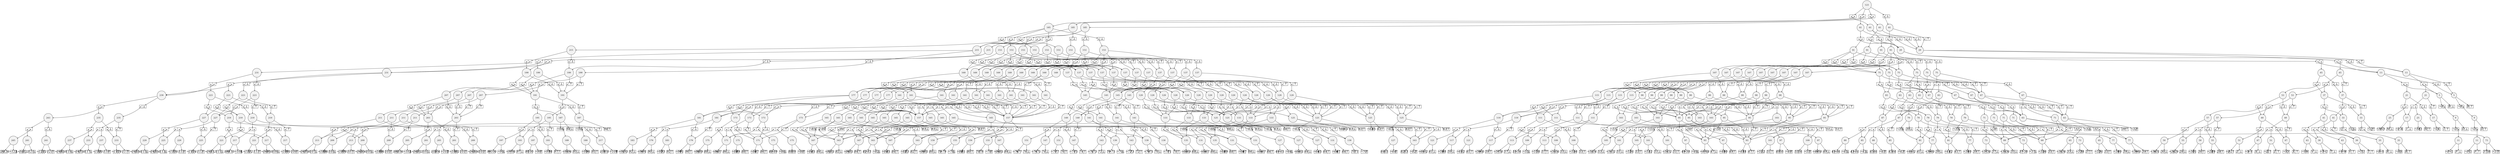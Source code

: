
digraph sdd {

overlap=false

{rank=same; n376 }
{rank=same; n4666 }
{rank=same; n4663 n4665 }
{rank=same; n4842 }
{rank=same; n443 n442 }
{rank=same; n4841 n4839 }
{rank=same; n4828 n446 }
{rank=same; n5607 n6157 }
{rank=same; n5130 n5126 }
{rank=same; n5127 n5131 }
{rank=same; n448 n449 }
{rank=same; n6144 n6146 n5604 n5606 }
{rank=same; n452 n5520 }
{rank=same; n6117 n5601 n6116 n5603 }
{rank=same; n6115 n6113 n5600 n5598 }
{rank=same; n7147 n7139 n7140 }
{rank=same; n455 n454 }
{rank=same; n6278 n6284 n6900 n6894 }
{rank=same; n6276 n458 n6277 n6864 }
{rank=same; n7133 n7137 n7145 n7141 }
{rank=same; n7019 n7017 }
{rank=same; n7130 n7132 }
{rank=same; n460 n461 }
{rank=same; n7138 n7146 n7142 n7134 }
{rank=same; n4656 n362 }
{rank=same; n2588 n4805 }
{rank=same; n2585 n2587 }
{rank=same; n5058 n2767 }
{rank=same; n424 n425 }
{rank=same; n2765 n2766 }
{rank=same; n7179 n7163 n7148 }
{rank=same; n427 n428 }
{rank=same; n3017 n3025 }
{rank=same; n431 n2987 }
{rank=same; n3491 n3498 n3156 n3148 }
{rank=same; n3072 n3450 n3070 n3446 }
{rank=same; n3447 n3451 n3143 n3145 }
{rank=same; n434 n433 }
{rank=same; n4523 n6983 n6635 n4534 n6623 n4524 n4528 n6976 n6639 }
{rank=same; n437 n3655 n3650 n4236 }
{rank=same; n4408 n4415 n6965 n6616 n6621 n3656 n6981 n6604 n6599 n3651 n4404 n4411 }
{rank=same; n6598 n6596 n4401 n4403 }
{rank=same; n6974 n4525 n4527 n4520 n4522 n6618 n6622 n6975 n6630 n6632 n6982 n6979 }
{rank=same; n439 n440 }
{rank=same; n4519 n4516 }
{rank=same; n348 n2580 }
{rank=same; n4557 n4529 n6624 n6977 n6668 n7000 n4551 n6667 n4555 }
{rank=same; n1603 n1599 }
{rank=same; n1600 n1604 }
{rank=same; n409 n410 }
{rank=same; n1985 n1764 n1989 n1766 }
{rank=same; n413 n1741 }
{rank=same; n1976 n1761 n1975 n1763 }
{rank=same; n1974 n1758 n1972 n1760 }
{rank=same; n4383 n2488 n2507 n2509 n6520 n4002 n3999 n3998 n2500 n4018 n4362 n4016 }
{rank=same; n415 n416 }
{rank=same; n2053 n2057 n2333 n2329 n3531 n3529 }
{rank=same; n419 n2052 n2316 n2051 }
{rank=same; n4361 n4366 n4370 n2485 n3957 n3955 n2504 n2487 n4360 n2506 n3953 n3962 n4000 n3951 }
{rank=same; n3949 n3945 n2380 n2378 }
{rank=same; n4359 n4358 n3950 n2482 n3946 n2484 }
{rank=same; n7406 }
{rank=same; n2408 n2462 }
{rank=same; n2467 n2409 }
{rank=same; n332 n334 }
{rank=same; n2468 n2473 n2413 n2416 }
{rank=same; n1098 n398 }
{rank=same; n1226 n1108 n1110 n1227 }
{rank=same; n1105 n1107 n1223 n1225 }
{rank=same; n2471 n2436 n2438 n2439 n2417 n2414 n2431 n2469 n2474 }
{rank=same; n401 n400 }
{rank=same; n1407 n1271 n1993 n1995 n1411 n1267 }
{rank=same; n404 n1266 n1265 n1394 }
{rank=same; n2357 n1481 n1483 n2202 n2352 n2353 n1485 n2356 n2216 n2200 n2214 n1479 }
{rank=same; n1439 n2194 n2198 n1441 }
{rank=same; n2350 n2199 n2195 n1478 n2351 n1476 }
{rank=same; n406 n407 }
{rank=same; n2432 n2418 n2440 n2475 }
{rank=same; n1088 n320 }
{rank=same; n735 n1089 }
{rank=same; n734 n732 }
{rank=same; n1210 n844 n1180 n1235 n1184 }
{rank=same; n388 n389 }
{rank=same; n1234 n966 n841 n1233 n964 n839 }
{rank=same; n392 n838 n957 n837 }
{rank=same; n2174 n1355 n1352 n1425 n1353 n1015 }
{rank=same; n982 n1338 n978 n1332 }
{rank=same; n1423 n1005 n1333 n1339 n1009 }
{rank=same; n395 n394 }
{rank=same; n1340 n1012 n1014 n1424 n1334 }
{rank=same; n299 n727 }
{rank=same; n300 n728 }
{rank=same; n7405 n7402 n7404 n7403 }
{rank=same; n383 n625 }
{rank=same; n919 n900 }
{rank=same; n899 n897 }
{rank=same; n920 n902 }
{rank=same; n386 n385 }
{rank=same; n696 n694 }
{rank=same; n285 n512 }
{rank=same; n921 n903 }
{rank=same; n594 n600 }
{rank=same; n595 n601 }
{rank=same; n379 n380 }
{rank=same; n602 n596 }
{rank=same; n271 n479 }
{rank=same; n480 n272 }
{rank=same; n7401 n7400 }
{rank=same; n7387 n7390 }
{rank=same; n7391 n7388 }
{rank=same; n7362 n7361 }
{rank=same; n7389 n7392 }
{rank=same; n719 n724 }
{rank=same; n7312 n7310 }
{rank=same; n7311 n7313 }

n376 [label= "245",style=filled,fillcolor=gray95,shape=circle,height=.25,width=.25]; 
n376e0
      [label= "<L>123|<R>&not;124",
      shape=record,
      fontsize=20,
      fontname="Times-Italic",
      fillcolor=white,
      style=filled,
      fixedsize=true,
      height=.30, 
      width=.65];

n376->n376e0 [arrowsize=.50];
n376e1
      [label= "<L>&not;123|<R>&#8869;",
      shape=record,
      fontsize=20,
      fontname="Times-Italic",
      fillcolor=white,
      style=filled,
      fixedsize=true,
      height=.30, 
      width=.65];

n376->n376e1 [arrowsize=.50];
n4666 [label= "243",style=filled,fillcolor=gray95,shape=circle,height=.25,width=.25]; 
n4666e0
      [label= "<L>|<R>",
      shape=record,
      fontsize=20,
      fontname="Times-Italic",
      fillcolor=white,
      style=filled,
      fixedsize=true,
      height=.30, 
      width=.65];

n4666->n4666e0 [arrowsize=.50];
n4666e0:L:c->n4663 [arrowsize=.50,tailclip=false,arrowtail=dot,dir=both];
n4666e0:R:c->n376 [arrowsize=.50,tailclip=false,arrowtail=dot,dir=both];
n4666e1
      [label= "<L>|<R>&#8869;",
      shape=record,
      fontsize=20,
      fontname="Times-Italic",
      fillcolor=white,
      style=filled,
      fixedsize=true,
      height=.30, 
      width=.65];

n4666->n4666e1 [arrowsize=.50];
n4666e1:L:c->n4665 [arrowsize=.50,tailclip=false,arrowtail=dot,dir=both];
n4663 [label= "241",style=filled,fillcolor=gray95,shape=circle,height=.25,width=.25]; 
n4663e0
      [label= "<L>&not;121|<R>&not;122",
      shape=record,
      fontsize=20,
      fontname="Times-Italic",
      fillcolor=white,
      style=filled,
      fixedsize=true,
      height=.30, 
      width=.65];

n4663->n4663e0 [arrowsize=.50];
n4663e1
      [label= "<L>121|<R>&#8869;",
      shape=record,
      fontsize=20,
      fontname="Times-Italic",
      fillcolor=white,
      style=filled,
      fixedsize=true,
      height=.30, 
      width=.65];

n4663->n4663e1 [arrowsize=.50];
n4665 [label= "241",style=filled,fillcolor=gray95,shape=circle,height=.25,width=.25]; 
n4665e0
      [label= "<L>&not;121|<R>122",
      shape=record,
      fontsize=20,
      fontname="Times-Italic",
      fillcolor=white,
      style=filled,
      fixedsize=true,
      height=.30, 
      width=.65];

n4665->n4665e0 [arrowsize=.50];
n4665e1
      [label= "<L>121|<R>&#8868;",
      shape=record,
      fontsize=20,
      fontname="Times-Italic",
      fillcolor=white,
      style=filled,
      fixedsize=true,
      height=.30, 
      width=.65];

n4665->n4665e1 [arrowsize=.50];
n4842 [label= "239",style=filled,fillcolor=gray95,shape=circle,height=.25,width=.25]; 
n4842e0
      [label= "<L>|<R>",
      shape=record,
      fontsize=20,
      fontname="Times-Italic",
      fillcolor=white,
      style=filled,
      fixedsize=true,
      height=.30, 
      width=.65];

n4842->n4842e0 [arrowsize=.50];
n4842e0:L:c->n4839 [arrowsize=.50,tailclip=false,arrowtail=dot,dir=both];
n4842e0:R:c->n4666 [arrowsize=.50,tailclip=false,arrowtail=dot,dir=both];
n4842e1
      [label= "<L>|<R>&#8869;",
      shape=record,
      fontsize=20,
      fontname="Times-Italic",
      fillcolor=white,
      style=filled,
      fixedsize=true,
      height=.30, 
      width=.65];

n4842->n4842e1 [arrowsize=.50];
n4842e1:L:c->n4841 [arrowsize=.50,tailclip=false,arrowtail=dot,dir=both];
n443 [label= "237",style=filled,fillcolor=gray95,shape=circle,height=.25,width=.25]; 
n443e0
      [label= "<L>&not;119|<R>120",
      shape=record,
      fontsize=20,
      fontname="Times-Italic",
      fillcolor=white,
      style=filled,
      fixedsize=true,
      height=.30, 
      width=.65];

n443->n443e0 [arrowsize=.50];
n443e1
      [label= "<L>119|<R>&#8868;",
      shape=record,
      fontsize=20,
      fontname="Times-Italic",
      fillcolor=white,
      style=filled,
      fixedsize=true,
      height=.30, 
      width=.65];

n443->n443e1 [arrowsize=.50];
n442 [label= "237",style=filled,fillcolor=gray95,shape=circle,height=.25,width=.25]; 
n442e0
      [label= "<L>&not;119|<R>&not;120",
      shape=record,
      fontsize=20,
      fontname="Times-Italic",
      fillcolor=white,
      style=filled,
      fixedsize=true,
      height=.30, 
      width=.65];

n442->n442e0 [arrowsize=.50];
n442e1
      [label= "<L>119|<R>&#8869;",
      shape=record,
      fontsize=20,
      fontname="Times-Italic",
      fillcolor=white,
      style=filled,
      fixedsize=true,
      height=.30, 
      width=.65];

n442->n442e1 [arrowsize=.50];
n4841 [label= "235",style=filled,fillcolor=gray95,shape=circle,height=.25,width=.25]; 
n4841e0
      [label= "<L>|<R>",
      shape=record,
      fontsize=20,
      fontname="Times-Italic",
      fillcolor=white,
      style=filled,
      fixedsize=true,
      height=.30, 
      width=.65];

n4841->n4841e0 [arrowsize=.50];
n4841e0:L:c->n446 [arrowsize=.50,tailclip=false,arrowtail=dot,dir=both];
n4841e0:R:c->n443 [arrowsize=.50,tailclip=false,arrowtail=dot,dir=both];
n4841e1
      [label= "<L>|<R>&#8868;",
      shape=record,
      fontsize=20,
      fontname="Times-Italic",
      fillcolor=white,
      style=filled,
      fixedsize=true,
      height=.30, 
      width=.65];

n4841->n4841e1 [arrowsize=.50];
n4841e1:L:c->n4828 [arrowsize=.50,tailclip=false,arrowtail=dot,dir=both];
n4839 [label= "235",style=filled,fillcolor=gray95,shape=circle,height=.25,width=.25]; 
n4839e0
      [label= "<L>|<R>",
      shape=record,
      fontsize=20,
      fontname="Times-Italic",
      fillcolor=white,
      style=filled,
      fixedsize=true,
      height=.30, 
      width=.65];

n4839->n4839e0 [arrowsize=.50];
n4839e0:L:c->n446 [arrowsize=.50,tailclip=false,arrowtail=dot,dir=both];
n4839e0:R:c->n442 [arrowsize=.50,tailclip=false,arrowtail=dot,dir=both];
n4839e1
      [label= "<L>|<R>&#8869;",
      shape=record,
      fontsize=20,
      fontname="Times-Italic",
      fillcolor=white,
      style=filled,
      fixedsize=true,
      height=.30, 
      width=.65];

n4839->n4839e1 [arrowsize=.50];
n4839e1:L:c->n4828 [arrowsize=.50,tailclip=false,arrowtail=dot,dir=both];
n4828 [label= "233",style=filled,fillcolor=gray95,shape=circle,height=.25,width=.25]; 
n4828e0
      [label= "<L>&not;117|<R>118",
      shape=record,
      fontsize=20,
      fontname="Times-Italic",
      fillcolor=white,
      style=filled,
      fixedsize=true,
      height=.30, 
      width=.65];

n4828->n4828e0 [arrowsize=.50];
n4828e1
      [label= "<L>117|<R>&#8868;",
      shape=record,
      fontsize=20,
      fontname="Times-Italic",
      fillcolor=white,
      style=filled,
      fixedsize=true,
      height=.30, 
      width=.65];

n4828->n4828e1 [arrowsize=.50];
n446 [label= "233",style=filled,fillcolor=gray95,shape=circle,height=.25,width=.25]; 
n446e0
      [label= "<L>&not;117|<R>&not;118",
      shape=record,
      fontsize=20,
      fontname="Times-Italic",
      fillcolor=white,
      style=filled,
      fixedsize=true,
      height=.30, 
      width=.65];

n446->n446e0 [arrowsize=.50];
n446e1
      [label= "<L>117|<R>&#8869;",
      shape=record,
      fontsize=20,
      fontname="Times-Italic",
      fillcolor=white,
      style=filled,
      fixedsize=true,
      height=.30, 
      width=.65];

n446->n446e1 [arrowsize=.50];
n5607 [label= "231",style=filled,fillcolor=gray95,shape=circle,height=.25,width=.25]; 
n5607e0
      [label= "<L>|<R>",
      shape=record,
      fontsize=20,
      fontname="Times-Italic",
      fillcolor=white,
      style=filled,
      fixedsize=true,
      height=.30, 
      width=.65];

n5607->n5607e0 [arrowsize=.50];
n5607e0:L:c->n5604 [arrowsize=.50,tailclip=false,arrowtail=dot,dir=both];
n5607e0:R:c->n4842 [arrowsize=.50,tailclip=false,arrowtail=dot,dir=both];
n5607e1
      [label= "<L>|<R>&#8869;",
      shape=record,
      fontsize=20,
      fontname="Times-Italic",
      fillcolor=white,
      style=filled,
      fixedsize=true,
      height=.30, 
      width=.65];

n5607->n5607e1 [arrowsize=.50];
n5607e1:L:c->n5606 [arrowsize=.50,tailclip=false,arrowtail=dot,dir=both];
n6157 [label= "231",style=filled,fillcolor=gray95,shape=circle,height=.25,width=.25]; 
n6157e0
      [label= "<L>|<R>",
      shape=record,
      fontsize=20,
      fontname="Times-Italic",
      fillcolor=white,
      style=filled,
      fixedsize=true,
      height=.30, 
      width=.65];

n6157->n6157e0 [arrowsize=.50];
n6157e0:L:c->n6144 [arrowsize=.50,tailclip=false,arrowtail=dot,dir=both];
n6157e0:R:c->n4842 [arrowsize=.50,tailclip=false,arrowtail=dot,dir=both];
n6157e1
      [label= "<L>|<R>&#8869;",
      shape=record,
      fontsize=20,
      fontname="Times-Italic",
      fillcolor=white,
      style=filled,
      fixedsize=true,
      height=.30, 
      width=.65];

n6157->n6157e1 [arrowsize=.50];
n6157e1:L:c->n6146 [arrowsize=.50,tailclip=false,arrowtail=dot,dir=both];
n5130 [label= "229",style=filled,fillcolor=gray95,shape=circle,height=.25,width=.25]; 
n5130e0
      [label= "<L>&not;115|<R>116",
      shape=record,
      fontsize=20,
      fontname="Times-Italic",
      fillcolor=white,
      style=filled,
      fixedsize=true,
      height=.30, 
      width=.65];

n5130->n5130e0 [arrowsize=.50];
n5130e1
      [label= "<L>115|<R>&#8868;",
      shape=record,
      fontsize=20,
      fontname="Times-Italic",
      fillcolor=white,
      style=filled,
      fixedsize=true,
      height=.30, 
      width=.65];

n5130->n5130e1 [arrowsize=.50];
n5126 [label= "229",style=filled,fillcolor=gray95,shape=circle,height=.25,width=.25]; 
n5126e0
      [label= "<L>&not;115|<R>&not;116",
      shape=record,
      fontsize=20,
      fontname="Times-Italic",
      fillcolor=white,
      style=filled,
      fixedsize=true,
      height=.30, 
      width=.65];

n5126->n5126e0 [arrowsize=.50];
n5126e1
      [label= "<L>115|<R>&#8869;",
      shape=record,
      fontsize=20,
      fontname="Times-Italic",
      fillcolor=white,
      style=filled,
      fixedsize=true,
      height=.30, 
      width=.65];

n5126->n5126e1 [arrowsize=.50];
n5127 [label= "227",style=filled,fillcolor=gray95,shape=circle,height=.25,width=.25]; 
n5127e0
      [label= "<L>|<R>",
      shape=record,
      fontsize=20,
      fontname="Times-Italic",
      fillcolor=white,
      style=filled,
      fixedsize=true,
      height=.30, 
      width=.65];

n5127->n5127e0 [arrowsize=.50];
n5127e0:L:c->n448 [arrowsize=.50,tailclip=false,arrowtail=dot,dir=both];
n5127e0:R:c->n5126 [arrowsize=.50,tailclip=false,arrowtail=dot,dir=both];
n5127e1
      [label= "<L>|<R>&#8869;",
      shape=record,
      fontsize=20,
      fontname="Times-Italic",
      fillcolor=white,
      style=filled,
      fixedsize=true,
      height=.30, 
      width=.65];

n5127->n5127e1 [arrowsize=.50];
n5127e1:L:c->n449 [arrowsize=.50,tailclip=false,arrowtail=dot,dir=both];
n5131 [label= "227",style=filled,fillcolor=gray95,shape=circle,height=.25,width=.25]; 
n5131e0
      [label= "<L>|<R>",
      shape=record,
      fontsize=20,
      fontname="Times-Italic",
      fillcolor=white,
      style=filled,
      fixedsize=true,
      height=.30, 
      width=.65];

n5131->n5131e0 [arrowsize=.50];
n5131e0:L:c->n448 [arrowsize=.50,tailclip=false,arrowtail=dot,dir=both];
n5131e0:R:c->n5130 [arrowsize=.50,tailclip=false,arrowtail=dot,dir=both];
n5131e1
      [label= "<L>|<R>&#8868;",
      shape=record,
      fontsize=20,
      fontname="Times-Italic",
      fillcolor=white,
      style=filled,
      fixedsize=true,
      height=.30, 
      width=.65];

n5131->n5131e1 [arrowsize=.50];
n5131e1:L:c->n449 [arrowsize=.50,tailclip=false,arrowtail=dot,dir=both];
n448 [label= "225",style=filled,fillcolor=gray95,shape=circle,height=.25,width=.25]; 
n448e0
      [label= "<L>&not;113|<R>&not;114",
      shape=record,
      fontsize=20,
      fontname="Times-Italic",
      fillcolor=white,
      style=filled,
      fixedsize=true,
      height=.30, 
      width=.65];

n448->n448e0 [arrowsize=.50];
n448e1
      [label= "<L>113|<R>&#8869;",
      shape=record,
      fontsize=20,
      fontname="Times-Italic",
      fillcolor=white,
      style=filled,
      fixedsize=true,
      height=.30, 
      width=.65];

n448->n448e1 [arrowsize=.50];
n449 [label= "225",style=filled,fillcolor=gray95,shape=circle,height=.25,width=.25]; 
n449e0
      [label= "<L>&not;113|<R>114",
      shape=record,
      fontsize=20,
      fontname="Times-Italic",
      fillcolor=white,
      style=filled,
      fixedsize=true,
      height=.30, 
      width=.65];

n449->n449e0 [arrowsize=.50];
n449e1
      [label= "<L>113|<R>&#8868;",
      shape=record,
      fontsize=20,
      fontname="Times-Italic",
      fillcolor=white,
      style=filled,
      fixedsize=true,
      height=.30, 
      width=.65];

n449->n449e1 [arrowsize=.50];
n6144 [label= "223",style=filled,fillcolor=gray95,shape=circle,height=.25,width=.25]; 
n6144e0
      [label= "<L>|<R>",
      shape=record,
      fontsize=20,
      fontname="Times-Italic",
      fillcolor=white,
      style=filled,
      fixedsize=true,
      height=.30, 
      width=.65];

n6144->n6144e0 [arrowsize=.50];
n6144e0:L:c->n6116 [arrowsize=.50,tailclip=false,arrowtail=dot,dir=both];
n6144e0:R:c->n5127 [arrowsize=.50,tailclip=false,arrowtail=dot,dir=both];
n6144e1
      [label= "<L>|<R>&#8869;",
      shape=record,
      fontsize=20,
      fontname="Times-Italic",
      fillcolor=white,
      style=filled,
      fixedsize=true,
      height=.30, 
      width=.65];

n6144->n6144e1 [arrowsize=.50];
n6144e1:L:c->n6117 [arrowsize=.50,tailclip=false,arrowtail=dot,dir=both];
n6146 [label= "223",style=filled,fillcolor=gray95,shape=circle,height=.25,width=.25]; 
n6146e0
      [label= "<L>|<R>",
      shape=record,
      fontsize=20,
      fontname="Times-Italic",
      fillcolor=white,
      style=filled,
      fixedsize=true,
      height=.30, 
      width=.65];

n6146->n6146e0 [arrowsize=.50];
n6146e0:L:c->n6116 [arrowsize=.50,tailclip=false,arrowtail=dot,dir=both];
n6146e0:R:c->n5131 [arrowsize=.50,tailclip=false,arrowtail=dot,dir=both];
n6146e1
      [label= "<L>|<R>&#8868;",
      shape=record,
      fontsize=20,
      fontname="Times-Italic",
      fillcolor=white,
      style=filled,
      fixedsize=true,
      height=.30, 
      width=.65];

n6146->n6146e1 [arrowsize=.50];
n6146e1:L:c->n6117 [arrowsize=.50,tailclip=false,arrowtail=dot,dir=both];
n5604 [label= "223",style=filled,fillcolor=gray95,shape=circle,height=.25,width=.25]; 
n5604e0
      [label= "<L>|<R>",
      shape=record,
      fontsize=20,
      fontname="Times-Italic",
      fillcolor=white,
      style=filled,
      fixedsize=true,
      height=.30, 
      width=.65];

n5604->n5604e0 [arrowsize=.50];
n5604e0:L:c->n5601 [arrowsize=.50,tailclip=false,arrowtail=dot,dir=both];
n5604e0:R:c->n5127 [arrowsize=.50,tailclip=false,arrowtail=dot,dir=both];
n5604e1
      [label= "<L>|<R>&#8869;",
      shape=record,
      fontsize=20,
      fontname="Times-Italic",
      fillcolor=white,
      style=filled,
      fixedsize=true,
      height=.30, 
      width=.65];

n5604->n5604e1 [arrowsize=.50];
n5604e1:L:c->n5603 [arrowsize=.50,tailclip=false,arrowtail=dot,dir=both];
n5606 [label= "223",style=filled,fillcolor=gray95,shape=circle,height=.25,width=.25]; 
n5606e0
      [label= "<L>|<R>",
      shape=record,
      fontsize=20,
      fontname="Times-Italic",
      fillcolor=white,
      style=filled,
      fixedsize=true,
      height=.30, 
      width=.65];

n5606->n5606e0 [arrowsize=.50];
n5606e0:L:c->n5601 [arrowsize=.50,tailclip=false,arrowtail=dot,dir=both];
n5606e0:R:c->n5131 [arrowsize=.50,tailclip=false,arrowtail=dot,dir=both];
n5606e1
      [label= "<L>|<R>&#8868;",
      shape=record,
      fontsize=20,
      fontname="Times-Italic",
      fillcolor=white,
      style=filled,
      fixedsize=true,
      height=.30, 
      width=.65];

n5606->n5606e1 [arrowsize=.50];
n5606e1:L:c->n5603 [arrowsize=.50,tailclip=false,arrowtail=dot,dir=both];
n452 [label= "221",style=filled,fillcolor=gray95,shape=circle,height=.25,width=.25]; 
n452e0
      [label= "<L>&not;111|<R>&not;112",
      shape=record,
      fontsize=20,
      fontname="Times-Italic",
      fillcolor=white,
      style=filled,
      fixedsize=true,
      height=.30, 
      width=.65];

n452->n452e0 [arrowsize=.50];
n452e1
      [label= "<L>111|<R>&#8869;",
      shape=record,
      fontsize=20,
      fontname="Times-Italic",
      fillcolor=white,
      style=filled,
      fixedsize=true,
      height=.30, 
      width=.65];

n452->n452e1 [arrowsize=.50];
n5520 [label= "221",style=filled,fillcolor=gray95,shape=circle,height=.25,width=.25]; 
n5520e0
      [label= "<L>&not;111|<R>112",
      shape=record,
      fontsize=20,
      fontname="Times-Italic",
      fillcolor=white,
      style=filled,
      fixedsize=true,
      height=.30, 
      width=.65];

n5520->n5520e0 [arrowsize=.50];
n5520e1
      [label= "<L>111|<R>&#8868;",
      shape=record,
      fontsize=20,
      fontname="Times-Italic",
      fillcolor=white,
      style=filled,
      fixedsize=true,
      height=.30, 
      width=.65];

n5520->n5520e1 [arrowsize=.50];
n6117 [label= "219",style=filled,fillcolor=gray95,shape=circle,height=.25,width=.25]; 
n6117e0
      [label= "<L>|<R>",
      shape=record,
      fontsize=20,
      fontname="Times-Italic",
      fillcolor=white,
      style=filled,
      fixedsize=true,
      height=.30, 
      width=.65];

n6117->n6117e0 [arrowsize=.50];
n6117e0:L:c->n6113 [arrowsize=.50,tailclip=false,arrowtail=dot,dir=both];
n6117e0:R:c->n5520 [arrowsize=.50,tailclip=false,arrowtail=dot,dir=both];
n6117e1
      [label= "<L>|<R>&#8868;",
      shape=record,
      fontsize=20,
      fontname="Times-Italic",
      fillcolor=white,
      style=filled,
      fixedsize=true,
      height=.30, 
      width=.65];

n6117->n6117e1 [arrowsize=.50];
n6117e1:L:c->n6115 [arrowsize=.50,tailclip=false,arrowtail=dot,dir=both];
n5601 [label= "219",style=filled,fillcolor=gray95,shape=circle,height=.25,width=.25]; 
n5601e0
      [label= "<L>|<R>",
      shape=record,
      fontsize=20,
      fontname="Times-Italic",
      fillcolor=white,
      style=filled,
      fixedsize=true,
      height=.30, 
      width=.65];

n5601->n5601e0 [arrowsize=.50];
n5601e0:L:c->n5598 [arrowsize=.50,tailclip=false,arrowtail=dot,dir=both];
n5601e0:R:c->n452 [arrowsize=.50,tailclip=false,arrowtail=dot,dir=both];
n5601e1
      [label= "<L>|<R>&#8869;",
      shape=record,
      fontsize=20,
      fontname="Times-Italic",
      fillcolor=white,
      style=filled,
      fixedsize=true,
      height=.30, 
      width=.65];

n5601->n5601e1 [arrowsize=.50];
n5601e1:L:c->n5600 [arrowsize=.50,tailclip=false,arrowtail=dot,dir=both];
n6116 [label= "219",style=filled,fillcolor=gray95,shape=circle,height=.25,width=.25]; 
n6116e0
      [label= "<L>|<R>",
      shape=record,
      fontsize=20,
      fontname="Times-Italic",
      fillcolor=white,
      style=filled,
      fixedsize=true,
      height=.30, 
      width=.65];

n6116->n6116e0 [arrowsize=.50];
n6116e0:L:c->n6113 [arrowsize=.50,tailclip=false,arrowtail=dot,dir=both];
n6116e0:R:c->n452 [arrowsize=.50,tailclip=false,arrowtail=dot,dir=both];
n6116e1
      [label= "<L>|<R>&#8869;",
      shape=record,
      fontsize=20,
      fontname="Times-Italic",
      fillcolor=white,
      style=filled,
      fixedsize=true,
      height=.30, 
      width=.65];

n6116->n6116e1 [arrowsize=.50];
n6116e1:L:c->n6115 [arrowsize=.50,tailclip=false,arrowtail=dot,dir=both];
n5603 [label= "219",style=filled,fillcolor=gray95,shape=circle,height=.25,width=.25]; 
n5603e0
      [label= "<L>|<R>",
      shape=record,
      fontsize=20,
      fontname="Times-Italic",
      fillcolor=white,
      style=filled,
      fixedsize=true,
      height=.30, 
      width=.65];

n5603->n5603e0 [arrowsize=.50];
n5603e0:L:c->n5598 [arrowsize=.50,tailclip=false,arrowtail=dot,dir=both];
n5603e0:R:c->n5520 [arrowsize=.50,tailclip=false,arrowtail=dot,dir=both];
n5603e1
      [label= "<L>|<R>&#8868;",
      shape=record,
      fontsize=20,
      fontname="Times-Italic",
      fillcolor=white,
      style=filled,
      fixedsize=true,
      height=.30, 
      width=.65];

n5603->n5603e1 [arrowsize=.50];
n5603e1:L:c->n5600 [arrowsize=.50,tailclip=false,arrowtail=dot,dir=both];
n6115 [label= "217",style=filled,fillcolor=gray95,shape=circle,height=.25,width=.25]; 
n6115e0
      [label= "<L>&not;109|<R>110",
      shape=record,
      fontsize=20,
      fontname="Times-Italic",
      fillcolor=white,
      style=filled,
      fixedsize=true,
      height=.30, 
      width=.65];

n6115->n6115e0 [arrowsize=.50];
n6115e1
      [label= "<L>109|<R>&#8868;",
      shape=record,
      fontsize=20,
      fontname="Times-Italic",
      fillcolor=white,
      style=filled,
      fixedsize=true,
      height=.30, 
      width=.65];

n6115->n6115e1 [arrowsize=.50];
n6113 [label= "217",style=filled,fillcolor=gray95,shape=circle,height=.25,width=.25]; 
n6113e0
      [label= "<L>&not;109|<R>&not;110",
      shape=record,
      fontsize=20,
      fontname="Times-Italic",
      fillcolor=white,
      style=filled,
      fixedsize=true,
      height=.30, 
      width=.65];

n6113->n6113e0 [arrowsize=.50];
n6113e1
      [label= "<L>109|<R>&#8869;",
      shape=record,
      fontsize=20,
      fontname="Times-Italic",
      fillcolor=white,
      style=filled,
      fixedsize=true,
      height=.30, 
      width=.65];

n6113->n6113e1 [arrowsize=.50];
n5600 [label= "217",style=filled,fillcolor=gray95,shape=circle,height=.25,width=.25]; 
n5600e0
      [label= "<L>109|<R>110",
      shape=record,
      fontsize=20,
      fontname="Times-Italic",
      fillcolor=white,
      style=filled,
      fixedsize=true,
      height=.30, 
      width=.65];

n5600->n5600e0 [arrowsize=.50];
n5600e1
      [label= "<L>&not;109|<R>&#8868;",
      shape=record,
      fontsize=20,
      fontname="Times-Italic",
      fillcolor=white,
      style=filled,
      fixedsize=true,
      height=.30, 
      width=.65];

n5600->n5600e1 [arrowsize=.50];
n5598 [label= "217",style=filled,fillcolor=gray95,shape=circle,height=.25,width=.25]; 
n5598e0
      [label= "<L>109|<R>&not;110",
      shape=record,
      fontsize=20,
      fontname="Times-Italic",
      fillcolor=white,
      style=filled,
      fixedsize=true,
      height=.30, 
      width=.65];

n5598->n5598e0 [arrowsize=.50];
n5598e1
      [label= "<L>&not;109|<R>&#8869;",
      shape=record,
      fontsize=20,
      fontname="Times-Italic",
      fillcolor=white,
      style=filled,
      fixedsize=true,
      height=.30, 
      width=.65];

n5598->n5598e1 [arrowsize=.50];
n7147 [label= "215",style=filled,fillcolor=gray95,shape=circle,height=.25,width=.25]; 
n7147e0
      [label= "<L>|<R>",
      shape=record,
      fontsize=20,
      fontname="Times-Italic",
      fillcolor=white,
      style=filled,
      fixedsize=true,
      height=.30, 
      width=.65];

n7147->n7147e0 [arrowsize=.50];
n7147e0:L:c->n7142 [arrowsize=.50,tailclip=false,arrowtail=dot,dir=both];
n7147e0:R:c->n6157 [arrowsize=.50,tailclip=false,arrowtail=dot,dir=both];
n7147e1
      [label= "<L>|<R>&#8869;",
      shape=record,
      fontsize=20,
      fontname="Times-Italic",
      fillcolor=white,
      style=filled,
      fixedsize=true,
      height=.30, 
      width=.65];

n7147->n7147e1 [arrowsize=.50];
n7147e1:L:c->n7146 [arrowsize=.50,tailclip=false,arrowtail=dot,dir=both];
n7139 [label= "215",style=filled,fillcolor=gray95,shape=circle,height=.25,width=.25]; 
n7139e0
      [label= "<L>|<R>",
      shape=record,
      fontsize=20,
      fontname="Times-Italic",
      fillcolor=white,
      style=filled,
      fixedsize=true,
      height=.30, 
      width=.65];

n7139->n7139e0 [arrowsize=.50];
n7139e0:L:c->n7134 [arrowsize=.50,tailclip=false,arrowtail=dot,dir=both];
n7139e0:R:c->n5607 [arrowsize=.50,tailclip=false,arrowtail=dot,dir=both];
n7139e1
      [label= "<L>|<R>&#8869;",
      shape=record,
      fontsize=20,
      fontname="Times-Italic",
      fillcolor=white,
      style=filled,
      fixedsize=true,
      height=.30, 
      width=.65];

n7139->n7139e1 [arrowsize=.50];
n7139e1:L:c->n7138 [arrowsize=.50,tailclip=false,arrowtail=dot,dir=both];
n7140 [label= "215",style=filled,fillcolor=gray95,shape=circle,height=.25,width=.25]; 
n7140e0
      [label= "<L>|<R>",
      shape=record,
      fontsize=20,
      fontname="Times-Italic",
      fillcolor=white,
      style=filled,
      fixedsize=true,
      height=.30, 
      width=.65];

n7140->n7140e0 [arrowsize=.50];
n7140e0:L:c->n7134 [arrowsize=.50,tailclip=false,arrowtail=dot,dir=both];
n7140e0:R:c->n6157 [arrowsize=.50,tailclip=false,arrowtail=dot,dir=both];
n7140e1
      [label= "<L>|<R>&#8869;",
      shape=record,
      fontsize=20,
      fontname="Times-Italic",
      fillcolor=white,
      style=filled,
      fixedsize=true,
      height=.30, 
      width=.65];

n7140->n7140e1 [arrowsize=.50];
n7140e1:L:c->n7138 [arrowsize=.50,tailclip=false,arrowtail=dot,dir=both];
n455 [label= "213",style=filled,fillcolor=gray95,shape=circle,height=.25,width=.25]; 
n455e0
      [label= "<L>&not;107|<R>108",
      shape=record,
      fontsize=20,
      fontname="Times-Italic",
      fillcolor=white,
      style=filled,
      fixedsize=true,
      height=.30, 
      width=.65];

n455->n455e0 [arrowsize=.50];
n455e1
      [label= "<L>107|<R>&#8868;",
      shape=record,
      fontsize=20,
      fontname="Times-Italic",
      fillcolor=white,
      style=filled,
      fixedsize=true,
      height=.30, 
      width=.65];

n455->n455e1 [arrowsize=.50];
n454 [label= "213",style=filled,fillcolor=gray95,shape=circle,height=.25,width=.25]; 
n454e0
      [label= "<L>&not;107|<R>&not;108",
      shape=record,
      fontsize=20,
      fontname="Times-Italic",
      fillcolor=white,
      style=filled,
      fixedsize=true,
      height=.30, 
      width=.65];

n454->n454e0 [arrowsize=.50];
n454e1
      [label= "<L>107|<R>&#8869;",
      shape=record,
      fontsize=20,
      fontname="Times-Italic",
      fillcolor=white,
      style=filled,
      fixedsize=true,
      height=.30, 
      width=.65];

n454->n454e1 [arrowsize=.50];
n6278 [label= "211",style=filled,fillcolor=gray95,shape=circle,height=.25,width=.25]; 
n6278e0
      [label= "<L>|<R>",
      shape=record,
      fontsize=20,
      fontname="Times-Italic",
      fillcolor=white,
      style=filled,
      fixedsize=true,
      height=.30, 
      width=.65];

n6278->n6278e0 [arrowsize=.50];
n6278e0:L:c->n6276 [arrowsize=.50,tailclip=false,arrowtail=dot,dir=both];
n6278e0:R:c->n454 [arrowsize=.50,tailclip=false,arrowtail=dot,dir=both];
n6278e1
      [label= "<L>|<R>&#8869;",
      shape=record,
      fontsize=20,
      fontname="Times-Italic",
      fillcolor=white,
      style=filled,
      fixedsize=true,
      height=.30, 
      width=.65];

n6278->n6278e1 [arrowsize=.50];
n6278e1:L:c->n6277 [arrowsize=.50,tailclip=false,arrowtail=dot,dir=both];
n6284 [label= "211",style=filled,fillcolor=gray95,shape=circle,height=.25,width=.25]; 
n6284e0
      [label= "<L>|<R>",
      shape=record,
      fontsize=20,
      fontname="Times-Italic",
      fillcolor=white,
      style=filled,
      fixedsize=true,
      height=.30, 
      width=.65];

n6284->n6284e0 [arrowsize=.50];
n6284e0:L:c->n6276 [arrowsize=.50,tailclip=false,arrowtail=dot,dir=both];
n6284e0:R:c->n455 [arrowsize=.50,tailclip=false,arrowtail=dot,dir=both];
n6284e1
      [label= "<L>|<R>&#8868;",
      shape=record,
      fontsize=20,
      fontname="Times-Italic",
      fillcolor=white,
      style=filled,
      fixedsize=true,
      height=.30, 
      width=.65];

n6284->n6284e1 [arrowsize=.50];
n6284e1:L:c->n6277 [arrowsize=.50,tailclip=false,arrowtail=dot,dir=both];
n6900 [label= "211",style=filled,fillcolor=gray95,shape=circle,height=.25,width=.25]; 
n6900e0
      [label= "<L>|<R>",
      shape=record,
      fontsize=20,
      fontname="Times-Italic",
      fillcolor=white,
      style=filled,
      fixedsize=true,
      height=.30, 
      width=.65];

n6900->n6900e0 [arrowsize=.50];
n6900e0:L:c->n458 [arrowsize=.50,tailclip=false,arrowtail=dot,dir=both];
n6900e0:R:c->n455 [arrowsize=.50,tailclip=false,arrowtail=dot,dir=both];
n6900e1
      [label= "<L>|<R>&#8868;",
      shape=record,
      fontsize=20,
      fontname="Times-Italic",
      fillcolor=white,
      style=filled,
      fixedsize=true,
      height=.30, 
      width=.65];

n6900->n6900e1 [arrowsize=.50];
n6900e1:L:c->n6864 [arrowsize=.50,tailclip=false,arrowtail=dot,dir=both];
n6894 [label= "211",style=filled,fillcolor=gray95,shape=circle,height=.25,width=.25]; 
n6894e0
      [label= "<L>|<R>",
      shape=record,
      fontsize=20,
      fontname="Times-Italic",
      fillcolor=white,
      style=filled,
      fixedsize=true,
      height=.30, 
      width=.65];

n6894->n6894e0 [arrowsize=.50];
n6894e0:L:c->n458 [arrowsize=.50,tailclip=false,arrowtail=dot,dir=both];
n6894e0:R:c->n454 [arrowsize=.50,tailclip=false,arrowtail=dot,dir=both];
n6894e1
      [label= "<L>|<R>&#8869;",
      shape=record,
      fontsize=20,
      fontname="Times-Italic",
      fillcolor=white,
      style=filled,
      fixedsize=true,
      height=.30, 
      width=.65];

n6894->n6894e1 [arrowsize=.50];
n6894e1:L:c->n6864 [arrowsize=.50,tailclip=false,arrowtail=dot,dir=both];
n6276 [label= "209",style=filled,fillcolor=gray95,shape=circle,height=.25,width=.25]; 
n6276e0
      [label= "<L>&not;105|<R>106",
      shape=record,
      fontsize=20,
      fontname="Times-Italic",
      fillcolor=white,
      style=filled,
      fixedsize=true,
      height=.30, 
      width=.65];

n6276->n6276e0 [arrowsize=.50];
n6276e1
      [label= "<L>105|<R>&#8869;",
      shape=record,
      fontsize=20,
      fontname="Times-Italic",
      fillcolor=white,
      style=filled,
      fixedsize=true,
      height=.30, 
      width=.65];

n6276->n6276e1 [arrowsize=.50];
n458 [label= "209",style=filled,fillcolor=gray95,shape=circle,height=.25,width=.25]; 
n458e0
      [label= "<L>&not;105|<R>&not;106",
      shape=record,
      fontsize=20,
      fontname="Times-Italic",
      fillcolor=white,
      style=filled,
      fixedsize=true,
      height=.30, 
      width=.65];

n458->n458e0 [arrowsize=.50];
n458e1
      [label= "<L>105|<R>&#8869;",
      shape=record,
      fontsize=20,
      fontname="Times-Italic",
      fillcolor=white,
      style=filled,
      fixedsize=true,
      height=.30, 
      width=.65];

n458->n458e1 [arrowsize=.50];
n6277 [label= "209",style=filled,fillcolor=gray95,shape=circle,height=.25,width=.25]; 
n6277e0
      [label= "<L>&not;105|<R>&not;106",
      shape=record,
      fontsize=20,
      fontname="Times-Italic",
      fillcolor=white,
      style=filled,
      fixedsize=true,
      height=.30, 
      width=.65];

n6277->n6277e0 [arrowsize=.50];
n6277e1
      [label= "<L>105|<R>&#8868;",
      shape=record,
      fontsize=20,
      fontname="Times-Italic",
      fillcolor=white,
      style=filled,
      fixedsize=true,
      height=.30, 
      width=.65];

n6277->n6277e1 [arrowsize=.50];
n6864 [label= "209",style=filled,fillcolor=gray95,shape=circle,height=.25,width=.25]; 
n6864e0
      [label= "<L>&not;105|<R>106",
      shape=record,
      fontsize=20,
      fontname="Times-Italic",
      fillcolor=white,
      style=filled,
      fixedsize=true,
      height=.30, 
      width=.65];

n6864->n6864e0 [arrowsize=.50];
n6864e1
      [label= "<L>105|<R>&#8868;",
      shape=record,
      fontsize=20,
      fontname="Times-Italic",
      fillcolor=white,
      style=filled,
      fixedsize=true,
      height=.30, 
      width=.65];

n6864->n6864e1 [arrowsize=.50];
n7133 [label= "207",style=filled,fillcolor=gray95,shape=circle,height=.25,width=.25]; 
n7133e0
      [label= "<L>|<R>",
      shape=record,
      fontsize=20,
      fontname="Times-Italic",
      fillcolor=white,
      style=filled,
      fixedsize=true,
      height=.30, 
      width=.65];

n7133->n7133e0 [arrowsize=.50];
n7133e0:L:c->n7130 [arrowsize=.50,tailclip=false,arrowtail=dot,dir=both];
n7133e0:R:c->n6278 [arrowsize=.50,tailclip=false,arrowtail=dot,dir=both];
n7133e1
      [label= "<L>|<R>&#8869;",
      shape=record,
      fontsize=20,
      fontname="Times-Italic",
      fillcolor=white,
      style=filled,
      fixedsize=true,
      height=.30, 
      width=.65];

n7133->n7133e1 [arrowsize=.50];
n7133e1:L:c->n7132 [arrowsize=.50,tailclip=false,arrowtail=dot,dir=both];
n7137 [label= "207",style=filled,fillcolor=gray95,shape=circle,height=.25,width=.25]; 
n7137e0
      [label= "<L>|<R>",
      shape=record,
      fontsize=20,
      fontname="Times-Italic",
      fillcolor=white,
      style=filled,
      fixedsize=true,
      height=.30, 
      width=.65];

n7137->n7137e0 [arrowsize=.50];
n7137e0:L:c->n7130 [arrowsize=.50,tailclip=false,arrowtail=dot,dir=both];
n7137e0:R:c->n6284 [arrowsize=.50,tailclip=false,arrowtail=dot,dir=both];
n7137e1
      [label= "<L>|<R>&#8868;",
      shape=record,
      fontsize=20,
      fontname="Times-Italic",
      fillcolor=white,
      style=filled,
      fixedsize=true,
      height=.30, 
      width=.65];

n7137->n7137e1 [arrowsize=.50];
n7137e1:L:c->n7132 [arrowsize=.50,tailclip=false,arrowtail=dot,dir=both];
n7145 [label= "207",style=filled,fillcolor=gray95,shape=circle,height=.25,width=.25]; 
n7145e0
      [label= "<L>|<R>",
      shape=record,
      fontsize=20,
      fontname="Times-Italic",
      fillcolor=white,
      style=filled,
      fixedsize=true,
      height=.30, 
      width=.65];

n7145->n7145e0 [arrowsize=.50];
n7145e0:L:c->n7130 [arrowsize=.50,tailclip=false,arrowtail=dot,dir=both];
n7145e0:R:c->n6900 [arrowsize=.50,tailclip=false,arrowtail=dot,dir=both];
n7145e1
      [label= "<L>|<R>&#8868;",
      shape=record,
      fontsize=20,
      fontname="Times-Italic",
      fillcolor=white,
      style=filled,
      fixedsize=true,
      height=.30, 
      width=.65];

n7145->n7145e1 [arrowsize=.50];
n7145e1:L:c->n7132 [arrowsize=.50,tailclip=false,arrowtail=dot,dir=both];
n7141 [label= "207",style=filled,fillcolor=gray95,shape=circle,height=.25,width=.25]; 
n7141e0
      [label= "<L>|<R>",
      shape=record,
      fontsize=20,
      fontname="Times-Italic",
      fillcolor=white,
      style=filled,
      fixedsize=true,
      height=.30, 
      width=.65];

n7141->n7141e0 [arrowsize=.50];
n7141e0:L:c->n7130 [arrowsize=.50,tailclip=false,arrowtail=dot,dir=both];
n7141e0:R:c->n6894 [arrowsize=.50,tailclip=false,arrowtail=dot,dir=both];
n7141e1
      [label= "<L>|<R>&#8869;",
      shape=record,
      fontsize=20,
      fontname="Times-Italic",
      fillcolor=white,
      style=filled,
      fixedsize=true,
      height=.30, 
      width=.65];

n7141->n7141e1 [arrowsize=.50];
n7141e1:L:c->n7132 [arrowsize=.50,tailclip=false,arrowtail=dot,dir=both];
n7019 [label= "205",style=filled,fillcolor=gray95,shape=circle,height=.25,width=.25]; 
n7019e0
      [label= "<L>103|<R>104",
      shape=record,
      fontsize=20,
      fontname="Times-Italic",
      fillcolor=white,
      style=filled,
      fixedsize=true,
      height=.30, 
      width=.65];

n7019->n7019e0 [arrowsize=.50];
n7019e1
      [label= "<L>&not;103|<R>&#8868;",
      shape=record,
      fontsize=20,
      fontname="Times-Italic",
      fillcolor=white,
      style=filled,
      fixedsize=true,
      height=.30, 
      width=.65];

n7019->n7019e1 [arrowsize=.50];
n7017 [label= "205",style=filled,fillcolor=gray95,shape=circle,height=.25,width=.25]; 
n7017e0
      [label= "<L>103|<R>&not;104",
      shape=record,
      fontsize=20,
      fontname="Times-Italic",
      fillcolor=white,
      style=filled,
      fixedsize=true,
      height=.30, 
      width=.65];

n7017->n7017e0 [arrowsize=.50];
n7017e1
      [label= "<L>&not;103|<R>&#8869;",
      shape=record,
      fontsize=20,
      fontname="Times-Italic",
      fillcolor=white,
      style=filled,
      fixedsize=true,
      height=.30, 
      width=.65];

n7017->n7017e1 [arrowsize=.50];
n7130 [label= "203",style=filled,fillcolor=gray95,shape=circle,height=.25,width=.25]; 
n7130e0
      [label= "<L>|<R>",
      shape=record,
      fontsize=20,
      fontname="Times-Italic",
      fillcolor=white,
      style=filled,
      fixedsize=true,
      height=.30, 
      width=.65];

n7130->n7130e0 [arrowsize=.50];
n7130e0:L:c->n460 [arrowsize=.50,tailclip=false,arrowtail=dot,dir=both];
n7130e0:R:c->n7017 [arrowsize=.50,tailclip=false,arrowtail=dot,dir=both];
n7130e1
      [label= "<L>|<R>&#8869;",
      shape=record,
      fontsize=20,
      fontname="Times-Italic",
      fillcolor=white,
      style=filled,
      fixedsize=true,
      height=.30, 
      width=.65];

n7130->n7130e1 [arrowsize=.50];
n7130e1:L:c->n461 [arrowsize=.50,tailclip=false,arrowtail=dot,dir=both];
n7132 [label= "203",style=filled,fillcolor=gray95,shape=circle,height=.25,width=.25]; 
n7132e0
      [label= "<L>|<R>",
      shape=record,
      fontsize=20,
      fontname="Times-Italic",
      fillcolor=white,
      style=filled,
      fixedsize=true,
      height=.30, 
      width=.65];

n7132->n7132e0 [arrowsize=.50];
n7132e0:L:c->n460 [arrowsize=.50,tailclip=false,arrowtail=dot,dir=both];
n7132e0:R:c->n7019 [arrowsize=.50,tailclip=false,arrowtail=dot,dir=both];
n7132e1
      [label= "<L>|<R>&#8868;",
      shape=record,
      fontsize=20,
      fontname="Times-Italic",
      fillcolor=white,
      style=filled,
      fixedsize=true,
      height=.30, 
      width=.65];

n7132->n7132e1 [arrowsize=.50];
n7132e1:L:c->n461 [arrowsize=.50,tailclip=false,arrowtail=dot,dir=both];
n460 [label= "201",style=filled,fillcolor=gray95,shape=circle,height=.25,width=.25]; 
n460e0
      [label= "<L>&not;101|<R>&not;102",
      shape=record,
      fontsize=20,
      fontname="Times-Italic",
      fillcolor=white,
      style=filled,
      fixedsize=true,
      height=.30, 
      width=.65];

n460->n460e0 [arrowsize=.50];
n460e1
      [label= "<L>101|<R>&#8869;",
      shape=record,
      fontsize=20,
      fontname="Times-Italic",
      fillcolor=white,
      style=filled,
      fixedsize=true,
      height=.30, 
      width=.65];

n460->n460e1 [arrowsize=.50];
n461 [label= "201",style=filled,fillcolor=gray95,shape=circle,height=.25,width=.25]; 
n461e0
      [label= "<L>&not;101|<R>102",
      shape=record,
      fontsize=20,
      fontname="Times-Italic",
      fillcolor=white,
      style=filled,
      fixedsize=true,
      height=.30, 
      width=.65];

n461->n461e0 [arrowsize=.50];
n461e1
      [label= "<L>101|<R>&#8868;",
      shape=record,
      fontsize=20,
      fontname="Times-Italic",
      fillcolor=white,
      style=filled,
      fixedsize=true,
      height=.30, 
      width=.65];

n461->n461e1 [arrowsize=.50];
n7138 [label= "199",style=filled,fillcolor=gray95,shape=circle,height=.25,width=.25]; 
n7138e0
      [label= "<L>|<R>",
      shape=record,
      fontsize=20,
      fontname="Times-Italic",
      fillcolor=white,
      style=filled,
      fixedsize=true,
      height=.30, 
      width=.65];

n7138->n7138e0 [arrowsize=.50];
n7138e0:L:c->n2767 [arrowsize=.50,tailclip=false,arrowtail=dot,dir=both];
n7138e0:R:c->n7137 [arrowsize=.50,tailclip=false,arrowtail=dot,dir=both];
n7138e1
      [label= "<L>|<R>&#8868;",
      shape=record,
      fontsize=20,
      fontname="Times-Italic",
      fillcolor=white,
      style=filled,
      fixedsize=true,
      height=.30, 
      width=.65];

n7138->n7138e1 [arrowsize=.50];
n7138e1:L:c->n5058 [arrowsize=.50,tailclip=false,arrowtail=dot,dir=both];
n7146 [label= "199",style=filled,fillcolor=gray95,shape=circle,height=.25,width=.25]; 
n7146e0
      [label= "<L>|<R>",
      shape=record,
      fontsize=20,
      fontname="Times-Italic",
      fillcolor=white,
      style=filled,
      fixedsize=true,
      height=.30, 
      width=.65];

n7146->n7146e0 [arrowsize=.50];
n7146e0:L:c->n2767 [arrowsize=.50,tailclip=false,arrowtail=dot,dir=both];
n7146e0:R:c->n7145 [arrowsize=.50,tailclip=false,arrowtail=dot,dir=both];
n7146e1
      [label= "<L>|<R>&#8868;",
      shape=record,
      fontsize=20,
      fontname="Times-Italic",
      fillcolor=white,
      style=filled,
      fixedsize=true,
      height=.30, 
      width=.65];

n7146->n7146e1 [arrowsize=.50];
n7146e1:L:c->n5058 [arrowsize=.50,tailclip=false,arrowtail=dot,dir=both];
n7142 [label= "199",style=filled,fillcolor=gray95,shape=circle,height=.25,width=.25]; 
n7142e0
      [label= "<L>|<R>",
      shape=record,
      fontsize=20,
      fontname="Times-Italic",
      fillcolor=white,
      style=filled,
      fixedsize=true,
      height=.30, 
      width=.65];

n7142->n7142e0 [arrowsize=.50];
n7142e0:L:c->n2767 [arrowsize=.50,tailclip=false,arrowtail=dot,dir=both];
n7142e0:R:c->n7141 [arrowsize=.50,tailclip=false,arrowtail=dot,dir=both];
n7142e1
      [label= "<L>|<R>&#8869;",
      shape=record,
      fontsize=20,
      fontname="Times-Italic",
      fillcolor=white,
      style=filled,
      fixedsize=true,
      height=.30, 
      width=.65];

n7142->n7142e1 [arrowsize=.50];
n7142e1:L:c->n5058 [arrowsize=.50,tailclip=false,arrowtail=dot,dir=both];
n7134 [label= "199",style=filled,fillcolor=gray95,shape=circle,height=.25,width=.25]; 
n7134e0
      [label= "<L>|<R>",
      shape=record,
      fontsize=20,
      fontname="Times-Italic",
      fillcolor=white,
      style=filled,
      fixedsize=true,
      height=.30, 
      width=.65];

n7134->n7134e0 [arrowsize=.50];
n7134e0:L:c->n2767 [arrowsize=.50,tailclip=false,arrowtail=dot,dir=both];
n7134e0:R:c->n7133 [arrowsize=.50,tailclip=false,arrowtail=dot,dir=both];
n7134e1
      [label= "<L>|<R>&#8869;",
      shape=record,
      fontsize=20,
      fontname="Times-Italic",
      fillcolor=white,
      style=filled,
      fixedsize=true,
      height=.30, 
      width=.65];

n7134->n7134e1 [arrowsize=.50];
n7134e1:L:c->n5058 [arrowsize=.50,tailclip=false,arrowtail=dot,dir=both];
n4656 [label= "197",style=filled,fillcolor=gray95,shape=circle,height=.25,width=.25]; 
n4656e0
      [label= "<L>99|<R>100",
      shape=record,
      fontsize=20,
      fontname="Times-Italic",
      fillcolor=white,
      style=filled,
      fixedsize=true,
      height=.30, 
      width=.65];

n4656->n4656e0 [arrowsize=.50];
n4656e1
      [label= "<L>&not;99|<R>&#8868;",
      shape=record,
      fontsize=20,
      fontname="Times-Italic",
      fillcolor=white,
      style=filled,
      fixedsize=true,
      height=.30, 
      width=.65];

n4656->n4656e1 [arrowsize=.50];
n362 [label= "197",style=filled,fillcolor=gray95,shape=circle,height=.25,width=.25]; 
n362e0
      [label= "<L>99|<R>&not;100",
      shape=record,
      fontsize=20,
      fontname="Times-Italic",
      fillcolor=white,
      style=filled,
      fixedsize=true,
      height=.30, 
      width=.65];

n362->n362e0 [arrowsize=.50];
n362e1
      [label= "<L>&not;99|<R>&#8869;",
      shape=record,
      fontsize=20,
      fontname="Times-Italic",
      fillcolor=white,
      style=filled,
      fixedsize=true,
      height=.30, 
      width=.65];

n362->n362e1 [arrowsize=.50];
n2588 [label= "195",style=filled,fillcolor=gray95,shape=circle,height=.25,width=.25]; 
n2588e0
      [label= "<L>|<R>",
      shape=record,
      fontsize=20,
      fontname="Times-Italic",
      fillcolor=white,
      style=filled,
      fixedsize=true,
      height=.30, 
      width=.65];

n2588->n2588e0 [arrowsize=.50];
n2588e0:L:c->n2585 [arrowsize=.50,tailclip=false,arrowtail=dot,dir=both];
n2588e0:R:c->n362 [arrowsize=.50,tailclip=false,arrowtail=dot,dir=both];
n2588e1
      [label= "<L>|<R>&#8869;",
      shape=record,
      fontsize=20,
      fontname="Times-Italic",
      fillcolor=white,
      style=filled,
      fixedsize=true,
      height=.30, 
      width=.65];

n2588->n2588e1 [arrowsize=.50];
n2588e1:L:c->n2587 [arrowsize=.50,tailclip=false,arrowtail=dot,dir=both];
n4805 [label= "195",style=filled,fillcolor=gray95,shape=circle,height=.25,width=.25]; 
n4805e0
      [label= "<L>|<R>",
      shape=record,
      fontsize=20,
      fontname="Times-Italic",
      fillcolor=white,
      style=filled,
      fixedsize=true,
      height=.30, 
      width=.65];

n4805->n4805e0 [arrowsize=.50];
n4805e0:L:c->n2585 [arrowsize=.50,tailclip=false,arrowtail=dot,dir=both];
n4805e0:R:c->n4656 [arrowsize=.50,tailclip=false,arrowtail=dot,dir=both];
n4805e1
      [label= "<L>|<R>&#8868;",
      shape=record,
      fontsize=20,
      fontname="Times-Italic",
      fillcolor=white,
      style=filled,
      fixedsize=true,
      height=.30, 
      width=.65];

n4805->n4805e1 [arrowsize=.50];
n4805e1:L:c->n2587 [arrowsize=.50,tailclip=false,arrowtail=dot,dir=both];
n2585 [label= "193",style=filled,fillcolor=gray95,shape=circle,height=.25,width=.25]; 
n2585e0
      [label= "<L>&not;97|<R>&not;98",
      shape=record,
      fontsize=20,
      fontname="Times-Italic",
      fillcolor=white,
      style=filled,
      fixedsize=true,
      height=.30, 
      width=.65];

n2585->n2585e0 [arrowsize=.50];
n2585e1
      [label= "<L>97|<R>&#8869;",
      shape=record,
      fontsize=20,
      fontname="Times-Italic",
      fillcolor=white,
      style=filled,
      fixedsize=true,
      height=.30, 
      width=.65];

n2585->n2585e1 [arrowsize=.50];
n2587 [label= "193",style=filled,fillcolor=gray95,shape=circle,height=.25,width=.25]; 
n2587e0
      [label= "<L>&not;97|<R>98",
      shape=record,
      fontsize=20,
      fontname="Times-Italic",
      fillcolor=white,
      style=filled,
      fixedsize=true,
      height=.30, 
      width=.65];

n2587->n2587e0 [arrowsize=.50];
n2587e1
      [label= "<L>97|<R>&#8868;",
      shape=record,
      fontsize=20,
      fontname="Times-Italic",
      fillcolor=white,
      style=filled,
      fixedsize=true,
      height=.30, 
      width=.65];

n2587->n2587e1 [arrowsize=.50];
n5058 [label= "191",style=filled,fillcolor=gray95,shape=circle,height=.25,width=.25]; 
n5058e0
      [label= "<L>|<R>",
      shape=record,
      fontsize=20,
      fontname="Times-Italic",
      fillcolor=white,
      style=filled,
      fixedsize=true,
      height=.30, 
      width=.65];

n5058->n5058e0 [arrowsize=.50];
n5058e0:L:c->n2765 [arrowsize=.50,tailclip=false,arrowtail=dot,dir=both];
n5058e0:R:c->n4805 [arrowsize=.50,tailclip=false,arrowtail=dot,dir=both];
n5058e1
      [label= "<L>|<R>&#8868;",
      shape=record,
      fontsize=20,
      fontname="Times-Italic",
      fillcolor=white,
      style=filled,
      fixedsize=true,
      height=.30, 
      width=.65];

n5058->n5058e1 [arrowsize=.50];
n5058e1:L:c->n2766 [arrowsize=.50,tailclip=false,arrowtail=dot,dir=both];
n2767 [label= "191",style=filled,fillcolor=gray95,shape=circle,height=.25,width=.25]; 
n2767e0
      [label= "<L>|<R>",
      shape=record,
      fontsize=20,
      fontname="Times-Italic",
      fillcolor=white,
      style=filled,
      fixedsize=true,
      height=.30, 
      width=.65];

n2767->n2767e0 [arrowsize=.50];
n2767e0:L:c->n2765 [arrowsize=.50,tailclip=false,arrowtail=dot,dir=both];
n2767e0:R:c->n2588 [arrowsize=.50,tailclip=false,arrowtail=dot,dir=both];
n2767e1
      [label= "<L>|<R>&#8869;",
      shape=record,
      fontsize=20,
      fontname="Times-Italic",
      fillcolor=white,
      style=filled,
      fixedsize=true,
      height=.30, 
      width=.65];

n2767->n2767e1 [arrowsize=.50];
n2767e1:L:c->n2766 [arrowsize=.50,tailclip=false,arrowtail=dot,dir=both];
n424 [label= "189",style=filled,fillcolor=gray95,shape=circle,height=.25,width=.25]; 
n424e0
      [label= "<L>&not;95|<R>&not;96",
      shape=record,
      fontsize=20,
      fontname="Times-Italic",
      fillcolor=white,
      style=filled,
      fixedsize=true,
      height=.30, 
      width=.65];

n424->n424e0 [arrowsize=.50];
n424e1
      [label= "<L>95|<R>&#8869;",
      shape=record,
      fontsize=20,
      fontname="Times-Italic",
      fillcolor=white,
      style=filled,
      fixedsize=true,
      height=.30, 
      width=.65];

n424->n424e1 [arrowsize=.50];
n425 [label= "189",style=filled,fillcolor=gray95,shape=circle,height=.25,width=.25]; 
n425e0
      [label= "<L>&not;95|<R>96",
      shape=record,
      fontsize=20,
      fontname="Times-Italic",
      fillcolor=white,
      style=filled,
      fixedsize=true,
      height=.30, 
      width=.65];

n425->n425e0 [arrowsize=.50];
n425e1
      [label= "<L>95|<R>&#8868;",
      shape=record,
      fontsize=20,
      fontname="Times-Italic",
      fillcolor=white,
      style=filled,
      fixedsize=true,
      height=.30, 
      width=.65];

n425->n425e1 [arrowsize=.50];
n2765 [label= "187",style=filled,fillcolor=gray95,shape=circle,height=.25,width=.25]; 
n2765e0
      [label= "<L>&not;94|<R>",
      shape=record,
      fontsize=20,
      fontname="Times-Italic",
      fillcolor=white,
      style=filled,
      fixedsize=true,
      height=.30, 
      width=.65];

n2765->n2765e0 [arrowsize=.50];
n2765e0:R:c->n424 [arrowsize=.50,tailclip=false,arrowtail=dot,dir=both];
n2765e1
      [label= "<L>94|<R>&#8869;",
      shape=record,
      fontsize=20,
      fontname="Times-Italic",
      fillcolor=white,
      style=filled,
      fixedsize=true,
      height=.30, 
      width=.65];

n2765->n2765e1 [arrowsize=.50];
n2766 [label= "187",style=filled,fillcolor=gray95,shape=circle,height=.25,width=.25]; 
n2766e0
      [label= "<L>&not;94|<R>",
      shape=record,
      fontsize=20,
      fontname="Times-Italic",
      fillcolor=white,
      style=filled,
      fixedsize=true,
      height=.30, 
      width=.65];

n2766->n2766e0 [arrowsize=.50];
n2766e0:R:c->n425 [arrowsize=.50,tailclip=false,arrowtail=dot,dir=both];
n2766e1
      [label= "<L>94|<R>&#8868;",
      shape=record,
      fontsize=20,
      fontname="Times-Italic",
      fillcolor=white,
      style=filled,
      fixedsize=true,
      height=.30, 
      width=.65];

n2766->n2766e1 [arrowsize=.50];
n7179 [label= "185",style=filled,fillcolor=gray95,shape=circle,height=.25,width=.25]; 
n7179e0
      [label= "<L>|<R>",
      shape=record,
      fontsize=20,
      fontname="Times-Italic",
      fillcolor=white,
      style=filled,
      fixedsize=true,
      height=.30, 
      width=.65];

n7179->n7179e0 [arrowsize=.50];
n7179e0:L:c->n4555 [arrowsize=.50,tailclip=false,arrowtail=dot,dir=both];
n7179e0:R:c->n7147 [arrowsize=.50,tailclip=false,arrowtail=dot,dir=both];
n7179e1
      [label= "<L>|<R>&#8869;",
      shape=record,
      fontsize=20,
      fontname="Times-Italic",
      fillcolor=white,
      style=filled,
      fixedsize=true,
      height=.30, 
      width=.65];

n7179->n7179e1 [arrowsize=.50];
n7179e1:L:c->n4557 [arrowsize=.50,tailclip=false,arrowtail=dot,dir=both];
n7163 [label= "185",style=filled,fillcolor=gray95,shape=circle,height=.25,width=.25]; 
n7163e0
      [label= "<L>|<R>",
      shape=record,
      fontsize=20,
      fontname="Times-Italic",
      fillcolor=white,
      style=filled,
      fixedsize=true,
      height=.30, 
      width=.65];

n7163->n7163e0 [arrowsize=.50];
n7163e0:L:c->n4551 [arrowsize=.50,tailclip=false,arrowtail=dot,dir=both];
n7163e0:R:c->n7147 [arrowsize=.50,tailclip=false,arrowtail=dot,dir=both];
n7163e1
      [label= "<L>|<R>",
      shape=record,
      fontsize=20,
      fontname="Times-Italic",
      fillcolor=white,
      style=filled,
      fixedsize=true,
      height=.30, 
      width=.65];

n7163->n7163e1 [arrowsize=.50];
n7163e1:L:c->n6624 [arrowsize=.50,tailclip=false,arrowtail=dot,dir=both];
n7163e1:R:c->n7140 [arrowsize=.50,tailclip=false,arrowtail=dot,dir=both];
n7163e2
      [label= "<L>|<R>&#8869;",
      shape=record,
      fontsize=20,
      fontname="Times-Italic",
      fillcolor=white,
      style=filled,
      fixedsize=true,
      height=.30, 
      width=.65];

n7163->n7163e2 [arrowsize=.50];
n7163e2:L:c->n6977 [arrowsize=.50,tailclip=false,arrowtail=dot,dir=both];
n7148 [label= "185",style=filled,fillcolor=gray95,shape=circle,height=.25,width=.25]; 
n7148e0
      [label= "<L>|<R>",
      shape=record,
      fontsize=20,
      fontname="Times-Italic",
      fillcolor=white,
      style=filled,
      fixedsize=true,
      height=.30, 
      width=.65];

n7148->n7148e0 [arrowsize=.50];
n7148e0:L:c->n4529 [arrowsize=.50,tailclip=false,arrowtail=dot,dir=both];
n7148e0:R:c->n7147 [arrowsize=.50,tailclip=false,arrowtail=dot,dir=both];
n7148e1
      [label= "<L>|<R>",
      shape=record,
      fontsize=20,
      fontname="Times-Italic",
      fillcolor=white,
      style=filled,
      fixedsize=true,
      height=.30, 
      width=.65];

n7148->n7148e1 [arrowsize=.50];
n7148e1:L:c->n6667 [arrowsize=.50,tailclip=false,arrowtail=dot,dir=both];
n7148e1:R:c->n7140 [arrowsize=.50,tailclip=false,arrowtail=dot,dir=both];
n7148e2
      [label= "<L>|<R>",
      shape=record,
      fontsize=20,
      fontname="Times-Italic",
      fillcolor=white,
      style=filled,
      fixedsize=true,
      height=.30, 
      width=.65];

n7148->n7148e2 [arrowsize=.50];
n7148e2:L:c->n6668 [arrowsize=.50,tailclip=false,arrowtail=dot,dir=both];
n7148e2:R:c->n7139 [arrowsize=.50,tailclip=false,arrowtail=dot,dir=both];
n7148e3
      [label= "<L>|<R>&#8869;",
      shape=record,
      fontsize=20,
      fontname="Times-Italic",
      fillcolor=white,
      style=filled,
      fixedsize=true,
      height=.30, 
      width=.65];

n7148->n7148e3 [arrowsize=.50];
n7148e3:L:c->n7000 [arrowsize=.50,tailclip=false,arrowtail=dot,dir=both];
n427 [label= "183",style=filled,fillcolor=gray95,shape=circle,height=.25,width=.25]; 
n427e0
      [label= "<L>&not;92|<R>&not;93",
      shape=record,
      fontsize=20,
      fontname="Times-Italic",
      fillcolor=white,
      style=filled,
      fixedsize=true,
      height=.30, 
      width=.65];

n427->n427e0 [arrowsize=.50];
n427e1
      [label= "<L>92|<R>&#8869;",
      shape=record,
      fontsize=20,
      fontname="Times-Italic",
      fillcolor=white,
      style=filled,
      fixedsize=true,
      height=.30, 
      width=.65];

n427->n427e1 [arrowsize=.50];
n428 [label= "183",style=filled,fillcolor=gray95,shape=circle,height=.25,width=.25]; 
n428e0
      [label= "<L>&not;92|<R>93",
      shape=record,
      fontsize=20,
      fontname="Times-Italic",
      fillcolor=white,
      style=filled,
      fixedsize=true,
      height=.30, 
      width=.65];

n428->n428e0 [arrowsize=.50];
n428e1
      [label= "<L>92|<R>&#8868;",
      shape=record,
      fontsize=20,
      fontname="Times-Italic",
      fillcolor=white,
      style=filled,
      fixedsize=true,
      height=.30, 
      width=.65];

n428->n428e1 [arrowsize=.50];
n3017 [label= "181",style=filled,fillcolor=gray95,shape=circle,height=.25,width=.25]; 
n3017e0
      [label= "<L>|<R>",
      shape=record,
      fontsize=20,
      fontname="Times-Italic",
      fillcolor=white,
      style=filled,
      fixedsize=true,
      height=.30, 
      width=.65];

n3017->n3017e0 [arrowsize=.50];
n3017e0:L:c->n431 [arrowsize=.50,tailclip=false,arrowtail=dot,dir=both];
n3017e0:R:c->n427 [arrowsize=.50,tailclip=false,arrowtail=dot,dir=both];
n3017e1
      [label= "<L>|<R>&#8869;",
      shape=record,
      fontsize=20,
      fontname="Times-Italic",
      fillcolor=white,
      style=filled,
      fixedsize=true,
      height=.30, 
      width=.65];

n3017->n3017e1 [arrowsize=.50];
n3017e1:L:c->n2987 [arrowsize=.50,tailclip=false,arrowtail=dot,dir=both];
n3025 [label= "181",style=filled,fillcolor=gray95,shape=circle,height=.25,width=.25]; 
n3025e0
      [label= "<L>|<R>",
      shape=record,
      fontsize=20,
      fontname="Times-Italic",
      fillcolor=white,
      style=filled,
      fixedsize=true,
      height=.30, 
      width=.65];

n3025->n3025e0 [arrowsize=.50];
n3025e0:L:c->n431 [arrowsize=.50,tailclip=false,arrowtail=dot,dir=both];
n3025e0:R:c->n428 [arrowsize=.50,tailclip=false,arrowtail=dot,dir=both];
n3025e1
      [label= "<L>|<R>&#8868;",
      shape=record,
      fontsize=20,
      fontname="Times-Italic",
      fillcolor=white,
      style=filled,
      fixedsize=true,
      height=.30, 
      width=.65];

n3025->n3025e1 [arrowsize=.50];
n3025e1:L:c->n2987 [arrowsize=.50,tailclip=false,arrowtail=dot,dir=both];
n431 [label= "179",style=filled,fillcolor=gray95,shape=circle,height=.25,width=.25]; 
n431e0
      [label= "<L>&not;90|<R>&not;91",
      shape=record,
      fontsize=20,
      fontname="Times-Italic",
      fillcolor=white,
      style=filled,
      fixedsize=true,
      height=.30, 
      width=.65];

n431->n431e0 [arrowsize=.50];
n431e1
      [label= "<L>90|<R>&#8869;",
      shape=record,
      fontsize=20,
      fontname="Times-Italic",
      fillcolor=white,
      style=filled,
      fixedsize=true,
      height=.30, 
      width=.65];

n431->n431e1 [arrowsize=.50];
n2987 [label= "179",style=filled,fillcolor=gray95,shape=circle,height=.25,width=.25]; 
n2987e0
      [label= "<L>&not;90|<R>91",
      shape=record,
      fontsize=20,
      fontname="Times-Italic",
      fillcolor=white,
      style=filled,
      fixedsize=true,
      height=.30, 
      width=.65];

n2987->n2987e0 [arrowsize=.50];
n2987e1
      [label= "<L>90|<R>&#8868;",
      shape=record,
      fontsize=20,
      fontname="Times-Italic",
      fillcolor=white,
      style=filled,
      fixedsize=true,
      height=.30, 
      width=.65];

n2987->n2987e1 [arrowsize=.50];
n3491 [label= "177",style=filled,fillcolor=gray95,shape=circle,height=.25,width=.25]; 
n3491e0
      [label= "<L>|<R>",
      shape=record,
      fontsize=20,
      fontname="Times-Italic",
      fillcolor=white,
      style=filled,
      fixedsize=true,
      height=.30, 
      width=.65];

n3491->n3491e0 [arrowsize=.50];
n3491e0:L:c->n3447 [arrowsize=.50,tailclip=false,arrowtail=dot,dir=both];
n3491e0:R:c->n3017 [arrowsize=.50,tailclip=false,arrowtail=dot,dir=both];
n3491e1
      [label= "<L>|<R>&#8869;",
      shape=record,
      fontsize=20,
      fontname="Times-Italic",
      fillcolor=white,
      style=filled,
      fixedsize=true,
      height=.30, 
      width=.65];

n3491->n3491e1 [arrowsize=.50];
n3491e1:L:c->n3451 [arrowsize=.50,tailclip=false,arrowtail=dot,dir=both];
n3498 [label= "177",style=filled,fillcolor=gray95,shape=circle,height=.25,width=.25]; 
n3498e0
      [label= "<L>|<R>",
      shape=record,
      fontsize=20,
      fontname="Times-Italic",
      fillcolor=white,
      style=filled,
      fixedsize=true,
      height=.30, 
      width=.65];

n3498->n3498e0 [arrowsize=.50];
n3498e0:L:c->n3447 [arrowsize=.50,tailclip=false,arrowtail=dot,dir=both];
n3498e0:R:c->n3025 [arrowsize=.50,tailclip=false,arrowtail=dot,dir=both];
n3498e1
      [label= "<L>|<R>&#8868;",
      shape=record,
      fontsize=20,
      fontname="Times-Italic",
      fillcolor=white,
      style=filled,
      fixedsize=true,
      height=.30, 
      width=.65];

n3498->n3498e1 [arrowsize=.50];
n3498e1:L:c->n3451 [arrowsize=.50,tailclip=false,arrowtail=dot,dir=both];
n3156 [label= "177",style=filled,fillcolor=gray95,shape=circle,height=.25,width=.25]; 
n3156e0
      [label= "<L>|<R>",
      shape=record,
      fontsize=20,
      fontname="Times-Italic",
      fillcolor=white,
      style=filled,
      fixedsize=true,
      height=.30, 
      width=.65];

n3156->n3156e0 [arrowsize=.50];
n3156e0:L:c->n3143 [arrowsize=.50,tailclip=false,arrowtail=dot,dir=both];
n3156e0:R:c->n3025 [arrowsize=.50,tailclip=false,arrowtail=dot,dir=both];
n3156e1
      [label= "<L>|<R>&#8868;",
      shape=record,
      fontsize=20,
      fontname="Times-Italic",
      fillcolor=white,
      style=filled,
      fixedsize=true,
      height=.30, 
      width=.65];

n3156->n3156e1 [arrowsize=.50];
n3156e1:L:c->n3145 [arrowsize=.50,tailclip=false,arrowtail=dot,dir=both];
n3148 [label= "177",style=filled,fillcolor=gray95,shape=circle,height=.25,width=.25]; 
n3148e0
      [label= "<L>|<R>",
      shape=record,
      fontsize=20,
      fontname="Times-Italic",
      fillcolor=white,
      style=filled,
      fixedsize=true,
      height=.30, 
      width=.65];

n3148->n3148e0 [arrowsize=.50];
n3148e0:L:c->n3143 [arrowsize=.50,tailclip=false,arrowtail=dot,dir=both];
n3148e0:R:c->n3017 [arrowsize=.50,tailclip=false,arrowtail=dot,dir=both];
n3148e1
      [label= "<L>|<R>&#8869;",
      shape=record,
      fontsize=20,
      fontname="Times-Italic",
      fillcolor=white,
      style=filled,
      fixedsize=true,
      height=.30, 
      width=.65];

n3148->n3148e1 [arrowsize=.50];
n3148e1:L:c->n3145 [arrowsize=.50,tailclip=false,arrowtail=dot,dir=both];
n3072 [label= "175",style=filled,fillcolor=gray95,shape=circle,height=.25,width=.25]; 
n3072e0
      [label= "<L>88|<R>89",
      shape=record,
      fontsize=20,
      fontname="Times-Italic",
      fillcolor=white,
      style=filled,
      fixedsize=true,
      height=.30, 
      width=.65];

n3072->n3072e0 [arrowsize=.50];
n3072e1
      [label= "<L>&not;88|<R>&#8868;",
      shape=record,
      fontsize=20,
      fontname="Times-Italic",
      fillcolor=white,
      style=filled,
      fixedsize=true,
      height=.30, 
      width=.65];

n3072->n3072e1 [arrowsize=.50];
n3450 [label= "175",style=filled,fillcolor=gray95,shape=circle,height=.25,width=.25]; 
n3450e0
      [label= "<L>&not;88|<R>89",
      shape=record,
      fontsize=20,
      fontname="Times-Italic",
      fillcolor=white,
      style=filled,
      fixedsize=true,
      height=.30, 
      width=.65];

n3450->n3450e0 [arrowsize=.50];
n3450e1
      [label= "<L>88|<R>&#8868;",
      shape=record,
      fontsize=20,
      fontname="Times-Italic",
      fillcolor=white,
      style=filled,
      fixedsize=true,
      height=.30, 
      width=.65];

n3450->n3450e1 [arrowsize=.50];
n3070 [label= "175",style=filled,fillcolor=gray95,shape=circle,height=.25,width=.25]; 
n3070e0
      [label= "<L>88|<R>&not;89",
      shape=record,
      fontsize=20,
      fontname="Times-Italic",
      fillcolor=white,
      style=filled,
      fixedsize=true,
      height=.30, 
      width=.65];

n3070->n3070e0 [arrowsize=.50];
n3070e1
      [label= "<L>&not;88|<R>&#8869;",
      shape=record,
      fontsize=20,
      fontname="Times-Italic",
      fillcolor=white,
      style=filled,
      fixedsize=true,
      height=.30, 
      width=.65];

n3070->n3070e1 [arrowsize=.50];
n3446 [label= "175",style=filled,fillcolor=gray95,shape=circle,height=.25,width=.25]; 
n3446e0
      [label= "<L>&not;88|<R>&not;89",
      shape=record,
      fontsize=20,
      fontname="Times-Italic",
      fillcolor=white,
      style=filled,
      fixedsize=true,
      height=.30, 
      width=.65];

n3446->n3446e0 [arrowsize=.50];
n3446e1
      [label= "<L>88|<R>&#8869;",
      shape=record,
      fontsize=20,
      fontname="Times-Italic",
      fillcolor=white,
      style=filled,
      fixedsize=true,
      height=.30, 
      width=.65];

n3446->n3446e1 [arrowsize=.50];
n3447 [label= "173",style=filled,fillcolor=gray95,shape=circle,height=.25,width=.25]; 
n3447e0
      [label= "<L>|<R>",
      shape=record,
      fontsize=20,
      fontname="Times-Italic",
      fillcolor=white,
      style=filled,
      fixedsize=true,
      height=.30, 
      width=.65];

n3447->n3447e0 [arrowsize=.50];
n3447e0:L:c->n433 [arrowsize=.50,tailclip=false,arrowtail=dot,dir=both];
n3447e0:R:c->n3446 [arrowsize=.50,tailclip=false,arrowtail=dot,dir=both];
n3447e1
      [label= "<L>|<R>&#8869;",
      shape=record,
      fontsize=20,
      fontname="Times-Italic",
      fillcolor=white,
      style=filled,
      fixedsize=true,
      height=.30, 
      width=.65];

n3447->n3447e1 [arrowsize=.50];
n3447e1:L:c->n434 [arrowsize=.50,tailclip=false,arrowtail=dot,dir=both];
n3451 [label= "173",style=filled,fillcolor=gray95,shape=circle,height=.25,width=.25]; 
n3451e0
      [label= "<L>|<R>",
      shape=record,
      fontsize=20,
      fontname="Times-Italic",
      fillcolor=white,
      style=filled,
      fixedsize=true,
      height=.30, 
      width=.65];

n3451->n3451e0 [arrowsize=.50];
n3451e0:L:c->n433 [arrowsize=.50,tailclip=false,arrowtail=dot,dir=both];
n3451e0:R:c->n3450 [arrowsize=.50,tailclip=false,arrowtail=dot,dir=both];
n3451e1
      [label= "<L>|<R>&#8868;",
      shape=record,
      fontsize=20,
      fontname="Times-Italic",
      fillcolor=white,
      style=filled,
      fixedsize=true,
      height=.30, 
      width=.65];

n3451->n3451e1 [arrowsize=.50];
n3451e1:L:c->n434 [arrowsize=.50,tailclip=false,arrowtail=dot,dir=both];
n3143 [label= "173",style=filled,fillcolor=gray95,shape=circle,height=.25,width=.25]; 
n3143e0
      [label= "<L>|<R>",
      shape=record,
      fontsize=20,
      fontname="Times-Italic",
      fillcolor=white,
      style=filled,
      fixedsize=true,
      height=.30, 
      width=.65];

n3143->n3143e0 [arrowsize=.50];
n3143e0:L:c->n433 [arrowsize=.50,tailclip=false,arrowtail=dot,dir=both];
n3143e0:R:c->n3070 [arrowsize=.50,tailclip=false,arrowtail=dot,dir=both];
n3143e1
      [label= "<L>|<R>&#8869;",
      shape=record,
      fontsize=20,
      fontname="Times-Italic",
      fillcolor=white,
      style=filled,
      fixedsize=true,
      height=.30, 
      width=.65];

n3143->n3143e1 [arrowsize=.50];
n3143e1:L:c->n434 [arrowsize=.50,tailclip=false,arrowtail=dot,dir=both];
n3145 [label= "173",style=filled,fillcolor=gray95,shape=circle,height=.25,width=.25]; 
n3145e0
      [label= "<L>|<R>",
      shape=record,
      fontsize=20,
      fontname="Times-Italic",
      fillcolor=white,
      style=filled,
      fixedsize=true,
      height=.30, 
      width=.65];

n3145->n3145e0 [arrowsize=.50];
n3145e0:L:c->n433 [arrowsize=.50,tailclip=false,arrowtail=dot,dir=both];
n3145e0:R:c->n3072 [arrowsize=.50,tailclip=false,arrowtail=dot,dir=both];
n3145e1
      [label= "<L>|<R>&#8868;",
      shape=record,
      fontsize=20,
      fontname="Times-Italic",
      fillcolor=white,
      style=filled,
      fixedsize=true,
      height=.30, 
      width=.65];

n3145->n3145e1 [arrowsize=.50];
n3145e1:L:c->n434 [arrowsize=.50,tailclip=false,arrowtail=dot,dir=both];
n434 [label= "171",style=filled,fillcolor=gray95,shape=circle,height=.25,width=.25]; 
n434e0
      [label= "<L>&not;86|<R>87",
      shape=record,
      fontsize=20,
      fontname="Times-Italic",
      fillcolor=white,
      style=filled,
      fixedsize=true,
      height=.30, 
      width=.65];

n434->n434e0 [arrowsize=.50];
n434e1
      [label= "<L>86|<R>&#8868;",
      shape=record,
      fontsize=20,
      fontname="Times-Italic",
      fillcolor=white,
      style=filled,
      fixedsize=true,
      height=.30, 
      width=.65];

n434->n434e1 [arrowsize=.50];
n433 [label= "171",style=filled,fillcolor=gray95,shape=circle,height=.25,width=.25]; 
n433e0
      [label= "<L>&not;86|<R>&not;87",
      shape=record,
      fontsize=20,
      fontname="Times-Italic",
      fillcolor=white,
      style=filled,
      fixedsize=true,
      height=.30, 
      width=.65];

n433->n433e0 [arrowsize=.50];
n433e1
      [label= "<L>86|<R>&#8869;",
      shape=record,
      fontsize=20,
      fontname="Times-Italic",
      fillcolor=white,
      style=filled,
      fixedsize=true,
      height=.30, 
      width=.65];

n433->n433e1 [arrowsize=.50];
n4523 [label= "169",style=filled,fillcolor=gray95,shape=circle,height=.25,width=.25]; 
n4523e0
      [label= "<L>|<R>",
      shape=record,
      fontsize=20,
      fontname="Times-Italic",
      fillcolor=white,
      style=filled,
      fixedsize=true,
      height=.30, 
      width=.65];

n4523->n4523e0 [arrowsize=.50];
n4523e0:L:c->n4520 [arrowsize=.50,tailclip=false,arrowtail=dot,dir=both];
n4523e0:R:c->n3148 [arrowsize=.50,tailclip=false,arrowtail=dot,dir=both];
n4523e1
      [label= "<L>|<R>&#8869;",
      shape=record,
      fontsize=20,
      fontname="Times-Italic",
      fillcolor=white,
      style=filled,
      fixedsize=true,
      height=.30, 
      width=.65];

n4523->n4523e1 [arrowsize=.50];
n4523e1:L:c->n4522 [arrowsize=.50,tailclip=false,arrowtail=dot,dir=both];
n6983 [label= "169",style=filled,fillcolor=gray95,shape=circle,height=.25,width=.25]; 
n6983e0
      [label= "<L>|<R>",
      shape=record,
      fontsize=20,
      fontname="Times-Italic",
      fillcolor=white,
      style=filled,
      fixedsize=true,
      height=.30, 
      width=.65];

n6983->n6983e0 [arrowsize=.50];
n6983e0:L:c->n6982 [arrowsize=.50,tailclip=false,arrowtail=dot,dir=both];
n6983e0:R:c->n3156 [arrowsize=.50,tailclip=false,arrowtail=dot,dir=both];
n6983e1
      [label= "<L>|<R>&#8868;",
      shape=record,
      fontsize=20,
      fontname="Times-Italic",
      fillcolor=white,
      style=filled,
      fixedsize=true,
      height=.30, 
      width=.65];

n6983->n6983e1 [arrowsize=.50];
n6983e1:L:c->n6979 [arrowsize=.50,tailclip=false,arrowtail=dot,dir=both];
n6635 [label= "169",style=filled,fillcolor=gray95,shape=circle,height=.25,width=.25]; 
n6635e0
      [label= "<L>|<R>",
      shape=record,
      fontsize=20,
      fontname="Times-Italic",
      fillcolor=white,
      style=filled,
      fixedsize=true,
      height=.30, 
      width=.65];

n6635->n6635e0 [arrowsize=.50];
n6635e0:L:c->n6618 [arrowsize=.50,tailclip=false,arrowtail=dot,dir=both];
n6635e0:R:c->n3148 [arrowsize=.50,tailclip=false,arrowtail=dot,dir=both];
n6635e1
      [label= "<L>|<R>&#8869;",
      shape=record,
      fontsize=20,
      fontname="Times-Italic",
      fillcolor=white,
      style=filled,
      fixedsize=true,
      height=.30, 
      width=.65];

n6635->n6635e1 [arrowsize=.50];
n6635e1:L:c->n6622 [arrowsize=.50,tailclip=false,arrowtail=dot,dir=both];
n4534 [label= "169",style=filled,fillcolor=gray95,shape=circle,height=.25,width=.25]; 
n4534e0
      [label= "<L>|<R>",
      shape=record,
      fontsize=20,
      fontname="Times-Italic",
      fillcolor=white,
      style=filled,
      fixedsize=true,
      height=.30, 
      width=.65];

n4534->n4534e0 [arrowsize=.50];
n4534e0:L:c->n4525 [arrowsize=.50,tailclip=false,arrowtail=dot,dir=both];
n4534e0:R:c->n3498 [arrowsize=.50,tailclip=false,arrowtail=dot,dir=both];
n4534e1
      [label= "<L>|<R>&#8868;",
      shape=record,
      fontsize=20,
      fontname="Times-Italic",
      fillcolor=white,
      style=filled,
      fixedsize=true,
      height=.30, 
      width=.65];

n4534->n4534e1 [arrowsize=.50];
n4534e1:L:c->n4527 [arrowsize=.50,tailclip=false,arrowtail=dot,dir=both];
n6623 [label= "169",style=filled,fillcolor=gray95,shape=circle,height=.25,width=.25]; 
n6623e0
      [label= "<L>|<R>",
      shape=record,
      fontsize=20,
      fontname="Times-Italic",
      fillcolor=white,
      style=filled,
      fixedsize=true,
      height=.30, 
      width=.65];

n6623->n6623e0 [arrowsize=.50];
n6623e0:L:c->n6618 [arrowsize=.50,tailclip=false,arrowtail=dot,dir=both];
n6623e0:R:c->n3491 [arrowsize=.50,tailclip=false,arrowtail=dot,dir=both];
n6623e1
      [label= "<L>|<R>&#8869;",
      shape=record,
      fontsize=20,
      fontname="Times-Italic",
      fillcolor=white,
      style=filled,
      fixedsize=true,
      height=.30, 
      width=.65];

n6623->n6623e1 [arrowsize=.50];
n6623e1:L:c->n6622 [arrowsize=.50,tailclip=false,arrowtail=dot,dir=both];
n4524 [label= "169",style=filled,fillcolor=gray95,shape=circle,height=.25,width=.25]; 
n4524e0
      [label= "<L>|<R>",
      shape=record,
      fontsize=20,
      fontname="Times-Italic",
      fillcolor=white,
      style=filled,
      fixedsize=true,
      height=.30, 
      width=.65];

n4524->n4524e0 [arrowsize=.50];
n4524e0:L:c->n4520 [arrowsize=.50,tailclip=false,arrowtail=dot,dir=both];
n4524e0:R:c->n3491 [arrowsize=.50,tailclip=false,arrowtail=dot,dir=both];
n4524e1
      [label= "<L>|<R>&#8869;",
      shape=record,
      fontsize=20,
      fontname="Times-Italic",
      fillcolor=white,
      style=filled,
      fixedsize=true,
      height=.30, 
      width=.65];

n4524->n4524e1 [arrowsize=.50];
n4524e1:L:c->n4522 [arrowsize=.50,tailclip=false,arrowtail=dot,dir=both];
n4528 [label= "169",style=filled,fillcolor=gray95,shape=circle,height=.25,width=.25]; 
n4528e0
      [label= "<L>|<R>",
      shape=record,
      fontsize=20,
      fontname="Times-Italic",
      fillcolor=white,
      style=filled,
      fixedsize=true,
      height=.30, 
      width=.65];

n4528->n4528e0 [arrowsize=.50];
n4528e0:L:c->n4525 [arrowsize=.50,tailclip=false,arrowtail=dot,dir=both];
n4528e0:R:c->n3491 [arrowsize=.50,tailclip=false,arrowtail=dot,dir=both];
n4528e1
      [label= "<L>|<R>&#8869;",
      shape=record,
      fontsize=20,
      fontname="Times-Italic",
      fillcolor=white,
      style=filled,
      fixedsize=true,
      height=.30, 
      width=.65];

n4528->n4528e1 [arrowsize=.50];
n4528e1:L:c->n4527 [arrowsize=.50,tailclip=false,arrowtail=dot,dir=both];
n6976 [label= "169",style=filled,fillcolor=gray95,shape=circle,height=.25,width=.25]; 
n6976e0
      [label= "<L>|<R>",
      shape=record,
      fontsize=20,
      fontname="Times-Italic",
      fillcolor=white,
      style=filled,
      fixedsize=true,
      height=.30, 
      width=.65];

n6976->n6976e0 [arrowsize=.50];
n6976e0:L:c->n6975 [arrowsize=.50,tailclip=false,arrowtail=dot,dir=both];
n6976e0:R:c->n3498 [arrowsize=.50,tailclip=false,arrowtail=dot,dir=both];
n6976e1
      [label= "<L>|<R>&#8868;",
      shape=record,
      fontsize=20,
      fontname="Times-Italic",
      fillcolor=white,
      style=filled,
      fixedsize=true,
      height=.30, 
      width=.65];

n6976->n6976e1 [arrowsize=.50];
n6976e1:L:c->n6974 [arrowsize=.50,tailclip=false,arrowtail=dot,dir=both];
n6639 [label= "169",style=filled,fillcolor=gray95,shape=circle,height=.25,width=.25]; 
n6639e0
      [label= "<L>|<R>",
      shape=record,
      fontsize=20,
      fontname="Times-Italic",
      fillcolor=white,
      style=filled,
      fixedsize=true,
      height=.30, 
      width=.65];

n6639->n6639e0 [arrowsize=.50];
n6639e0:L:c->n6630 [arrowsize=.50,tailclip=false,arrowtail=dot,dir=both];
n6639e0:R:c->n3148 [arrowsize=.50,tailclip=false,arrowtail=dot,dir=both];
n6639e1
      [label= "<L>|<R>&#8869;",
      shape=record,
      fontsize=20,
      fontname="Times-Italic",
      fillcolor=white,
      style=filled,
      fixedsize=true,
      height=.30, 
      width=.65];

n6639->n6639e1 [arrowsize=.50];
n6639e1:L:c->n6632 [arrowsize=.50,tailclip=false,arrowtail=dot,dir=both];
n437 [label= "167",style=filled,fillcolor=gray95,shape=circle,height=.25,width=.25]; 
n437e0
      [label= "<L>&not;84|<R>&not;85",
      shape=record,
      fontsize=20,
      fontname="Times-Italic",
      fillcolor=white,
      style=filled,
      fixedsize=true,
      height=.30, 
      width=.65];

n437->n437e0 [arrowsize=.50];
n437e1
      [label= "<L>84|<R>&#8869;",
      shape=record,
      fontsize=20,
      fontname="Times-Italic",
      fillcolor=white,
      style=filled,
      fixedsize=true,
      height=.30, 
      width=.65];

n437->n437e1 [arrowsize=.50];
n3655 [label= "167",style=filled,fillcolor=gray95,shape=circle,height=.25,width=.25]; 
n3655e0
      [label= "<L>&not;84|<R>&not;85",
      shape=record,
      fontsize=20,
      fontname="Times-Italic",
      fillcolor=white,
      style=filled,
      fixedsize=true,
      height=.30, 
      width=.65];

n3655->n3655e0 [arrowsize=.50];
n3655e1
      [label= "<L>84|<R>&#8868;",
      shape=record,
      fontsize=20,
      fontname="Times-Italic",
      fillcolor=white,
      style=filled,
      fixedsize=true,
      height=.30, 
      width=.65];

n3655->n3655e1 [arrowsize=.50];
n3650 [label= "167",style=filled,fillcolor=gray95,shape=circle,height=.25,width=.25]; 
n3650e0
      [label= "<L>&not;84|<R>85",
      shape=record,
      fontsize=20,
      fontname="Times-Italic",
      fillcolor=white,
      style=filled,
      fixedsize=true,
      height=.30, 
      width=.65];

n3650->n3650e0 [arrowsize=.50];
n3650e1
      [label= "<L>84|<R>&#8869;",
      shape=record,
      fontsize=20,
      fontname="Times-Italic",
      fillcolor=white,
      style=filled,
      fixedsize=true,
      height=.30, 
      width=.65];

n3650->n3650e1 [arrowsize=.50];
n4236 [label= "167",style=filled,fillcolor=gray95,shape=circle,height=.25,width=.25]; 
n4236e0
      [label= "<L>&not;84|<R>85",
      shape=record,
      fontsize=20,
      fontname="Times-Italic",
      fillcolor=white,
      style=filled,
      fixedsize=true,
      height=.30, 
      width=.65];

n4236->n4236e0 [arrowsize=.50];
n4236e1
      [label= "<L>84|<R>&#8868;",
      shape=record,
      fontsize=20,
      fontname="Times-Italic",
      fillcolor=white,
      style=filled,
      fixedsize=true,
      height=.30, 
      width=.65];

n4236->n4236e1 [arrowsize=.50];
n4408 [label= "165",style=filled,fillcolor=gray95,shape=circle,height=.25,width=.25]; 
n4408e0
      [label= "<L>|<R>",
      shape=record,
      fontsize=20,
      fontname="Times-Italic",
      fillcolor=white,
      style=filled,
      fixedsize=true,
      height=.30, 
      width=.65];

n4408->n4408e0 [arrowsize=.50];
n4408e0:L:c->n4401 [arrowsize=.50,tailclip=false,arrowtail=dot,dir=both];
n4408e0:R:c->n4236 [arrowsize=.50,tailclip=false,arrowtail=dot,dir=both];
n4408e1
      [label= "<L>|<R>&#8868;",
      shape=record,
      fontsize=20,
      fontname="Times-Italic",
      fillcolor=white,
      style=filled,
      fixedsize=true,
      height=.30, 
      width=.65];

n4408->n4408e1 [arrowsize=.50];
n4408e1:L:c->n4403 [arrowsize=.50,tailclip=false,arrowtail=dot,dir=both];
n4415 [label= "165",style=filled,fillcolor=gray95,shape=circle,height=.25,width=.25]; 
n4415e0
      [label= "<L>|<R>",
      shape=record,
      fontsize=20,
      fontname="Times-Italic",
      fillcolor=white,
      style=filled,
      fixedsize=true,
      height=.30, 
      width=.65];

n4415->n4415e0 [arrowsize=.50];
n4415e0:L:c->n4401 [arrowsize=.50,tailclip=false,arrowtail=dot,dir=both];
n4415e0:R:c->n3655 [arrowsize=.50,tailclip=false,arrowtail=dot,dir=both];
n4415e1
      [label= "<L>|<R>&#8868;",
      shape=record,
      fontsize=20,
      fontname="Times-Italic",
      fillcolor=white,
      style=filled,
      fixedsize=true,
      height=.30, 
      width=.65];

n4415->n4415e1 [arrowsize=.50];
n4415e1:L:c->n4403 [arrowsize=.50,tailclip=false,arrowtail=dot,dir=both];
n6965 [label= "165",style=filled,fillcolor=gray95,shape=circle,height=.25,width=.25]; 
n6965e0
      [label= "<L>|<R>",
      shape=record,
      fontsize=20,
      fontname="Times-Italic",
      fillcolor=white,
      style=filled,
      fixedsize=true,
      height=.30, 
      width=.65];

n6965->n6965e0 [arrowsize=.50];
n6965e0:L:c->n4401 [arrowsize=.50,tailclip=false,arrowtail=dot,dir=both];
n6965e0:R:c->n3655 [arrowsize=.50,tailclip=false,arrowtail=dot,dir=both];
n6965e1
      [label= "<L>|<R>84",
      shape=record,
      fontsize=20,
      fontname="Times-Italic",
      fillcolor=white,
      style=filled,
      fixedsize=true,
      height=.30, 
      width=.65];

n6965->n6965e1 [arrowsize=.50];
n6965e1:L:c->n6596 [arrowsize=.50,tailclip=false,arrowtail=dot,dir=both];
n6965e2
      [label= "<L>83|<R>&#8868;",
      shape=record,
      fontsize=20,
      fontname="Times-Italic",
      fillcolor=white,
      style=filled,
      fixedsize=true,
      height=.30, 
      width=.65];

n6965->n6965e2 [arrowsize=.50];
n6616 [label= "165",style=filled,fillcolor=gray95,shape=circle,height=.25,width=.25]; 
n6616e0
      [label= "<L>|<R>",
      shape=record,
      fontsize=20,
      fontname="Times-Italic",
      fillcolor=white,
      style=filled,
      fixedsize=true,
      height=.30, 
      width=.65];

n6616->n6616e0 [arrowsize=.50];
n6616e0:L:c->n6596 [arrowsize=.50,tailclip=false,arrowtail=dot,dir=both];
n6616e0:R:c->n3650 [arrowsize=.50,tailclip=false,arrowtail=dot,dir=both];
n6616e1
      [label= "<L>|<R>&#8869;",
      shape=record,
      fontsize=20,
      fontname="Times-Italic",
      fillcolor=white,
      style=filled,
      fixedsize=true,
      height=.30, 
      width=.65];

n6616->n6616e1 [arrowsize=.50];
n6616e1:L:c->n6598 [arrowsize=.50,tailclip=false,arrowtail=dot,dir=both];
n6621 [label= "165",style=filled,fillcolor=gray95,shape=circle,height=.25,width=.25]; 
n6621e0
      [label= "<L>|<R>",
      shape=record,
      fontsize=20,
      fontname="Times-Italic",
      fillcolor=white,
      style=filled,
      fixedsize=true,
      height=.30, 
      width=.65];

n6621->n6621e0 [arrowsize=.50];
n6621e0:L:c->n6596 [arrowsize=.50,tailclip=false,arrowtail=dot,dir=both];
n6621e0:R:c->n3655 [arrowsize=.50,tailclip=false,arrowtail=dot,dir=both];
n6621e1
      [label= "<L>|<R>&#8868;",
      shape=record,
      fontsize=20,
      fontname="Times-Italic",
      fillcolor=white,
      style=filled,
      fixedsize=true,
      height=.30, 
      width=.65];

n6621->n6621e1 [arrowsize=.50];
n6621e1:L:c->n6598 [arrowsize=.50,tailclip=false,arrowtail=dot,dir=both];
n3656 [label= "165",style=filled,fillcolor=gray95,shape=circle,height=.25,width=.25]; 
n3656e0
      [label= "<L>&not;83|<R>",
      shape=record,
      fontsize=20,
      fontname="Times-Italic",
      fillcolor=white,
      style=filled,
      fixedsize=true,
      height=.30, 
      width=.65];

n3656->n3656e0 [arrowsize=.50];
n3656e0:R:c->n3655 [arrowsize=.50,tailclip=false,arrowtail=dot,dir=both];
n3656e1
      [label= "<L>83|<R>&#8868;",
      shape=record,
      fontsize=20,
      fontname="Times-Italic",
      fillcolor=white,
      style=filled,
      fixedsize=true,
      height=.30, 
      width=.65];

n3656->n3656e1 [arrowsize=.50];
n6981 [label= "165",style=filled,fillcolor=gray95,shape=circle,height=.25,width=.25]; 
n6981e0
      [label= "<L>|<R>",
      shape=record,
      fontsize=20,
      fontname="Times-Italic",
      fillcolor=white,
      style=filled,
      fixedsize=true,
      height=.30, 
      width=.65];

n6981->n6981e0 [arrowsize=.50];
n6981e0:L:c->n4401 [arrowsize=.50,tailclip=false,arrowtail=dot,dir=both];
n6981e0:R:c->n3650 [arrowsize=.50,tailclip=false,arrowtail=dot,dir=both];
n6981e1
      [label= "<L>|<R>&not;84",
      shape=record,
      fontsize=20,
      fontname="Times-Italic",
      fillcolor=white,
      style=filled,
      fixedsize=true,
      height=.30, 
      width=.65];

n6981->n6981e1 [arrowsize=.50];
n6981e1:L:c->n6596 [arrowsize=.50,tailclip=false,arrowtail=dot,dir=both];
n6981e2
      [label= "<L>83|<R>&#8869;",
      shape=record,
      fontsize=20,
      fontname="Times-Italic",
      fillcolor=white,
      style=filled,
      fixedsize=true,
      height=.30, 
      width=.65];

n6981->n6981e2 [arrowsize=.50];
n6604 [label= "165",style=filled,fillcolor=gray95,shape=circle,height=.25,width=.25]; 
n6604e0
      [label= "<L>|<R>",
      shape=record,
      fontsize=20,
      fontname="Times-Italic",
      fillcolor=white,
      style=filled,
      fixedsize=true,
      height=.30, 
      width=.65];

n6604->n6604e0 [arrowsize=.50];
n6604e0:L:c->n6596 [arrowsize=.50,tailclip=false,arrowtail=dot,dir=both];
n6604e0:R:c->n4236 [arrowsize=.50,tailclip=false,arrowtail=dot,dir=both];
n6604e1
      [label= "<L>|<R>&#8868;",
      shape=record,
      fontsize=20,
      fontname="Times-Italic",
      fillcolor=white,
      style=filled,
      fixedsize=true,
      height=.30, 
      width=.65];

n6604->n6604e1 [arrowsize=.50];
n6604e1:L:c->n6598 [arrowsize=.50,tailclip=false,arrowtail=dot,dir=both];
n6599 [label= "165",style=filled,fillcolor=gray95,shape=circle,height=.25,width=.25]; 
n6599e0
      [label= "<L>|<R>",
      shape=record,
      fontsize=20,
      fontname="Times-Italic",
      fillcolor=white,
      style=filled,
      fixedsize=true,
      height=.30, 
      width=.65];

n6599->n6599e0 [arrowsize=.50];
n6599e0:L:c->n6596 [arrowsize=.50,tailclip=false,arrowtail=dot,dir=both];
n6599e0:R:c->n437 [arrowsize=.50,tailclip=false,arrowtail=dot,dir=both];
n6599e1
      [label= "<L>|<R>&#8869;",
      shape=record,
      fontsize=20,
      fontname="Times-Italic",
      fillcolor=white,
      style=filled,
      fixedsize=true,
      height=.30, 
      width=.65];

n6599->n6599e1 [arrowsize=.50];
n6599e1:L:c->n6598 [arrowsize=.50,tailclip=false,arrowtail=dot,dir=both];
n3651 [label= "165",style=filled,fillcolor=gray95,shape=circle,height=.25,width=.25]; 
n3651e0
      [label= "<L>&not;83|<R>",
      shape=record,
      fontsize=20,
      fontname="Times-Italic",
      fillcolor=white,
      style=filled,
      fixedsize=true,
      height=.30, 
      width=.65];

n3651->n3651e0 [arrowsize=.50];
n3651e0:R:c->n3650 [arrowsize=.50,tailclip=false,arrowtail=dot,dir=both];
n3651e1
      [label= "<L>83|<R>&#8869;",
      shape=record,
      fontsize=20,
      fontname="Times-Italic",
      fillcolor=white,
      style=filled,
      fixedsize=true,
      height=.30, 
      width=.65];

n3651->n3651e1 [arrowsize=.50];
n4404 [label= "165",style=filled,fillcolor=gray95,shape=circle,height=.25,width=.25]; 
n4404e0
      [label= "<L>|<R>",
      shape=record,
      fontsize=20,
      fontname="Times-Italic",
      fillcolor=white,
      style=filled,
      fixedsize=true,
      height=.30, 
      width=.65];

n4404->n4404e0 [arrowsize=.50];
n4404e0:L:c->n4401 [arrowsize=.50,tailclip=false,arrowtail=dot,dir=both];
n4404e0:R:c->n437 [arrowsize=.50,tailclip=false,arrowtail=dot,dir=both];
n4404e1
      [label= "<L>|<R>&#8869;",
      shape=record,
      fontsize=20,
      fontname="Times-Italic",
      fillcolor=white,
      style=filled,
      fixedsize=true,
      height=.30, 
      width=.65];

n4404->n4404e1 [arrowsize=.50];
n4404e1:L:c->n4403 [arrowsize=.50,tailclip=false,arrowtail=dot,dir=both];
n4411 [label= "165",style=filled,fillcolor=gray95,shape=circle,height=.25,width=.25]; 
n4411e0
      [label= "<L>|<R>",
      shape=record,
      fontsize=20,
      fontname="Times-Italic",
      fillcolor=white,
      style=filled,
      fixedsize=true,
      height=.30, 
      width=.65];

n4411->n4411e0 [arrowsize=.50];
n4411e0:L:c->n4401 [arrowsize=.50,tailclip=false,arrowtail=dot,dir=both];
n4411e0:R:c->n3650 [arrowsize=.50,tailclip=false,arrowtail=dot,dir=both];
n4411e1
      [label= "<L>|<R>&#8869;",
      shape=record,
      fontsize=20,
      fontname="Times-Italic",
      fillcolor=white,
      style=filled,
      fixedsize=true,
      height=.30, 
      width=.65];

n4411->n4411e1 [arrowsize=.50];
n4411e1:L:c->n4403 [arrowsize=.50,tailclip=false,arrowtail=dot,dir=both];
n6598 [label= "163",style=filled,fillcolor=gray95,shape=circle,height=.25,width=.25]; 
n6598e0
      [label= "<L>&not;82|<R>83",
      shape=record,
      fontsize=20,
      fontname="Times-Italic",
      fillcolor=white,
      style=filled,
      fixedsize=true,
      height=.30, 
      width=.65];

n6598->n6598e0 [arrowsize=.50];
n6598e1
      [label= "<L>82|<R>&#8868;",
      shape=record,
      fontsize=20,
      fontname="Times-Italic",
      fillcolor=white,
      style=filled,
      fixedsize=true,
      height=.30, 
      width=.65];

n6598->n6598e1 [arrowsize=.50];
n6596 [label= "163",style=filled,fillcolor=gray95,shape=circle,height=.25,width=.25]; 
n6596e0
      [label= "<L>&not;82|<R>&not;83",
      shape=record,
      fontsize=20,
      fontname="Times-Italic",
      fillcolor=white,
      style=filled,
      fixedsize=true,
      height=.30, 
      width=.65];

n6596->n6596e0 [arrowsize=.50];
n6596e1
      [label= "<L>82|<R>&#8869;",
      shape=record,
      fontsize=20,
      fontname="Times-Italic",
      fillcolor=white,
      style=filled,
      fixedsize=true,
      height=.30, 
      width=.65];

n6596->n6596e1 [arrowsize=.50];
n4401 [label= "163",style=filled,fillcolor=gray95,shape=circle,height=.25,width=.25]; 
n4401e0
      [label= "<L>82|<R>&not;83",
      shape=record,
      fontsize=20,
      fontname="Times-Italic",
      fillcolor=white,
      style=filled,
      fixedsize=true,
      height=.30, 
      width=.65];

n4401->n4401e0 [arrowsize=.50];
n4401e1
      [label= "<L>&not;82|<R>&#8869;",
      shape=record,
      fontsize=20,
      fontname="Times-Italic",
      fillcolor=white,
      style=filled,
      fixedsize=true,
      height=.30, 
      width=.65];

n4401->n4401e1 [arrowsize=.50];
n4403 [label= "163",style=filled,fillcolor=gray95,shape=circle,height=.25,width=.25]; 
n4403e0
      [label= "<L>82|<R>83",
      shape=record,
      fontsize=20,
      fontname="Times-Italic",
      fillcolor=white,
      style=filled,
      fixedsize=true,
      height=.30, 
      width=.65];

n4403->n4403e0 [arrowsize=.50];
n4403e1
      [label= "<L>&not;82|<R>&#8868;",
      shape=record,
      fontsize=20,
      fontname="Times-Italic",
      fillcolor=white,
      style=filled,
      fixedsize=true,
      height=.30, 
      width=.65];

n4403->n4403e1 [arrowsize=.50];
n6974 [label= "161",style=filled,fillcolor=gray95,shape=circle,height=.25,width=.25]; 
n6974e0
      [label= "<L>|<R>",
      shape=record,
      fontsize=20,
      fontname="Times-Italic",
      fillcolor=white,
      style=filled,
      fixedsize=true,
      height=.30, 
      width=.65];

n6974->n6974e0 [arrowsize=.50];
n6974e0:L:c->n4516 [arrowsize=.50,tailclip=false,arrowtail=dot,dir=both];
n6974e0:R:c->n3656 [arrowsize=.50,tailclip=false,arrowtail=dot,dir=both];
n6974e1
      [label= "<L>|<R>&#8868;",
      shape=record,
      fontsize=20,
      fontname="Times-Italic",
      fillcolor=white,
      style=filled,
      fixedsize=true,
      height=.30, 
      width=.65];

n6974->n6974e1 [arrowsize=.50];
n6974e1:L:c->n4519 [arrowsize=.50,tailclip=false,arrowtail=dot,dir=both];
n4525 [label= "161",style=filled,fillcolor=gray95,shape=circle,height=.25,width=.25]; 
n4525e0
      [label= "<L>|<R>",
      shape=record,
      fontsize=20,
      fontname="Times-Italic",
      fillcolor=white,
      style=filled,
      fixedsize=true,
      height=.30, 
      width=.65];

n4525->n4525e0 [arrowsize=.50];
n4525e0:L:c->n4516 [arrowsize=.50,tailclip=false,arrowtail=dot,dir=both];
n4525e0:R:c->n4404 [arrowsize=.50,tailclip=false,arrowtail=dot,dir=both];
n4525e1
      [label= "<L>|<R>&#8869;",
      shape=record,
      fontsize=20,
      fontname="Times-Italic",
      fillcolor=white,
      style=filled,
      fixedsize=true,
      height=.30, 
      width=.65];

n4525->n4525e1 [arrowsize=.50];
n4525e1:L:c->n4519 [arrowsize=.50,tailclip=false,arrowtail=dot,dir=both];
n4527 [label= "161",style=filled,fillcolor=gray95,shape=circle,height=.25,width=.25]; 
n4527e0
      [label= "<L>|<R>",
      shape=record,
      fontsize=20,
      fontname="Times-Italic",
      fillcolor=white,
      style=filled,
      fixedsize=true,
      height=.30, 
      width=.65];

n4527->n4527e0 [arrowsize=.50];
n4527e0:L:c->n4516 [arrowsize=.50,tailclip=false,arrowtail=dot,dir=both];
n4527e0:R:c->n4408 [arrowsize=.50,tailclip=false,arrowtail=dot,dir=both];
n4527e1
      [label= "<L>|<R>&#8868;",
      shape=record,
      fontsize=20,
      fontname="Times-Italic",
      fillcolor=white,
      style=filled,
      fixedsize=true,
      height=.30, 
      width=.65];

n4527->n4527e1 [arrowsize=.50];
n4527e1:L:c->n4519 [arrowsize=.50,tailclip=false,arrowtail=dot,dir=both];
n4520 [label= "161",style=filled,fillcolor=gray95,shape=circle,height=.25,width=.25]; 
n4520e0
      [label= "<L>|<R>",
      shape=record,
      fontsize=20,
      fontname="Times-Italic",
      fillcolor=white,
      style=filled,
      fixedsize=true,
      height=.30, 
      width=.65];

n4520->n4520e0 [arrowsize=.50];
n4520e0:L:c->n4516 [arrowsize=.50,tailclip=false,arrowtail=dot,dir=both];
n4520e0:R:c->n4411 [arrowsize=.50,tailclip=false,arrowtail=dot,dir=both];
n4520e1
      [label= "<L>|<R>&#8869;",
      shape=record,
      fontsize=20,
      fontname="Times-Italic",
      fillcolor=white,
      style=filled,
      fixedsize=true,
      height=.30, 
      width=.65];

n4520->n4520e1 [arrowsize=.50];
n4520e1:L:c->n4519 [arrowsize=.50,tailclip=false,arrowtail=dot,dir=both];
n4522 [label= "161",style=filled,fillcolor=gray95,shape=circle,height=.25,width=.25]; 
n4522e0
      [label= "<L>|<R>",
      shape=record,
      fontsize=20,
      fontname="Times-Italic",
      fillcolor=white,
      style=filled,
      fixedsize=true,
      height=.30, 
      width=.65];

n4522->n4522e0 [arrowsize=.50];
n4522e0:L:c->n4516 [arrowsize=.50,tailclip=false,arrowtail=dot,dir=both];
n4522e0:R:c->n4415 [arrowsize=.50,tailclip=false,arrowtail=dot,dir=both];
n4522e1
      [label= "<L>|<R>&#8868;",
      shape=record,
      fontsize=20,
      fontname="Times-Italic",
      fillcolor=white,
      style=filled,
      fixedsize=true,
      height=.30, 
      width=.65];

n4522->n4522e1 [arrowsize=.50];
n4522e1:L:c->n4519 [arrowsize=.50,tailclip=false,arrowtail=dot,dir=both];
n6618 [label= "161",style=filled,fillcolor=gray95,shape=circle,height=.25,width=.25]; 
n6618e0
      [label= "<L>|<R>",
      shape=record,
      fontsize=20,
      fontname="Times-Italic",
      fillcolor=white,
      style=filled,
      fixedsize=true,
      height=.30, 
      width=.65];

n6618->n6618e0 [arrowsize=.50];
n6618e0:L:c->n4516 [arrowsize=.50,tailclip=false,arrowtail=dot,dir=both];
n6618e0:R:c->n6616 [arrowsize=.50,tailclip=false,arrowtail=dot,dir=both];
n6618e1
      [label= "<L>|<R>&#8869;",
      shape=record,
      fontsize=20,
      fontname="Times-Italic",
      fillcolor=white,
      style=filled,
      fixedsize=true,
      height=.30, 
      width=.65];

n6618->n6618e1 [arrowsize=.50];
n6618e1:L:c->n4519 [arrowsize=.50,tailclip=false,arrowtail=dot,dir=both];
n6622 [label= "161",style=filled,fillcolor=gray95,shape=circle,height=.25,width=.25]; 
n6622e0
      [label= "<L>|<R>",
      shape=record,
      fontsize=20,
      fontname="Times-Italic",
      fillcolor=white,
      style=filled,
      fixedsize=true,
      height=.30, 
      width=.65];

n6622->n6622e0 [arrowsize=.50];
n6622e0:L:c->n4516 [arrowsize=.50,tailclip=false,arrowtail=dot,dir=both];
n6622e0:R:c->n6621 [arrowsize=.50,tailclip=false,arrowtail=dot,dir=both];
n6622e1
      [label= "<L>|<R>&#8868;",
      shape=record,
      fontsize=20,
      fontname="Times-Italic",
      fillcolor=white,
      style=filled,
      fixedsize=true,
      height=.30, 
      width=.65];

n6622->n6622e1 [arrowsize=.50];
n6622e1:L:c->n4519 [arrowsize=.50,tailclip=false,arrowtail=dot,dir=both];
n6975 [label= "161",style=filled,fillcolor=gray95,shape=circle,height=.25,width=.25]; 
n6975e0
      [label= "<L>|<R>",
      shape=record,
      fontsize=20,
      fontname="Times-Italic",
      fillcolor=white,
      style=filled,
      fixedsize=true,
      height=.30, 
      width=.65];

n6975->n6975e0 [arrowsize=.50];
n6975e0:L:c->n4516 [arrowsize=.50,tailclip=false,arrowtail=dot,dir=both];
n6975e0:R:c->n3651 [arrowsize=.50,tailclip=false,arrowtail=dot,dir=both];
n6975e1
      [label= "<L>|<R>&#8869;",
      shape=record,
      fontsize=20,
      fontname="Times-Italic",
      fillcolor=white,
      style=filled,
      fixedsize=true,
      height=.30, 
      width=.65];

n6975->n6975e1 [arrowsize=.50];
n6975e1:L:c->n4519 [arrowsize=.50,tailclip=false,arrowtail=dot,dir=both];
n6630 [label= "161",style=filled,fillcolor=gray95,shape=circle,height=.25,width=.25]; 
n6630e0
      [label= "<L>|<R>",
      shape=record,
      fontsize=20,
      fontname="Times-Italic",
      fillcolor=white,
      style=filled,
      fixedsize=true,
      height=.30, 
      width=.65];

n6630->n6630e0 [arrowsize=.50];
n6630e0:L:c->n4516 [arrowsize=.50,tailclip=false,arrowtail=dot,dir=both];
n6630e0:R:c->n6599 [arrowsize=.50,tailclip=false,arrowtail=dot,dir=both];
n6630e1
      [label= "<L>|<R>&#8869;",
      shape=record,
      fontsize=20,
      fontname="Times-Italic",
      fillcolor=white,
      style=filled,
      fixedsize=true,
      height=.30, 
      width=.65];

n6630->n6630e1 [arrowsize=.50];
n6630e1:L:c->n4519 [arrowsize=.50,tailclip=false,arrowtail=dot,dir=both];
n6632 [label= "161",style=filled,fillcolor=gray95,shape=circle,height=.25,width=.25]; 
n6632e0
      [label= "<L>|<R>",
      shape=record,
      fontsize=20,
      fontname="Times-Italic",
      fillcolor=white,
      style=filled,
      fixedsize=true,
      height=.30, 
      width=.65];

n6632->n6632e0 [arrowsize=.50];
n6632e0:L:c->n4516 [arrowsize=.50,tailclip=false,arrowtail=dot,dir=both];
n6632e0:R:c->n6604 [arrowsize=.50,tailclip=false,arrowtail=dot,dir=both];
n6632e1
      [label= "<L>|<R>&#8868;",
      shape=record,
      fontsize=20,
      fontname="Times-Italic",
      fillcolor=white,
      style=filled,
      fixedsize=true,
      height=.30, 
      width=.65];

n6632->n6632e1 [arrowsize=.50];
n6632e1:L:c->n4519 [arrowsize=.50,tailclip=false,arrowtail=dot,dir=both];
n6982 [label= "161",style=filled,fillcolor=gray95,shape=circle,height=.25,width=.25]; 
n6982e0
      [label= "<L>|<R>",
      shape=record,
      fontsize=20,
      fontname="Times-Italic",
      fillcolor=white,
      style=filled,
      fixedsize=true,
      height=.30, 
      width=.65];

n6982->n6982e0 [arrowsize=.50];
n6982e0:L:c->n4516 [arrowsize=.50,tailclip=false,arrowtail=dot,dir=both];
n6982e0:R:c->n6981 [arrowsize=.50,tailclip=false,arrowtail=dot,dir=both];
n6982e1
      [label= "<L>|<R>&#8869;",
      shape=record,
      fontsize=20,
      fontname="Times-Italic",
      fillcolor=white,
      style=filled,
      fixedsize=true,
      height=.30, 
      width=.65];

n6982->n6982e1 [arrowsize=.50];
n6982e1:L:c->n4519 [arrowsize=.50,tailclip=false,arrowtail=dot,dir=both];
n6979 [label= "161",style=filled,fillcolor=gray95,shape=circle,height=.25,width=.25]; 
n6979e0
      [label= "<L>|<R>",
      shape=record,
      fontsize=20,
      fontname="Times-Italic",
      fillcolor=white,
      style=filled,
      fixedsize=true,
      height=.30, 
      width=.65];

n6979->n6979e0 [arrowsize=.50];
n6979e0:L:c->n4516 [arrowsize=.50,tailclip=false,arrowtail=dot,dir=both];
n6979e0:R:c->n6965 [arrowsize=.50,tailclip=false,arrowtail=dot,dir=both];
n6979e1
      [label= "<L>|<R>&#8868;",
      shape=record,
      fontsize=20,
      fontname="Times-Italic",
      fillcolor=white,
      style=filled,
      fixedsize=true,
      height=.30, 
      width=.65];

n6979->n6979e1 [arrowsize=.50];
n6979e1:L:c->n4519 [arrowsize=.50,tailclip=false,arrowtail=dot,dir=both];
n439 [label= "159",style=filled,fillcolor=gray95,shape=circle,height=.25,width=.25]; 
n439e0
      [label= "<L>&not;80|<R>&not;81",
      shape=record,
      fontsize=20,
      fontname="Times-Italic",
      fillcolor=white,
      style=filled,
      fixedsize=true,
      height=.30, 
      width=.65];

n439->n439e0 [arrowsize=.50];
n439e1
      [label= "<L>80|<R>&#8869;",
      shape=record,
      fontsize=20,
      fontname="Times-Italic",
      fillcolor=white,
      style=filled,
      fixedsize=true,
      height=.30, 
      width=.65];

n439->n439e1 [arrowsize=.50];
n440 [label= "159",style=filled,fillcolor=gray95,shape=circle,height=.25,width=.25]; 
n440e0
      [label= "<L>&not;80|<R>81",
      shape=record,
      fontsize=20,
      fontname="Times-Italic",
      fillcolor=white,
      style=filled,
      fixedsize=true,
      height=.30, 
      width=.65];

n440->n440e0 [arrowsize=.50];
n440e1
      [label= "<L>80|<R>&#8868;",
      shape=record,
      fontsize=20,
      fontname="Times-Italic",
      fillcolor=white,
      style=filled,
      fixedsize=true,
      height=.30, 
      width=.65];

n440->n440e1 [arrowsize=.50];
n4519 [label= "157",style=filled,fillcolor=gray95,shape=circle,height=.25,width=.25]; 
n4519e0
      [label= "<L>|<R>",
      shape=record,
      fontsize=20,
      fontname="Times-Italic",
      fillcolor=white,
      style=filled,
      fixedsize=true,
      height=.30, 
      width=.65];

n4519->n4519e0 [arrowsize=.50];
n4519e0:L:c->n348 [arrowsize=.50,tailclip=false,arrowtail=dot,dir=both];
n4519e0:R:c->n440 [arrowsize=.50,tailclip=false,arrowtail=dot,dir=both];
n4519e1
      [label= "<L>|<R>&#8868;",
      shape=record,
      fontsize=20,
      fontname="Times-Italic",
      fillcolor=white,
      style=filled,
      fixedsize=true,
      height=.30, 
      width=.65];

n4519->n4519e1 [arrowsize=.50];
n4519e1:L:c->n2580 [arrowsize=.50,tailclip=false,arrowtail=dot,dir=both];
n4516 [label= "157",style=filled,fillcolor=gray95,shape=circle,height=.25,width=.25]; 
n4516e0
      [label= "<L>|<R>",
      shape=record,
      fontsize=20,
      fontname="Times-Italic",
      fillcolor=white,
      style=filled,
      fixedsize=true,
      height=.30, 
      width=.65];

n4516->n4516e0 [arrowsize=.50];
n4516e0:L:c->n348 [arrowsize=.50,tailclip=false,arrowtail=dot,dir=both];
n4516e0:R:c->n439 [arrowsize=.50,tailclip=false,arrowtail=dot,dir=both];
n4516e1
      [label= "<L>|<R>&#8869;",
      shape=record,
      fontsize=20,
      fontname="Times-Italic",
      fillcolor=white,
      style=filled,
      fixedsize=true,
      height=.30, 
      width=.65];

n4516->n4516e1 [arrowsize=.50];
n4516e1:L:c->n2580 [arrowsize=.50,tailclip=false,arrowtail=dot,dir=both];
n348 [label= "155",style=filled,fillcolor=gray95,shape=circle,height=.25,width=.25]; 
n348e0
      [label= "<L>78|<R>&not;79",
      shape=record,
      fontsize=20,
      fontname="Times-Italic",
      fillcolor=white,
      style=filled,
      fixedsize=true,
      height=.30, 
      width=.65];

n348->n348e0 [arrowsize=.50];
n348e1
      [label= "<L>&not;78|<R>&#8869;",
      shape=record,
      fontsize=20,
      fontname="Times-Italic",
      fillcolor=white,
      style=filled,
      fixedsize=true,
      height=.30, 
      width=.65];

n348->n348e1 [arrowsize=.50];
n2580 [label= "155",style=filled,fillcolor=gray95,shape=circle,height=.25,width=.25]; 
n2580e0
      [label= "<L>78|<R>79",
      shape=record,
      fontsize=20,
      fontname="Times-Italic",
      fillcolor=white,
      style=filled,
      fixedsize=true,
      height=.30, 
      width=.65];

n2580->n2580e0 [arrowsize=.50];
n2580e1
      [label= "<L>&not;78|<R>&#8868;",
      shape=record,
      fontsize=20,
      fontname="Times-Italic",
      fillcolor=white,
      style=filled,
      fixedsize=true,
      height=.30, 
      width=.65];

n2580->n2580e1 [arrowsize=.50];
n4557 [label= "153",style=filled,fillcolor=gray95,shape=circle,height=.25,width=.25]; 
n4557e0
      [label= "<L>|<R>",
      shape=record,
      fontsize=20,
      fontname="Times-Italic",
      fillcolor=white,
      style=filled,
      fixedsize=true,
      height=.30, 
      width=.65];

n4557->n4557e0 [arrowsize=.50];
n4557e0:L:c->n2507 [arrowsize=.50,tailclip=false,arrowtail=dot,dir=both];
n4557e0:R:c->n4534 [arrowsize=.50,tailclip=false,arrowtail=dot,dir=both];
n4557e1
      [label= "<L>|<R>&#8868;",
      shape=record,
      fontsize=20,
      fontname="Times-Italic",
      fillcolor=white,
      style=filled,
      fixedsize=true,
      height=.30, 
      width=.65];

n4557->n4557e1 [arrowsize=.50];
n4557e1:L:c->n2509 [arrowsize=.50,tailclip=false,arrowtail=dot,dir=both];
n4529 [label= "153",style=filled,fillcolor=gray95,shape=circle,height=.25,width=.25]; 
n4529e0
      [label= "<L>|<R>",
      shape=record,
      fontsize=20,
      fontname="Times-Italic",
      fillcolor=white,
      style=filled,
      fixedsize=true,
      height=.30, 
      width=.65];

n4529->n4529e0 [arrowsize=.50];
n4529e0:L:c->n2500 [arrowsize=.50,tailclip=false,arrowtail=dot,dir=both];
n4529e0:R:c->n4528 [arrowsize=.50,tailclip=false,arrowtail=dot,dir=both];
n4529e1
      [label= "<L>|<R>",
      shape=record,
      fontsize=20,
      fontname="Times-Italic",
      fillcolor=white,
      style=filled,
      fixedsize=true,
      height=.30, 
      width=.65];

n4529->n4529e1 [arrowsize=.50];
n4529e1:L:c->n3998 [arrowsize=.50,tailclip=false,arrowtail=dot,dir=both];
n4529e1:R:c->n4524 [arrowsize=.50,tailclip=false,arrowtail=dot,dir=both];
n4529e2
      [label= "<L>|<R>",
      shape=record,
      fontsize=20,
      fontname="Times-Italic",
      fillcolor=white,
      style=filled,
      fixedsize=true,
      height=.30, 
      width=.65];

n4529->n4529e2 [arrowsize=.50];
n4529e2:L:c->n3999 [arrowsize=.50,tailclip=false,arrowtail=dot,dir=both];
n4529e2:R:c->n4523 [arrowsize=.50,tailclip=false,arrowtail=dot,dir=both];
n4529e3
      [label= "<L>|<R>&#8869;",
      shape=record,
      fontsize=20,
      fontname="Times-Italic",
      fillcolor=white,
      style=filled,
      fixedsize=true,
      height=.30, 
      width=.65];

n4529->n4529e3 [arrowsize=.50];
n4529e3:L:c->n4383 [arrowsize=.50,tailclip=false,arrowtail=dot,dir=both];
n6624 [label= "153",style=filled,fillcolor=gray95,shape=circle,height=.25,width=.25]; 
n6624e0
      [label= "<L>|<R>",
      shape=record,
      fontsize=20,
      fontname="Times-Italic",
      fillcolor=white,
      style=filled,
      fixedsize=true,
      height=.30, 
      width=.65];

n6624->n6624e0 [arrowsize=.50];
n6624e0:L:c->n4016 [arrowsize=.50,tailclip=false,arrowtail=dot,dir=both];
n6624e0:R:c->n6623 [arrowsize=.50,tailclip=false,arrowtail=dot,dir=both];
n6624e1
      [label= "<L>|<R>&#8869;",
      shape=record,
      fontsize=20,
      fontname="Times-Italic",
      fillcolor=white,
      style=filled,
      fixedsize=true,
      height=.30, 
      width=.65];

n6624->n6624e1 [arrowsize=.50];
n6624e1:L:c->n4018 [arrowsize=.50,tailclip=false,arrowtail=dot,dir=both];
n6977 [label= "153",style=filled,fillcolor=gray95,shape=circle,height=.25,width=.25]; 
n6977e0
      [label= "<L>|<R>",
      shape=record,
      fontsize=20,
      fontname="Times-Italic",
      fillcolor=white,
      style=filled,
      fixedsize=true,
      height=.30, 
      width=.65];

n6977->n6977e0 [arrowsize=.50];
n6977e0:L:c->n4016 [arrowsize=.50,tailclip=false,arrowtail=dot,dir=both];
n6977e0:R:c->n6976 [arrowsize=.50,tailclip=false,arrowtail=dot,dir=both];
n6977e1
      [label= "<L>|<R>",
      shape=record,
      fontsize=20,
      fontname="Times-Italic",
      fillcolor=white,
      style=filled,
      fixedsize=true,
      height=.30, 
      width=.65];

n6977->n6977e1 [arrowsize=.50];
n6977e1:L:c->n2488 [arrowsize=.50,tailclip=false,arrowtail=dot,dir=both];
n6977e1:R:c->n4534 [arrowsize=.50,tailclip=false,arrowtail=dot,dir=both];
n6977e2
      [label= "<L>|<R>&#8868;",
      shape=record,
      fontsize=20,
      fontname="Times-Italic",
      fillcolor=white,
      style=filled,
      fixedsize=true,
      height=.30, 
      width=.65];

n6977->n6977e2 [arrowsize=.50];
n6977e2:L:c->n4362 [arrowsize=.50,tailclip=false,arrowtail=dot,dir=both];
n6668 [label= "153",style=filled,fillcolor=gray95,shape=circle,height=.25,width=.25]; 
n6668e0
      [label= "<L>|<R>",
      shape=record,
      fontsize=20,
      fontname="Times-Italic",
      fillcolor=white,
      style=filled,
      fixedsize=true,
      height=.30, 
      width=.65];

n6668->n6668e0 [arrowsize=.50];
n6668e0:L:c->n3999 [arrowsize=.50,tailclip=false,arrowtail=dot,dir=both];
n6668e0:R:c->n6639 [arrowsize=.50,tailclip=false,arrowtail=dot,dir=both];
n6668e1
      [label= "<L>|<R>&#8869;",
      shape=record,
      fontsize=20,
      fontname="Times-Italic",
      fillcolor=white,
      style=filled,
      fixedsize=true,
      height=.30, 
      width=.65];

n6668->n6668e1 [arrowsize=.50];
n6668e1:L:c->n6520 [arrowsize=.50,tailclip=false,arrowtail=dot,dir=both];
n7000 [label= "153",style=filled,fillcolor=gray95,shape=circle,height=.25,width=.25]; 
n7000e0
      [label= "<L>|<R>",
      shape=record,
      fontsize=20,
      fontname="Times-Italic",
      fillcolor=white,
      style=filled,
      fixedsize=true,
      height=.30, 
      width=.65];

n7000->n7000e0 [arrowsize=.50];
n7000e0:L:c->n3999 [arrowsize=.50,tailclip=false,arrowtail=dot,dir=both];
n7000e0:R:c->n6983 [arrowsize=.50,tailclip=false,arrowtail=dot,dir=both];
n7000e1
      [label= "<L>|<R>",
      shape=record,
      fontsize=20,
      fontname="Times-Italic",
      fillcolor=white,
      style=filled,
      fixedsize=true,
      height=.30, 
      width=.65];

n7000->n7000e1 [arrowsize=.50];
n7000e1:L:c->n3998 [arrowsize=.50,tailclip=false,arrowtail=dot,dir=both];
n7000e1:R:c->n6976 [arrowsize=.50,tailclip=false,arrowtail=dot,dir=both];
n7000e2
      [label= "<L>|<R>",
      shape=record,
      fontsize=20,
      fontname="Times-Italic",
      fillcolor=white,
      style=filled,
      fixedsize=true,
      height=.30, 
      width=.65];

n7000->n7000e2 [arrowsize=.50];
n7000e2:L:c->n2500 [arrowsize=.50,tailclip=false,arrowtail=dot,dir=both];
n7000e2:R:c->n4534 [arrowsize=.50,tailclip=false,arrowtail=dot,dir=both];
n7000e3
      [label= "<L>|<R>&#8868;",
      shape=record,
      fontsize=20,
      fontname="Times-Italic",
      fillcolor=white,
      style=filled,
      fixedsize=true,
      height=.30, 
      width=.65];

n7000->n7000e3 [arrowsize=.50];
n7000e3:L:c->n4383 [arrowsize=.50,tailclip=false,arrowtail=dot,dir=both];
n4551 [label= "153",style=filled,fillcolor=gray95,shape=circle,height=.25,width=.25]; 
n4551e0
      [label= "<L>|<R>",
      shape=record,
      fontsize=20,
      fontname="Times-Italic",
      fillcolor=white,
      style=filled,
      fixedsize=true,
      height=.30, 
      width=.65];

n4551->n4551e0 [arrowsize=.50];
n4551e0:L:c->n2488 [arrowsize=.50,tailclip=false,arrowtail=dot,dir=both];
n4551e0:R:c->n4528 [arrowsize=.50,tailclip=false,arrowtail=dot,dir=both];
n4551e1
      [label= "<L>|<R>",
      shape=record,
      fontsize=20,
      fontname="Times-Italic",
      fillcolor=white,
      style=filled,
      fixedsize=true,
      height=.30, 
      width=.65];

n4551->n4551e1 [arrowsize=.50];
n4551e1:L:c->n4016 [arrowsize=.50,tailclip=false,arrowtail=dot,dir=both];
n4551e1:R:c->n4524 [arrowsize=.50,tailclip=false,arrowtail=dot,dir=both];
n4551e2
      [label= "<L>|<R>&#8869;",
      shape=record,
      fontsize=20,
      fontname="Times-Italic",
      fillcolor=white,
      style=filled,
      fixedsize=true,
      height=.30, 
      width=.65];

n4551->n4551e2 [arrowsize=.50];
n4551e2:L:c->n4362 [arrowsize=.50,tailclip=false,arrowtail=dot,dir=both];
n6667 [label= "153",style=filled,fillcolor=gray95,shape=circle,height=.25,width=.25]; 
n6667e0
      [label= "<L>|<R>",
      shape=record,
      fontsize=20,
      fontname="Times-Italic",
      fillcolor=white,
      style=filled,
      fixedsize=true,
      height=.30, 
      width=.65];

n6667->n6667e0 [arrowsize=.50];
n6667e0:L:c->n3999 [arrowsize=.50,tailclip=false,arrowtail=dot,dir=both];
n6667e0:R:c->n6635 [arrowsize=.50,tailclip=false,arrowtail=dot,dir=both];
n6667e1
      [label= "<L>|<R>",
      shape=record,
      fontsize=20,
      fontname="Times-Italic",
      fillcolor=white,
      style=filled,
      fixedsize=true,
      height=.30, 
      width=.65];

n6667->n6667e1 [arrowsize=.50];
n6667e1:L:c->n3998 [arrowsize=.50,tailclip=false,arrowtail=dot,dir=both];
n6667e1:R:c->n6623 [arrowsize=.50,tailclip=false,arrowtail=dot,dir=both];
n6667e2
      [label= "<L>|<R>&#8869;",
      shape=record,
      fontsize=20,
      fontname="Times-Italic",
      fillcolor=white,
      style=filled,
      fixedsize=true,
      height=.30, 
      width=.65];

n6667->n6667e2 [arrowsize=.50];
n6667e2:L:c->n4002 [arrowsize=.50,tailclip=false,arrowtail=dot,dir=both];
n4555 [label= "153",style=filled,fillcolor=gray95,shape=circle,height=.25,width=.25]; 
n4555e0
      [label= "<L>|<R>",
      shape=record,
      fontsize=20,
      fontname="Times-Italic",
      fillcolor=white,
      style=filled,
      fixedsize=true,
      height=.30, 
      width=.65];

n4555->n4555e0 [arrowsize=.50];
n4555e0:L:c->n2507 [arrowsize=.50,tailclip=false,arrowtail=dot,dir=both];
n4555e0:R:c->n4528 [arrowsize=.50,tailclip=false,arrowtail=dot,dir=both];
n4555e1
      [label= "<L>|<R>&#8869;",
      shape=record,
      fontsize=20,
      fontname="Times-Italic",
      fillcolor=white,
      style=filled,
      fixedsize=true,
      height=.30, 
      width=.65];

n4555->n4555e1 [arrowsize=.50];
n4555e1:L:c->n2509 [arrowsize=.50,tailclip=false,arrowtail=dot,dir=both];
n1603 [label= "151",style=filled,fillcolor=gray95,shape=circle,height=.25,width=.25]; 
n1603e0
      [label= "<L>&not;76|<R>77",
      shape=record,
      fontsize=20,
      fontname="Times-Italic",
      fillcolor=white,
      style=filled,
      fixedsize=true,
      height=.30, 
      width=.65];

n1603->n1603e0 [arrowsize=.50];
n1603e1
      [label= "<L>76|<R>&#8868;",
      shape=record,
      fontsize=20,
      fontname="Times-Italic",
      fillcolor=white,
      style=filled,
      fixedsize=true,
      height=.30, 
      width=.65];

n1603->n1603e1 [arrowsize=.50];
n1599 [label= "151",style=filled,fillcolor=gray95,shape=circle,height=.25,width=.25]; 
n1599e0
      [label= "<L>&not;76|<R>&not;77",
      shape=record,
      fontsize=20,
      fontname="Times-Italic",
      fillcolor=white,
      style=filled,
      fixedsize=true,
      height=.30, 
      width=.65];

n1599->n1599e0 [arrowsize=.50];
n1599e1
      [label= "<L>76|<R>&#8869;",
      shape=record,
      fontsize=20,
      fontname="Times-Italic",
      fillcolor=white,
      style=filled,
      fixedsize=true,
      height=.30, 
      width=.65];

n1599->n1599e1 [arrowsize=.50];
n1600 [label= "149",style=filled,fillcolor=gray95,shape=circle,height=.25,width=.25]; 
n1600e0
      [label= "<L>|<R>",
      shape=record,
      fontsize=20,
      fontname="Times-Italic",
      fillcolor=white,
      style=filled,
      fixedsize=true,
      height=.30, 
      width=.65];

n1600->n1600e0 [arrowsize=.50];
n1600e0:L:c->n409 [arrowsize=.50,tailclip=false,arrowtail=dot,dir=both];
n1600e0:R:c->n1599 [arrowsize=.50,tailclip=false,arrowtail=dot,dir=both];
n1600e1
      [label= "<L>|<R>&#8869;",
      shape=record,
      fontsize=20,
      fontname="Times-Italic",
      fillcolor=white,
      style=filled,
      fixedsize=true,
      height=.30, 
      width=.65];

n1600->n1600e1 [arrowsize=.50];
n1600e1:L:c->n410 [arrowsize=.50,tailclip=false,arrowtail=dot,dir=both];
n1604 [label= "149",style=filled,fillcolor=gray95,shape=circle,height=.25,width=.25]; 
n1604e0
      [label= "<L>|<R>",
      shape=record,
      fontsize=20,
      fontname="Times-Italic",
      fillcolor=white,
      style=filled,
      fixedsize=true,
      height=.30, 
      width=.65];

n1604->n1604e0 [arrowsize=.50];
n1604e0:L:c->n409 [arrowsize=.50,tailclip=false,arrowtail=dot,dir=both];
n1604e0:R:c->n1603 [arrowsize=.50,tailclip=false,arrowtail=dot,dir=both];
n1604e1
      [label= "<L>|<R>&#8868;",
      shape=record,
      fontsize=20,
      fontname="Times-Italic",
      fillcolor=white,
      style=filled,
      fixedsize=true,
      height=.30, 
      width=.65];

n1604->n1604e1 [arrowsize=.50];
n1604e1:L:c->n410 [arrowsize=.50,tailclip=false,arrowtail=dot,dir=both];
n409 [label= "147",style=filled,fillcolor=gray95,shape=circle,height=.25,width=.25]; 
n409e0
      [label= "<L>&not;74|<R>&not;75",
      shape=record,
      fontsize=20,
      fontname="Times-Italic",
      fillcolor=white,
      style=filled,
      fixedsize=true,
      height=.30, 
      width=.65];

n409->n409e0 [arrowsize=.50];
n409e1
      [label= "<L>74|<R>&#8869;",
      shape=record,
      fontsize=20,
      fontname="Times-Italic",
      fillcolor=white,
      style=filled,
      fixedsize=true,
      height=.30, 
      width=.65];

n409->n409e1 [arrowsize=.50];
n410 [label= "147",style=filled,fillcolor=gray95,shape=circle,height=.25,width=.25]; 
n410e0
      [label= "<L>&not;74|<R>75",
      shape=record,
      fontsize=20,
      fontname="Times-Italic",
      fillcolor=white,
      style=filled,
      fixedsize=true,
      height=.30, 
      width=.65];

n410->n410e0 [arrowsize=.50];
n410e1
      [label= "<L>74|<R>&#8868;",
      shape=record,
      fontsize=20,
      fontname="Times-Italic",
      fillcolor=white,
      style=filled,
      fixedsize=true,
      height=.30, 
      width=.65];

n410->n410e1 [arrowsize=.50];
n1985 [label= "145",style=filled,fillcolor=gray95,shape=circle,height=.25,width=.25]; 
n1985e0
      [label= "<L>|<R>",
      shape=record,
      fontsize=20,
      fontname="Times-Italic",
      fillcolor=white,
      style=filled,
      fixedsize=true,
      height=.30, 
      width=.65];

n1985->n1985e0 [arrowsize=.50];
n1985e0:L:c->n1975 [arrowsize=.50,tailclip=false,arrowtail=dot,dir=both];
n1985e0:R:c->n1600 [arrowsize=.50,tailclip=false,arrowtail=dot,dir=both];
n1985e1
      [label= "<L>|<R>&#8869;",
      shape=record,
      fontsize=20,
      fontname="Times-Italic",
      fillcolor=white,
      style=filled,
      fixedsize=true,
      height=.30, 
      width=.65];

n1985->n1985e1 [arrowsize=.50];
n1985e1:L:c->n1976 [arrowsize=.50,tailclip=false,arrowtail=dot,dir=both];
n1764 [label= "145",style=filled,fillcolor=gray95,shape=circle,height=.25,width=.25]; 
n1764e0
      [label= "<L>|<R>",
      shape=record,
      fontsize=20,
      fontname="Times-Italic",
      fillcolor=white,
      style=filled,
      fixedsize=true,
      height=.30, 
      width=.65];

n1764->n1764e0 [arrowsize=.50];
n1764e0:L:c->n1761 [arrowsize=.50,tailclip=false,arrowtail=dot,dir=both];
n1764e0:R:c->n1600 [arrowsize=.50,tailclip=false,arrowtail=dot,dir=both];
n1764e1
      [label= "<L>|<R>&#8869;",
      shape=record,
      fontsize=20,
      fontname="Times-Italic",
      fillcolor=white,
      style=filled,
      fixedsize=true,
      height=.30, 
      width=.65];

n1764->n1764e1 [arrowsize=.50];
n1764e1:L:c->n1763 [arrowsize=.50,tailclip=false,arrowtail=dot,dir=both];
n1989 [label= "145",style=filled,fillcolor=gray95,shape=circle,height=.25,width=.25]; 
n1989e0
      [label= "<L>|<R>",
      shape=record,
      fontsize=20,
      fontname="Times-Italic",
      fillcolor=white,
      style=filled,
      fixedsize=true,
      height=.30, 
      width=.65];

n1989->n1989e0 [arrowsize=.50];
n1989e0:L:c->n1975 [arrowsize=.50,tailclip=false,arrowtail=dot,dir=both];
n1989e0:R:c->n1604 [arrowsize=.50,tailclip=false,arrowtail=dot,dir=both];
n1989e1
      [label= "<L>|<R>&#8868;",
      shape=record,
      fontsize=20,
      fontname="Times-Italic",
      fillcolor=white,
      style=filled,
      fixedsize=true,
      height=.30, 
      width=.65];

n1989->n1989e1 [arrowsize=.50];
n1989e1:L:c->n1976 [arrowsize=.50,tailclip=false,arrowtail=dot,dir=both];
n1766 [label= "145",style=filled,fillcolor=gray95,shape=circle,height=.25,width=.25]; 
n1766e0
      [label= "<L>|<R>",
      shape=record,
      fontsize=20,
      fontname="Times-Italic",
      fillcolor=white,
      style=filled,
      fixedsize=true,
      height=.30, 
      width=.65];

n1766->n1766e0 [arrowsize=.50];
n1766e0:L:c->n1761 [arrowsize=.50,tailclip=false,arrowtail=dot,dir=both];
n1766e0:R:c->n1604 [arrowsize=.50,tailclip=false,arrowtail=dot,dir=both];
n1766e1
      [label= "<L>|<R>&#8868;",
      shape=record,
      fontsize=20,
      fontname="Times-Italic",
      fillcolor=white,
      style=filled,
      fixedsize=true,
      height=.30, 
      width=.65];

n1766->n1766e1 [arrowsize=.50];
n1766e1:L:c->n1763 [arrowsize=.50,tailclip=false,arrowtail=dot,dir=both];
n413 [label= "143",style=filled,fillcolor=gray95,shape=circle,height=.25,width=.25]; 
n413e0
      [label= "<L>&not;72|<R>&not;73",
      shape=record,
      fontsize=20,
      fontname="Times-Italic",
      fillcolor=white,
      style=filled,
      fixedsize=true,
      height=.30, 
      width=.65];

n413->n413e0 [arrowsize=.50];
n413e1
      [label= "<L>72|<R>&#8869;",
      shape=record,
      fontsize=20,
      fontname="Times-Italic",
      fillcolor=white,
      style=filled,
      fixedsize=true,
      height=.30, 
      width=.65];

n413->n413e1 [arrowsize=.50];
n1741 [label= "143",style=filled,fillcolor=gray95,shape=circle,height=.25,width=.25]; 
n1741e0
      [label= "<L>&not;72|<R>73",
      shape=record,
      fontsize=20,
      fontname="Times-Italic",
      fillcolor=white,
      style=filled,
      fixedsize=true,
      height=.30, 
      width=.65];

n1741->n1741e0 [arrowsize=.50];
n1741e1
      [label= "<L>72|<R>&#8868;",
      shape=record,
      fontsize=20,
      fontname="Times-Italic",
      fillcolor=white,
      style=filled,
      fixedsize=true,
      height=.30, 
      width=.65];

n1741->n1741e1 [arrowsize=.50];
n1976 [label= "141",style=filled,fillcolor=gray95,shape=circle,height=.25,width=.25]; 
n1976e0
      [label= "<L>|<R>",
      shape=record,
      fontsize=20,
      fontname="Times-Italic",
      fillcolor=white,
      style=filled,
      fixedsize=true,
      height=.30, 
      width=.65];

n1976->n1976e0 [arrowsize=.50];
n1976e0:L:c->n1972 [arrowsize=.50,tailclip=false,arrowtail=dot,dir=both];
n1976e0:R:c->n1741 [arrowsize=.50,tailclip=false,arrowtail=dot,dir=both];
n1976e1
      [label= "<L>|<R>&#8868;",
      shape=record,
      fontsize=20,
      fontname="Times-Italic",
      fillcolor=white,
      style=filled,
      fixedsize=true,
      height=.30, 
      width=.65];

n1976->n1976e1 [arrowsize=.50];
n1976e1:L:c->n1974 [arrowsize=.50,tailclip=false,arrowtail=dot,dir=both];
n1761 [label= "141",style=filled,fillcolor=gray95,shape=circle,height=.25,width=.25]; 
n1761e0
      [label= "<L>|<R>",
      shape=record,
      fontsize=20,
      fontname="Times-Italic",
      fillcolor=white,
      style=filled,
      fixedsize=true,
      height=.30, 
      width=.65];

n1761->n1761e0 [arrowsize=.50];
n1761e0:L:c->n1758 [arrowsize=.50,tailclip=false,arrowtail=dot,dir=both];
n1761e0:R:c->n413 [arrowsize=.50,tailclip=false,arrowtail=dot,dir=both];
n1761e1
      [label= "<L>|<R>&#8869;",
      shape=record,
      fontsize=20,
      fontname="Times-Italic",
      fillcolor=white,
      style=filled,
      fixedsize=true,
      height=.30, 
      width=.65];

n1761->n1761e1 [arrowsize=.50];
n1761e1:L:c->n1760 [arrowsize=.50,tailclip=false,arrowtail=dot,dir=both];
n1975 [label= "141",style=filled,fillcolor=gray95,shape=circle,height=.25,width=.25]; 
n1975e0
      [label= "<L>|<R>",
      shape=record,
      fontsize=20,
      fontname="Times-Italic",
      fillcolor=white,
      style=filled,
      fixedsize=true,
      height=.30, 
      width=.65];

n1975->n1975e0 [arrowsize=.50];
n1975e0:L:c->n1972 [arrowsize=.50,tailclip=false,arrowtail=dot,dir=both];
n1975e0:R:c->n413 [arrowsize=.50,tailclip=false,arrowtail=dot,dir=both];
n1975e1
      [label= "<L>|<R>&#8869;",
      shape=record,
      fontsize=20,
      fontname="Times-Italic",
      fillcolor=white,
      style=filled,
      fixedsize=true,
      height=.30, 
      width=.65];

n1975->n1975e1 [arrowsize=.50];
n1975e1:L:c->n1974 [arrowsize=.50,tailclip=false,arrowtail=dot,dir=both];
n1763 [label= "141",style=filled,fillcolor=gray95,shape=circle,height=.25,width=.25]; 
n1763e0
      [label= "<L>|<R>",
      shape=record,
      fontsize=20,
      fontname="Times-Italic",
      fillcolor=white,
      style=filled,
      fixedsize=true,
      height=.30, 
      width=.65];

n1763->n1763e0 [arrowsize=.50];
n1763e0:L:c->n1758 [arrowsize=.50,tailclip=false,arrowtail=dot,dir=both];
n1763e0:R:c->n1741 [arrowsize=.50,tailclip=false,arrowtail=dot,dir=both];
n1763e1
      [label= "<L>|<R>&#8868;",
      shape=record,
      fontsize=20,
      fontname="Times-Italic",
      fillcolor=white,
      style=filled,
      fixedsize=true,
      height=.30, 
      width=.65];

n1763->n1763e1 [arrowsize=.50];
n1763e1:L:c->n1760 [arrowsize=.50,tailclip=false,arrowtail=dot,dir=both];
n1974 [label= "139",style=filled,fillcolor=gray95,shape=circle,height=.25,width=.25]; 
n1974e0
      [label= "<L>&not;70|<R>71",
      shape=record,
      fontsize=20,
      fontname="Times-Italic",
      fillcolor=white,
      style=filled,
      fixedsize=true,
      height=.30, 
      width=.65];

n1974->n1974e0 [arrowsize=.50];
n1974e1
      [label= "<L>70|<R>&#8868;",
      shape=record,
      fontsize=20,
      fontname="Times-Italic",
      fillcolor=white,
      style=filled,
      fixedsize=true,
      height=.30, 
      width=.65];

n1974->n1974e1 [arrowsize=.50];
n1758 [label= "139",style=filled,fillcolor=gray95,shape=circle,height=.25,width=.25]; 
n1758e0
      [label= "<L>70|<R>&not;71",
      shape=record,
      fontsize=20,
      fontname="Times-Italic",
      fillcolor=white,
      style=filled,
      fixedsize=true,
      height=.30, 
      width=.65];

n1758->n1758e0 [arrowsize=.50];
n1758e1
      [label= "<L>&not;70|<R>&#8869;",
      shape=record,
      fontsize=20,
      fontname="Times-Italic",
      fillcolor=white,
      style=filled,
      fixedsize=true,
      height=.30, 
      width=.65];

n1758->n1758e1 [arrowsize=.50];
n1972 [label= "139",style=filled,fillcolor=gray95,shape=circle,height=.25,width=.25]; 
n1972e0
      [label= "<L>&not;70|<R>&not;71",
      shape=record,
      fontsize=20,
      fontname="Times-Italic",
      fillcolor=white,
      style=filled,
      fixedsize=true,
      height=.30, 
      width=.65];

n1972->n1972e0 [arrowsize=.50];
n1972e1
      [label= "<L>70|<R>&#8869;",
      shape=record,
      fontsize=20,
      fontname="Times-Italic",
      fillcolor=white,
      style=filled,
      fixedsize=true,
      height=.30, 
      width=.65];

n1972->n1972e1 [arrowsize=.50];
n1760 [label= "139",style=filled,fillcolor=gray95,shape=circle,height=.25,width=.25]; 
n1760e0
      [label= "<L>70|<R>71",
      shape=record,
      fontsize=20,
      fontname="Times-Italic",
      fillcolor=white,
      style=filled,
      fixedsize=true,
      height=.30, 
      width=.65];

n1760->n1760e0 [arrowsize=.50];
n1760e1
      [label= "<L>&not;70|<R>&#8868;",
      shape=record,
      fontsize=20,
      fontname="Times-Italic",
      fillcolor=white,
      style=filled,
      fixedsize=true,
      height=.30, 
      width=.65];

n1760->n1760e1 [arrowsize=.50];
n4383 [label= "137",style=filled,fillcolor=gray95,shape=circle,height=.25,width=.25]; 
n4383e0
      [label= "<L>|<R>",
      shape=record,
      fontsize=20,
      fontname="Times-Italic",
      fillcolor=white,
      style=filled,
      fixedsize=true,
      height=.30, 
      width=.65];

n4383->n4383e0 [arrowsize=.50];
n4383e0:L:c->n4370 [arrowsize=.50,tailclip=false,arrowtail=dot,dir=both];
n4383e0:R:c->n1766 [arrowsize=.50,tailclip=false,arrowtail=dot,dir=both];
n4383e1
      [label= "<L>|<R>&#8868;",
      shape=record,
      fontsize=20,
      fontname="Times-Italic",
      fillcolor=white,
      style=filled,
      fixedsize=true,
      height=.30, 
      width=.65];

n4383->n4383e1 [arrowsize=.50];
n4383e1:L:c->n4366 [arrowsize=.50,tailclip=false,arrowtail=dot,dir=both];
n2488 [label= "137",style=filled,fillcolor=gray95,shape=circle,height=.25,width=.25]; 
n2488e0
      [label= "<L>|<R>",
      shape=record,
      fontsize=20,
      fontname="Times-Italic",
      fillcolor=white,
      style=filled,
      fixedsize=true,
      height=.30, 
      width=.65];

n2488->n2488e0 [arrowsize=.50];
n2488e0:L:c->n2485 [arrowsize=.50,tailclip=false,arrowtail=dot,dir=both];
n2488e0:R:c->n1985 [arrowsize=.50,tailclip=false,arrowtail=dot,dir=both];
n2488e1
      [label= "<L>|<R>&#8869;",
      shape=record,
      fontsize=20,
      fontname="Times-Italic",
      fillcolor=white,
      style=filled,
      fixedsize=true,
      height=.30, 
      width=.65];

n2488->n2488e1 [arrowsize=.50];
n2488e1:L:c->n2487 [arrowsize=.50,tailclip=false,arrowtail=dot,dir=both];
n2507 [label= "137",style=filled,fillcolor=gray95,shape=circle,height=.25,width=.25]; 
n2507e0
      [label= "<L>|<R>",
      shape=record,
      fontsize=20,
      fontname="Times-Italic",
      fillcolor=white,
      style=filled,
      fixedsize=true,
      height=.30, 
      width=.65];

n2507->n2507e0 [arrowsize=.50];
n2507e0:L:c->n2504 [arrowsize=.50,tailclip=false,arrowtail=dot,dir=both];
n2507e0:R:c->n1985 [arrowsize=.50,tailclip=false,arrowtail=dot,dir=both];
n2507e1
      [label= "<L>|<R>&#8869;",
      shape=record,
      fontsize=20,
      fontname="Times-Italic",
      fillcolor=white,
      style=filled,
      fixedsize=true,
      height=.30, 
      width=.65];

n2507->n2507e1 [arrowsize=.50];
n2507e1:L:c->n2506 [arrowsize=.50,tailclip=false,arrowtail=dot,dir=both];
n2509 [label= "137",style=filled,fillcolor=gray95,shape=circle,height=.25,width=.25]; 
n2509e0
      [label= "<L>|<R>",
      shape=record,
      fontsize=20,
      fontname="Times-Italic",
      fillcolor=white,
      style=filled,
      fixedsize=true,
      height=.30, 
      width=.65];

n2509->n2509e0 [arrowsize=.50];
n2509e0:L:c->n2504 [arrowsize=.50,tailclip=false,arrowtail=dot,dir=both];
n2509e0:R:c->n1989 [arrowsize=.50,tailclip=false,arrowtail=dot,dir=both];
n2509e1
      [label= "<L>|<R>&#8868;",
      shape=record,
      fontsize=20,
      fontname="Times-Italic",
      fillcolor=white,
      style=filled,
      fixedsize=true,
      height=.30, 
      width=.65];

n2509->n2509e1 [arrowsize=.50];
n2509e1:L:c->n2506 [arrowsize=.50,tailclip=false,arrowtail=dot,dir=both];
n6520 [label= "137",style=filled,fillcolor=gray95,shape=circle,height=.25,width=.25]; 
n6520e0
      [label= "<L>|<R>",
      shape=record,
      fontsize=20,
      fontname="Times-Italic",
      fillcolor=white,
      style=filled,
      fixedsize=true,
      height=.30, 
      width=.65];

n6520->n6520e0 [arrowsize=.50];
n6520e0:L:c->n3955 [arrowsize=.50,tailclip=false,arrowtail=dot,dir=both];
n6520e0:R:c->n1766 [arrowsize=.50,tailclip=false,arrowtail=dot,dir=both];
n6520e1
      [label= "<L>|<R>&#8868;",
      shape=record,
      fontsize=20,
      fontname="Times-Italic",
      fillcolor=white,
      style=filled,
      fixedsize=true,
      height=.30, 
      width=.65];

n6520->n6520e1 [arrowsize=.50];
n6520e1:L:c->n3957 [arrowsize=.50,tailclip=false,arrowtail=dot,dir=both];
n4002 [label= "137",style=filled,fillcolor=gray95,shape=circle,height=.25,width=.25]; 
n4002e0
      [label= "<L>|<R>",
      shape=record,
      fontsize=20,
      fontname="Times-Italic",
      fillcolor=white,
      style=filled,
      fixedsize=true,
      height=.30, 
      width=.65];

n4002->n4002e0 [arrowsize=.50];
n4002e0:L:c->n4000 [arrowsize=.50,tailclip=false,arrowtail=dot,dir=both];
n4002e0:R:c->n1766 [arrowsize=.50,tailclip=false,arrowtail=dot,dir=both];
n4002e1
      [label= "<L>|<R>&#8868;",
      shape=record,
      fontsize=20,
      fontname="Times-Italic",
      fillcolor=white,
      style=filled,
      fixedsize=true,
      height=.30, 
      width=.65];

n4002->n4002e1 [arrowsize=.50];
n4002e1:L:c->n3962 [arrowsize=.50,tailclip=false,arrowtail=dot,dir=both];
n3999 [label= "137",style=filled,fillcolor=gray95,shape=circle,height=.25,width=.25]; 
n3999e0
      [label= "<L>|<R>",
      shape=record,
      fontsize=20,
      fontname="Times-Italic",
      fillcolor=white,
      style=filled,
      fixedsize=true,
      height=.30, 
      width=.65];

n3999->n3999e0 [arrowsize=.50];
n3999e0:L:c->n3955 [arrowsize=.50,tailclip=false,arrowtail=dot,dir=both];
n3999e0:R:c->n1764 [arrowsize=.50,tailclip=false,arrowtail=dot,dir=both];
n3999e1
      [label= "<L>|<R>&#8869;",
      shape=record,
      fontsize=20,
      fontname="Times-Italic",
      fillcolor=white,
      style=filled,
      fixedsize=true,
      height=.30, 
      width=.65];

n3999->n3999e1 [arrowsize=.50];
n3999e1:L:c->n3957 [arrowsize=.50,tailclip=false,arrowtail=dot,dir=both];
n3998 [label= "137",style=filled,fillcolor=gray95,shape=circle,height=.25,width=.25]; 
n3998e0
      [label= "<L>|<R>",
      shape=record,
      fontsize=20,
      fontname="Times-Italic",
      fillcolor=white,
      style=filled,
      fixedsize=true,
      height=.30, 
      width=.65];

n3998->n3998e0 [arrowsize=.50];
n3998e0:L:c->n3951 [arrowsize=.50,tailclip=false,arrowtail=dot,dir=both];
n3998e0:R:c->n1764 [arrowsize=.50,tailclip=false,arrowtail=dot,dir=both];
n3998e1
      [label= "<L>|<R>&#8869;",
      shape=record,
      fontsize=20,
      fontname="Times-Italic",
      fillcolor=white,
      style=filled,
      fixedsize=true,
      height=.30, 
      width=.65];

n3998->n3998e1 [arrowsize=.50];
n3998e1:L:c->n3953 [arrowsize=.50,tailclip=false,arrowtail=dot,dir=both];
n2500 [label= "137",style=filled,fillcolor=gray95,shape=circle,height=.25,width=.25]; 
n2500e0
      [label= "<L>|<R>",
      shape=record,
      fontsize=20,
      fontname="Times-Italic",
      fillcolor=white,
      style=filled,
      fixedsize=true,
      height=.30, 
      width=.65];

n2500->n2500e0 [arrowsize=.50];
n2500e0:L:c->n2485 [arrowsize=.50,tailclip=false,arrowtail=dot,dir=both];
n2500e0:R:c->n1764 [arrowsize=.50,tailclip=false,arrowtail=dot,dir=both];
n2500e1
      [label= "<L>|<R>&#8869;",
      shape=record,
      fontsize=20,
      fontname="Times-Italic",
      fillcolor=white,
      style=filled,
      fixedsize=true,
      height=.30, 
      width=.65];

n2500->n2500e1 [arrowsize=.50];
n2500e1:L:c->n2487 [arrowsize=.50,tailclip=false,arrowtail=dot,dir=both];
n4018 [label= "137",style=filled,fillcolor=gray95,shape=circle,height=.25,width=.25]; 
n4018e0
      [label= "<L>|<R>",
      shape=record,
      fontsize=20,
      fontname="Times-Italic",
      fillcolor=white,
      style=filled,
      fixedsize=true,
      height=.30, 
      width=.65];

n4018->n4018e0 [arrowsize=.50];
n4018e0:L:c->n3951 [arrowsize=.50,tailclip=false,arrowtail=dot,dir=both];
n4018e0:R:c->n1989 [arrowsize=.50,tailclip=false,arrowtail=dot,dir=both];
n4018e1
      [label= "<L>|<R>&#8868;",
      shape=record,
      fontsize=20,
      fontname="Times-Italic",
      fillcolor=white,
      style=filled,
      fixedsize=true,
      height=.30, 
      width=.65];

n4018->n4018e1 [arrowsize=.50];
n4018e1:L:c->n3953 [arrowsize=.50,tailclip=false,arrowtail=dot,dir=both];
n4362 [label= "137",style=filled,fillcolor=gray95,shape=circle,height=.25,width=.25]; 
n4362e0
      [label= "<L>|<R>",
      shape=record,
      fontsize=20,
      fontname="Times-Italic",
      fillcolor=white,
      style=filled,
      fixedsize=true,
      height=.30, 
      width=.65];

n4362->n4362e0 [arrowsize=.50];
n4362e0:L:c->n4361 [arrowsize=.50,tailclip=false,arrowtail=dot,dir=both];
n4362e0:R:c->n1989 [arrowsize=.50,tailclip=false,arrowtail=dot,dir=both];
n4362e1
      [label= "<L>|<R>&#8868;",
      shape=record,
      fontsize=20,
      fontname="Times-Italic",
      fillcolor=white,
      style=filled,
      fixedsize=true,
      height=.30, 
      width=.65];

n4362->n4362e1 [arrowsize=.50];
n4362e1:L:c->n4360 [arrowsize=.50,tailclip=false,arrowtail=dot,dir=both];
n4016 [label= "137",style=filled,fillcolor=gray95,shape=circle,height=.25,width=.25]; 
n4016e0
      [label= "<L>|<R>",
      shape=record,
      fontsize=20,
      fontname="Times-Italic",
      fillcolor=white,
      style=filled,
      fixedsize=true,
      height=.30, 
      width=.65];

n4016->n4016e0 [arrowsize=.50];
n4016e0:L:c->n3951 [arrowsize=.50,tailclip=false,arrowtail=dot,dir=both];
n4016e0:R:c->n1985 [arrowsize=.50,tailclip=false,arrowtail=dot,dir=both];
n4016e1
      [label= "<L>|<R>&#8869;",
      shape=record,
      fontsize=20,
      fontname="Times-Italic",
      fillcolor=white,
      style=filled,
      fixedsize=true,
      height=.30, 
      width=.65];

n4016->n4016e1 [arrowsize=.50];
n4016e1:L:c->n3953 [arrowsize=.50,tailclip=false,arrowtail=dot,dir=both];
n415 [label= "135",style=filled,fillcolor=gray95,shape=circle,height=.25,width=.25]; 
n415e0
      [label= "<L>&not;68|<R>&not;69",
      shape=record,
      fontsize=20,
      fontname="Times-Italic",
      fillcolor=white,
      style=filled,
      fixedsize=true,
      height=.30, 
      width=.65];

n415->n415e0 [arrowsize=.50];
n415e1
      [label= "<L>68|<R>&#8869;",
      shape=record,
      fontsize=20,
      fontname="Times-Italic",
      fillcolor=white,
      style=filled,
      fixedsize=true,
      height=.30, 
      width=.65];

n415->n415e1 [arrowsize=.50];
n416 [label= "135",style=filled,fillcolor=gray95,shape=circle,height=.25,width=.25]; 
n416e0
      [label= "<L>&not;68|<R>69",
      shape=record,
      fontsize=20,
      fontname="Times-Italic",
      fillcolor=white,
      style=filled,
      fixedsize=true,
      height=.30, 
      width=.65];

n416->n416e0 [arrowsize=.50];
n416e1
      [label= "<L>68|<R>&#8868;",
      shape=record,
      fontsize=20,
      fontname="Times-Italic",
      fillcolor=white,
      style=filled,
      fixedsize=true,
      height=.30, 
      width=.65];

n416->n416e1 [arrowsize=.50];
n2053 [label= "133",style=filled,fillcolor=gray95,shape=circle,height=.25,width=.25]; 
n2053e0
      [label= "<L>|<R>",
      shape=record,
      fontsize=20,
      fontname="Times-Italic",
      fillcolor=white,
      style=filled,
      fixedsize=true,
      height=.30, 
      width=.65];

n2053->n2053e0 [arrowsize=.50];
n2053e0:L:c->n2051 [arrowsize=.50,tailclip=false,arrowtail=dot,dir=both];
n2053e0:R:c->n415 [arrowsize=.50,tailclip=false,arrowtail=dot,dir=both];
n2053e1
      [label= "<L>|<R>&#8869;",
      shape=record,
      fontsize=20,
      fontname="Times-Italic",
      fillcolor=white,
      style=filled,
      fixedsize=true,
      height=.30, 
      width=.65];

n2053->n2053e1 [arrowsize=.50];
n2053e1:L:c->n2052 [arrowsize=.50,tailclip=false,arrowtail=dot,dir=both];
n2057 [label= "133",style=filled,fillcolor=gray95,shape=circle,height=.25,width=.25]; 
n2057e0
      [label= "<L>|<R>",
      shape=record,
      fontsize=20,
      fontname="Times-Italic",
      fillcolor=white,
      style=filled,
      fixedsize=true,
      height=.30, 
      width=.65];

n2057->n2057e0 [arrowsize=.50];
n2057e0:L:c->n2051 [arrowsize=.50,tailclip=false,arrowtail=dot,dir=both];
n2057e0:R:c->n416 [arrowsize=.50,tailclip=false,arrowtail=dot,dir=both];
n2057e1
      [label= "<L>|<R>&#8868;",
      shape=record,
      fontsize=20,
      fontname="Times-Italic",
      fillcolor=white,
      style=filled,
      fixedsize=true,
      height=.30, 
      width=.65];

n2057->n2057e1 [arrowsize=.50];
n2057e1:L:c->n2052 [arrowsize=.50,tailclip=false,arrowtail=dot,dir=both];
n2333 [label= "133",style=filled,fillcolor=gray95,shape=circle,height=.25,width=.25]; 
n2333e0
      [label= "<L>|<R>",
      shape=record,
      fontsize=20,
      fontname="Times-Italic",
      fillcolor=white,
      style=filled,
      fixedsize=true,
      height=.30, 
      width=.65];

n2333->n2333e0 [arrowsize=.50];
n2333e0:L:c->n419 [arrowsize=.50,tailclip=false,arrowtail=dot,dir=both];
n2333e0:R:c->n416 [arrowsize=.50,tailclip=false,arrowtail=dot,dir=both];
n2333e1
      [label= "<L>|<R>&#8868;",
      shape=record,
      fontsize=20,
      fontname="Times-Italic",
      fillcolor=white,
      style=filled,
      fixedsize=true,
      height=.30, 
      width=.65];

n2333->n2333e1 [arrowsize=.50];
n2333e1:L:c->n2316 [arrowsize=.50,tailclip=false,arrowtail=dot,dir=both];
n2329 [label= "133",style=filled,fillcolor=gray95,shape=circle,height=.25,width=.25]; 
n2329e0
      [label= "<L>|<R>",
      shape=record,
      fontsize=20,
      fontname="Times-Italic",
      fillcolor=white,
      style=filled,
      fixedsize=true,
      height=.30, 
      width=.65];

n2329->n2329e0 [arrowsize=.50];
n2329e0:L:c->n419 [arrowsize=.50,tailclip=false,arrowtail=dot,dir=both];
n2329e0:R:c->n415 [arrowsize=.50,tailclip=false,arrowtail=dot,dir=both];
n2329e1
      [label= "<L>|<R>&#8869;",
      shape=record,
      fontsize=20,
      fontname="Times-Italic",
      fillcolor=white,
      style=filled,
      fixedsize=true,
      height=.30, 
      width=.65];

n2329->n2329e1 [arrowsize=.50];
n2329e1:L:c->n2316 [arrowsize=.50,tailclip=false,arrowtail=dot,dir=both];
n3531 [label= "133",style=filled,fillcolor=gray95,shape=circle,height=.25,width=.25]; 
n3531e0
      [label= "<L>&not;66|<R>",
      shape=record,
      fontsize=20,
      fontname="Times-Italic",
      fillcolor=white,
      style=filled,
      fixedsize=true,
      height=.30, 
      width=.65];

n3531->n3531e0 [arrowsize=.50];
n3531e0:R:c->n415 [arrowsize=.50,tailclip=false,arrowtail=dot,dir=both];
n3531e1
      [label= "<L>66|<R>&#8869;",
      shape=record,
      fontsize=20,
      fontname="Times-Italic",
      fillcolor=white,
      style=filled,
      fixedsize=true,
      height=.30, 
      width=.65];

n3531->n3531e1 [arrowsize=.50];
n3529 [label= "133",style=filled,fillcolor=gray95,shape=circle,height=.25,width=.25]; 
n3529e0
      [label= "<L>&not;66|<R>",
      shape=record,
      fontsize=20,
      fontname="Times-Italic",
      fillcolor=white,
      style=filled,
      fixedsize=true,
      height=.30, 
      width=.65];

n3529->n3529e0 [arrowsize=.50];
n3529e0:R:c->n416 [arrowsize=.50,tailclip=false,arrowtail=dot,dir=both];
n3529e1
      [label= "<L>66|<R>&#8868;",
      shape=record,
      fontsize=20,
      fontname="Times-Italic",
      fillcolor=white,
      style=filled,
      fixedsize=true,
      height=.30, 
      width=.65];

n3529->n3529e1 [arrowsize=.50];
n419 [label= "131",style=filled,fillcolor=gray95,shape=circle,height=.25,width=.25]; 
n419e0
      [label= "<L>&not;66|<R>&not;67",
      shape=record,
      fontsize=20,
      fontname="Times-Italic",
      fillcolor=white,
      style=filled,
      fixedsize=true,
      height=.30, 
      width=.65];

n419->n419e0 [arrowsize=.50];
n419e1
      [label= "<L>66|<R>&#8869;",
      shape=record,
      fontsize=20,
      fontname="Times-Italic",
      fillcolor=white,
      style=filled,
      fixedsize=true,
      height=.30, 
      width=.65];

n419->n419e1 [arrowsize=.50];
n2052 [label= "131",style=filled,fillcolor=gray95,shape=circle,height=.25,width=.25]; 
n2052e0
      [label= "<L>&not;66|<R>&not;67",
      shape=record,
      fontsize=20,
      fontname="Times-Italic",
      fillcolor=white,
      style=filled,
      fixedsize=true,
      height=.30, 
      width=.65];

n2052->n2052e0 [arrowsize=.50];
n2052e1
      [label= "<L>66|<R>&#8868;",
      shape=record,
      fontsize=20,
      fontname="Times-Italic",
      fillcolor=white,
      style=filled,
      fixedsize=true,
      height=.30, 
      width=.65];

n2052->n2052e1 [arrowsize=.50];
n2316 [label= "131",style=filled,fillcolor=gray95,shape=circle,height=.25,width=.25]; 
n2316e0
      [label= "<L>&not;66|<R>67",
      shape=record,
      fontsize=20,
      fontname="Times-Italic",
      fillcolor=white,
      style=filled,
      fixedsize=true,
      height=.30, 
      width=.65];

n2316->n2316e0 [arrowsize=.50];
n2316e1
      [label= "<L>66|<R>&#8868;",
      shape=record,
      fontsize=20,
      fontname="Times-Italic",
      fillcolor=white,
      style=filled,
      fixedsize=true,
      height=.30, 
      width=.65];

n2316->n2316e1 [arrowsize=.50];
n2051 [label= "131",style=filled,fillcolor=gray95,shape=circle,height=.25,width=.25]; 
n2051e0
      [label= "<L>&not;66|<R>67",
      shape=record,
      fontsize=20,
      fontname="Times-Italic",
      fillcolor=white,
      style=filled,
      fixedsize=true,
      height=.30, 
      width=.65];

n2051->n2051e0 [arrowsize=.50];
n2051e1
      [label= "<L>66|<R>&#8869;",
      shape=record,
      fontsize=20,
      fontname="Times-Italic",
      fillcolor=white,
      style=filled,
      fixedsize=true,
      height=.30, 
      width=.65];

n2051->n2051e1 [arrowsize=.50];
n4361 [label= "129",style=filled,fillcolor=gray95,shape=circle,height=.25,width=.25]; 
n4361e0
      [label= "<L>|<R>",
      shape=record,
      fontsize=20,
      fontname="Times-Italic",
      fillcolor=white,
      style=filled,
      fixedsize=true,
      height=.30, 
      width=.65];

n4361->n4361e0 [arrowsize=.50];
n4361e0:L:c->n4359 [arrowsize=.50,tailclip=false,arrowtail=dot,dir=both];
n4361e0:R:c->n2053 [arrowsize=.50,tailclip=false,arrowtail=dot,dir=both];
n4361e1
      [label= "<L>|<R>&#8869;",
      shape=record,
      fontsize=20,
      fontname="Times-Italic",
      fillcolor=white,
      style=filled,
      fixedsize=true,
      height=.30, 
      width=.65];

n4361->n4361e1 [arrowsize=.50];
n4361e1:L:c->n4358 [arrowsize=.50,tailclip=false,arrowtail=dot,dir=both];
n4366 [label= "129",style=filled,fillcolor=gray95,shape=circle,height=.25,width=.25]; 
n4366e0
      [label= "<L>|<R>",
      shape=record,
      fontsize=20,
      fontname="Times-Italic",
      fillcolor=white,
      style=filled,
      fixedsize=true,
      height=.30, 
      width=.65];

n4366->n4366e0 [arrowsize=.50];
n4366e0:L:c->n3946 [arrowsize=.50,tailclip=false,arrowtail=dot,dir=both];
n4366e0:R:c->n3529 [arrowsize=.50,tailclip=false,arrowtail=dot,dir=both];
n4366e1
      [label= "<L>|<R>",
      shape=record,
      fontsize=20,
      fontname="Times-Italic",
      fillcolor=white,
      style=filled,
      fixedsize=true,
      height=.30, 
      width=.65];

n4366->n4366e1 [arrowsize=.50];
n4366e1:L:c->n2482 [arrowsize=.50,tailclip=false,arrowtail=dot,dir=both];
n4366e1:R:c->n2057 [arrowsize=.50,tailclip=false,arrowtail=dot,dir=both];
n4366e2
      [label= "<L>|<R>&#8868;",
      shape=record,
      fontsize=20,
      fontname="Times-Italic",
      fillcolor=white,
      style=filled,
      fixedsize=true,
      height=.30, 
      width=.65];

n4366->n4366e2 [arrowsize=.50];
n4366e2:L:c->n4358 [arrowsize=.50,tailclip=false,arrowtail=dot,dir=both];
n4370 [label= "129",style=filled,fillcolor=gray95,shape=circle,height=.25,width=.25]; 
n4370e0
      [label= "<L>|<R>",
      shape=record,
      fontsize=20,
      fontname="Times-Italic",
      fillcolor=white,
      style=filled,
      fixedsize=true,
      height=.30, 
      width=.65];

n4370->n4370e0 [arrowsize=.50];
n4370e0:L:c->n3946 [arrowsize=.50,tailclip=false,arrowtail=dot,dir=both];
n4370e0:R:c->n3531 [arrowsize=.50,tailclip=false,arrowtail=dot,dir=both];
n4370e1
      [label= "<L>|<R>",
      shape=record,
      fontsize=20,
      fontname="Times-Italic",
      fillcolor=white,
      style=filled,
      fixedsize=true,
      height=.30, 
      width=.65];

n4370->n4370e1 [arrowsize=.50];
n4370e1:L:c->n2482 [arrowsize=.50,tailclip=false,arrowtail=dot,dir=both];
n4370e1:R:c->n2053 [arrowsize=.50,tailclip=false,arrowtail=dot,dir=both];
n4370e2
      [label= "<L>|<R>&#8869;",
      shape=record,
      fontsize=20,
      fontname="Times-Italic",
      fillcolor=white,
      style=filled,
      fixedsize=true,
      height=.30, 
      width=.65];

n4370->n4370e2 [arrowsize=.50];
n4370e2:L:c->n4358 [arrowsize=.50,tailclip=false,arrowtail=dot,dir=both];
n2485 [label= "129",style=filled,fillcolor=gray95,shape=circle,height=.25,width=.25]; 
n2485e0
      [label= "<L>|<R>",
      shape=record,
      fontsize=20,
      fontname="Times-Italic",
      fillcolor=white,
      style=filled,
      fixedsize=true,
      height=.30, 
      width=.65];

n2485->n2485e0 [arrowsize=.50];
n2485e0:L:c->n2482 [arrowsize=.50,tailclip=false,arrowtail=dot,dir=both];
n2485e0:R:c->n2053 [arrowsize=.50,tailclip=false,arrowtail=dot,dir=both];
n2485e1
      [label= "<L>|<R>&#8869;",
      shape=record,
      fontsize=20,
      fontname="Times-Italic",
      fillcolor=white,
      style=filled,
      fixedsize=true,
      height=.30, 
      width=.65];

n2485->n2485e1 [arrowsize=.50];
n2485e1:L:c->n2484 [arrowsize=.50,tailclip=false,arrowtail=dot,dir=both];
n3957 [label= "129",style=filled,fillcolor=gray95,shape=circle,height=.25,width=.25]; 
n3957e0
      [label= "<L>|<R>",
      shape=record,
      fontsize=20,
      fontname="Times-Italic",
      fillcolor=white,
      style=filled,
      fixedsize=true,
      height=.30, 
      width=.65];

n3957->n3957e0 [arrowsize=.50];
n3957e0:L:c->n3946 [arrowsize=.50,tailclip=false,arrowtail=dot,dir=both];
n3957e0:R:c->n2333 [arrowsize=.50,tailclip=false,arrowtail=dot,dir=both];
n3957e1
      [label= "<L>|<R>&#8868;",
      shape=record,
      fontsize=20,
      fontname="Times-Italic",
      fillcolor=white,
      style=filled,
      fixedsize=true,
      height=.30, 
      width=.65];

n3957->n3957e1 [arrowsize=.50];
n3957e1:L:c->n3950 [arrowsize=.50,tailclip=false,arrowtail=dot,dir=both];
n3955 [label= "129",style=filled,fillcolor=gray95,shape=circle,height=.25,width=.25]; 
n3955e0
      [label= "<L>|<R>",
      shape=record,
      fontsize=20,
      fontname="Times-Italic",
      fillcolor=white,
      style=filled,
      fixedsize=true,
      height=.30, 
      width=.65];

n3955->n3955e0 [arrowsize=.50];
n3955e0:L:c->n3946 [arrowsize=.50,tailclip=false,arrowtail=dot,dir=both];
n3955e0:R:c->n2329 [arrowsize=.50,tailclip=false,arrowtail=dot,dir=both];
n3955e1
      [label= "<L>|<R>&#8869;",
      shape=record,
      fontsize=20,
      fontname="Times-Italic",
      fillcolor=white,
      style=filled,
      fixedsize=true,
      height=.30, 
      width=.65];

n3955->n3955e1 [arrowsize=.50];
n3955e1:L:c->n3950 [arrowsize=.50,tailclip=false,arrowtail=dot,dir=both];
n2504 [label= "129",style=filled,fillcolor=gray95,shape=circle,height=.25,width=.25]; 
n2504e0
      [label= "<L>|<R>",
      shape=record,
      fontsize=20,
      fontname="Times-Italic",
      fillcolor=white,
      style=filled,
      fixedsize=true,
      height=.30, 
      width=.65];

n2504->n2504e0 [arrowsize=.50];
n2504e0:L:c->n2482 [arrowsize=.50,tailclip=false,arrowtail=dot,dir=both];
n2504e0:R:c->n2329 [arrowsize=.50,tailclip=false,arrowtail=dot,dir=both];
n2504e1
      [label= "<L>|<R>&#8869;",
      shape=record,
      fontsize=20,
      fontname="Times-Italic",
      fillcolor=white,
      style=filled,
      fixedsize=true,
      height=.30, 
      width=.65];

n2504->n2504e1 [arrowsize=.50];
n2504e1:L:c->n2484 [arrowsize=.50,tailclip=false,arrowtail=dot,dir=both];
n2487 [label= "129",style=filled,fillcolor=gray95,shape=circle,height=.25,width=.25]; 
n2487e0
      [label= "<L>|<R>",
      shape=record,
      fontsize=20,
      fontname="Times-Italic",
      fillcolor=white,
      style=filled,
      fixedsize=true,
      height=.30, 
      width=.65];

n2487->n2487e0 [arrowsize=.50];
n2487e0:L:c->n2482 [arrowsize=.50,tailclip=false,arrowtail=dot,dir=both];
n2487e0:R:c->n2057 [arrowsize=.50,tailclip=false,arrowtail=dot,dir=both];
n2487e1
      [label= "<L>|<R>&#8868;",
      shape=record,
      fontsize=20,
      fontname="Times-Italic",
      fillcolor=white,
      style=filled,
      fixedsize=true,
      height=.30, 
      width=.65];

n2487->n2487e1 [arrowsize=.50];
n2487e1:L:c->n2484 [arrowsize=.50,tailclip=false,arrowtail=dot,dir=both];
n4360 [label= "129",style=filled,fillcolor=gray95,shape=circle,height=.25,width=.25]; 
n4360e0
      [label= "<L>|<R>",
      shape=record,
      fontsize=20,
      fontname="Times-Italic",
      fillcolor=white,
      style=filled,
      fixedsize=true,
      height=.30, 
      width=.65];

n4360->n4360e0 [arrowsize=.50];
n4360e0:L:c->n4359 [arrowsize=.50,tailclip=false,arrowtail=dot,dir=both];
n4360e0:R:c->n2057 [arrowsize=.50,tailclip=false,arrowtail=dot,dir=both];
n4360e1
      [label= "<L>|<R>&#8868;",
      shape=record,
      fontsize=20,
      fontname="Times-Italic",
      fillcolor=white,
      style=filled,
      fixedsize=true,
      height=.30, 
      width=.65];

n4360->n4360e1 [arrowsize=.50];
n4360e1:L:c->n4358 [arrowsize=.50,tailclip=false,arrowtail=dot,dir=both];
n2506 [label= "129",style=filled,fillcolor=gray95,shape=circle,height=.25,width=.25]; 
n2506e0
      [label= "<L>|<R>",
      shape=record,
      fontsize=20,
      fontname="Times-Italic",
      fillcolor=white,
      style=filled,
      fixedsize=true,
      height=.30, 
      width=.65];

n2506->n2506e0 [arrowsize=.50];
n2506e0:L:c->n2482 [arrowsize=.50,tailclip=false,arrowtail=dot,dir=both];
n2506e0:R:c->n2333 [arrowsize=.50,tailclip=false,arrowtail=dot,dir=both];
n2506e1
      [label= "<L>|<R>&#8868;",
      shape=record,
      fontsize=20,
      fontname="Times-Italic",
      fillcolor=white,
      style=filled,
      fixedsize=true,
      height=.30, 
      width=.65];

n2506->n2506e1 [arrowsize=.50];
n2506e1:L:c->n2484 [arrowsize=.50,tailclip=false,arrowtail=dot,dir=both];
n3953 [label= "129",style=filled,fillcolor=gray95,shape=circle,height=.25,width=.25]; 
n3953e0
      [label= "<L>|<R>",
      shape=record,
      fontsize=20,
      fontname="Times-Italic",
      fillcolor=white,
      style=filled,
      fixedsize=true,
      height=.30, 
      width=.65];

n3953->n3953e0 [arrowsize=.50];
n3953e0:L:c->n3946 [arrowsize=.50,tailclip=false,arrowtail=dot,dir=both];
n3953e0:R:c->n2057 [arrowsize=.50,tailclip=false,arrowtail=dot,dir=both];
n3953e1
      [label= "<L>|<R>&#8868;",
      shape=record,
      fontsize=20,
      fontname="Times-Italic",
      fillcolor=white,
      style=filled,
      fixedsize=true,
      height=.30, 
      width=.65];

n3953->n3953e1 [arrowsize=.50];
n3953e1:L:c->n3950 [arrowsize=.50,tailclip=false,arrowtail=dot,dir=both];
n3962 [label= "129",style=filled,fillcolor=gray95,shape=circle,height=.25,width=.25]; 
n3962e0
      [label= "<L>|<R>",
      shape=record,
      fontsize=20,
      fontname="Times-Italic",
      fillcolor=white,
      style=filled,
      fixedsize=true,
      height=.30, 
      width=.65];

n3962->n3962e0 [arrowsize=.50];
n3962e0:L:c->n3946 [arrowsize=.50,tailclip=false,arrowtail=dot,dir=both];
n3962e0:R:c->n3529 [arrowsize=.50,tailclip=false,arrowtail=dot,dir=both];
n3962e1
      [label= "<L>|<R>&#8868;",
      shape=record,
      fontsize=20,
      fontname="Times-Italic",
      fillcolor=white,
      style=filled,
      fixedsize=true,
      height=.30, 
      width=.65];

n3962->n3962e1 [arrowsize=.50];
n3962e1:L:c->n3950 [arrowsize=.50,tailclip=false,arrowtail=dot,dir=both];
n4000 [label= "129",style=filled,fillcolor=gray95,shape=circle,height=.25,width=.25]; 
n4000e0
      [label= "<L>|<R>",
      shape=record,
      fontsize=20,
      fontname="Times-Italic",
      fillcolor=white,
      style=filled,
      fixedsize=true,
      height=.30, 
      width=.65];

n4000->n4000e0 [arrowsize=.50];
n4000e0:L:c->n3946 [arrowsize=.50,tailclip=false,arrowtail=dot,dir=both];
n4000e0:R:c->n3531 [arrowsize=.50,tailclip=false,arrowtail=dot,dir=both];
n4000e1
      [label= "<L>|<R>&#8869;",
      shape=record,
      fontsize=20,
      fontname="Times-Italic",
      fillcolor=white,
      style=filled,
      fixedsize=true,
      height=.30, 
      width=.65];

n4000->n4000e1 [arrowsize=.50];
n4000e1:L:c->n3950 [arrowsize=.50,tailclip=false,arrowtail=dot,dir=both];
n3951 [label= "129",style=filled,fillcolor=gray95,shape=circle,height=.25,width=.25]; 
n3951e0
      [label= "<L>|<R>",
      shape=record,
      fontsize=20,
      fontname="Times-Italic",
      fillcolor=white,
      style=filled,
      fixedsize=true,
      height=.30, 
      width=.65];

n3951->n3951e0 [arrowsize=.50];
n3951e0:L:c->n3946 [arrowsize=.50,tailclip=false,arrowtail=dot,dir=both];
n3951e0:R:c->n2053 [arrowsize=.50,tailclip=false,arrowtail=dot,dir=both];
n3951e1
      [label= "<L>|<R>&#8869;",
      shape=record,
      fontsize=20,
      fontname="Times-Italic",
      fillcolor=white,
      style=filled,
      fixedsize=true,
      height=.30, 
      width=.65];

n3951->n3951e1 [arrowsize=.50];
n3951e1:L:c->n3950 [arrowsize=.50,tailclip=false,arrowtail=dot,dir=both];
n3949 [label= "127",style=filled,fillcolor=gray95,shape=circle,height=.25,width=.25]; 
n3949e0
      [label= "<L>&not;64|<R>65",
      shape=record,
      fontsize=20,
      fontname="Times-Italic",
      fillcolor=white,
      style=filled,
      fixedsize=true,
      height=.30, 
      width=.65];

n3949->n3949e0 [arrowsize=.50];
n3949e1
      [label= "<L>64|<R>&#8868;",
      shape=record,
      fontsize=20,
      fontname="Times-Italic",
      fillcolor=white,
      style=filled,
      fixedsize=true,
      height=.30, 
      width=.65];

n3949->n3949e1 [arrowsize=.50];
n3945 [label= "127",style=filled,fillcolor=gray95,shape=circle,height=.25,width=.25]; 
n3945e0
      [label= "<L>&not;64|<R>&not;65",
      shape=record,
      fontsize=20,
      fontname="Times-Italic",
      fillcolor=white,
      style=filled,
      fixedsize=true,
      height=.30, 
      width=.65];

n3945->n3945e0 [arrowsize=.50];
n3945e1
      [label= "<L>64|<R>&#8869;",
      shape=record,
      fontsize=20,
      fontname="Times-Italic",
      fillcolor=white,
      style=filled,
      fixedsize=true,
      height=.30, 
      width=.65];

n3945->n3945e1 [arrowsize=.50];
n2380 [label= "127",style=filled,fillcolor=gray95,shape=circle,height=.25,width=.25]; 
n2380e0
      [label= "<L>64|<R>65",
      shape=record,
      fontsize=20,
      fontname="Times-Italic",
      fillcolor=white,
      style=filled,
      fixedsize=true,
      height=.30, 
      width=.65];

n2380->n2380e0 [arrowsize=.50];
n2380e1
      [label= "<L>&not;64|<R>&#8868;",
      shape=record,
      fontsize=20,
      fontname="Times-Italic",
      fillcolor=white,
      style=filled,
      fixedsize=true,
      height=.30, 
      width=.65];

n2380->n2380e1 [arrowsize=.50];
n2378 [label= "127",style=filled,fillcolor=gray95,shape=circle,height=.25,width=.25]; 
n2378e0
      [label= "<L>64|<R>&not;65",
      shape=record,
      fontsize=20,
      fontname="Times-Italic",
      fillcolor=white,
      style=filled,
      fixedsize=true,
      height=.30, 
      width=.65];

n2378->n2378e0 [arrowsize=.50];
n2378e1
      [label= "<L>&not;64|<R>&#8869;",
      shape=record,
      fontsize=20,
      fontname="Times-Italic",
      fillcolor=white,
      style=filled,
      fixedsize=true,
      height=.30, 
      width=.65];

n2378->n2378e1 [arrowsize=.50];
n4359 [label= "125",style=filled,fillcolor=gray95,shape=circle,height=.25,width=.25]; 
n4359e0
      [label= "<L>&not;63|<R>&not;65",
      shape=record,
      fontsize=20,
      fontname="Times-Italic",
      fillcolor=white,
      style=filled,
      fixedsize=true,
      height=.30, 
      width=.65];

n4359->n4359e0 [arrowsize=.50];
n4359e1
      [label= "<L>63|<R>&#8869;",
      shape=record,
      fontsize=20,
      fontname="Times-Italic",
      fillcolor=white,
      style=filled,
      fixedsize=true,
      height=.30, 
      width=.65];

n4359->n4359e1 [arrowsize=.50];
n4358 [label= "125",style=filled,fillcolor=gray95,shape=circle,height=.25,width=.25]; 
n4358e0
      [label= "<L>&not;63|<R>65",
      shape=record,
      fontsize=20,
      fontname="Times-Italic",
      fillcolor=white,
      style=filled,
      fixedsize=true,
      height=.30, 
      width=.65];

n4358->n4358e0 [arrowsize=.50];
n4358e1
      [label= "<L>63|<R>&#8868;",
      shape=record,
      fontsize=20,
      fontname="Times-Italic",
      fillcolor=white,
      style=filled,
      fixedsize=true,
      height=.30, 
      width=.65];

n4358->n4358e1 [arrowsize=.50];
n3950 [label= "125",style=filled,fillcolor=gray95,shape=circle,height=.25,width=.25]; 
n3950e0
      [label= "<L>&not;63|<R>",
      shape=record,
      fontsize=20,
      fontname="Times-Italic",
      fillcolor=white,
      style=filled,
      fixedsize=true,
      height=.30, 
      width=.65];

n3950->n3950e0 [arrowsize=.50];
n3950e0:R:c->n3949 [arrowsize=.50,tailclip=false,arrowtail=dot,dir=both];
n3950e1
      [label= "<L>63|<R>&#8868;",
      shape=record,
      fontsize=20,
      fontname="Times-Italic",
      fillcolor=white,
      style=filled,
      fixedsize=true,
      height=.30, 
      width=.65];

n3950->n3950e1 [arrowsize=.50];
n2482 [label= "125",style=filled,fillcolor=gray95,shape=circle,height=.25,width=.25]; 
n2482e0
      [label= "<L>&not;63|<R>",
      shape=record,
      fontsize=20,
      fontname="Times-Italic",
      fillcolor=white,
      style=filled,
      fixedsize=true,
      height=.30, 
      width=.65];

n2482->n2482e0 [arrowsize=.50];
n2482e0:R:c->n2378 [arrowsize=.50,tailclip=false,arrowtail=dot,dir=both];
n2482e1
      [label= "<L>63|<R>&#8869;",
      shape=record,
      fontsize=20,
      fontname="Times-Italic",
      fillcolor=white,
      style=filled,
      fixedsize=true,
      height=.30, 
      width=.65];

n2482->n2482e1 [arrowsize=.50];
n3946 [label= "125",style=filled,fillcolor=gray95,shape=circle,height=.25,width=.25]; 
n3946e0
      [label= "<L>&not;63|<R>",
      shape=record,
      fontsize=20,
      fontname="Times-Italic",
      fillcolor=white,
      style=filled,
      fixedsize=true,
      height=.30, 
      width=.65];

n3946->n3946e0 [arrowsize=.50];
n3946e0:R:c->n3945 [arrowsize=.50,tailclip=false,arrowtail=dot,dir=both];
n3946e1
      [label= "<L>63|<R>&#8869;",
      shape=record,
      fontsize=20,
      fontname="Times-Italic",
      fillcolor=white,
      style=filled,
      fixedsize=true,
      height=.30, 
      width=.65];

n3946->n3946e1 [arrowsize=.50];
n2484 [label= "125",style=filled,fillcolor=gray95,shape=circle,height=.25,width=.25]; 
n2484e0
      [label= "<L>&not;63|<R>",
      shape=record,
      fontsize=20,
      fontname="Times-Italic",
      fillcolor=white,
      style=filled,
      fixedsize=true,
      height=.30, 
      width=.65];

n2484->n2484e0 [arrowsize=.50];
n2484e0:R:c->n2380 [arrowsize=.50,tailclip=false,arrowtail=dot,dir=both];
n2484e1
      [label= "<L>63|<R>&#8868;",
      shape=record,
      fontsize=20,
      fontname="Times-Italic",
      fillcolor=white,
      style=filled,
      fixedsize=true,
      height=.30, 
      width=.65];

n2484->n2484e1 [arrowsize=.50];
n7406 [label= "123",style=filled,fillcolor=gray95,shape=circle,height=.25,width=.25]; 
n7406e0
      [label= "<L>|<R>",
      shape=record,
      fontsize=20,
      fontname="Times-Italic",
      fillcolor=white,
      style=filled,
      fixedsize=true,
      height=.30, 
      width=.65];

n7406->n7406e0 [arrowsize=.50];
n7406e0:L:c->n7402 [arrowsize=.50,tailclip=false,arrowtail=dot,dir=both];
n7406e0:R:c->n7179 [arrowsize=.50,tailclip=false,arrowtail=dot,dir=both];
n7406e1
      [label= "<L>|<R>",
      shape=record,
      fontsize=20,
      fontname="Times-Italic",
      fillcolor=white,
      style=filled,
      fixedsize=true,
      height=.30, 
      width=.65];

n7406->n7406e1 [arrowsize=.50];
n7406e1:L:c->n7403 [arrowsize=.50,tailclip=false,arrowtail=dot,dir=both];
n7406e1:R:c->n7163 [arrowsize=.50,tailclip=false,arrowtail=dot,dir=both];
n7406e2
      [label= "<L>|<R>",
      shape=record,
      fontsize=20,
      fontname="Times-Italic",
      fillcolor=white,
      style=filled,
      fixedsize=true,
      height=.30, 
      width=.65];

n7406->n7406e2 [arrowsize=.50];
n7406e2:L:c->n7404 [arrowsize=.50,tailclip=false,arrowtail=dot,dir=both];
n7406e2:R:c->n7148 [arrowsize=.50,tailclip=false,arrowtail=dot,dir=both];
n7406e3
      [label= "<L>|<R>&#8869;",
      shape=record,
      fontsize=20,
      fontname="Times-Italic",
      fillcolor=white,
      style=filled,
      fixedsize=true,
      height=.30, 
      width=.65];

n7406->n7406e3 [arrowsize=.50];
n7406e3:L:c->n7405 [arrowsize=.50,tailclip=false,arrowtail=dot,dir=both];
n2408 [label= "121",style=filled,fillcolor=gray95,shape=circle,height=.25,width=.25]; 
n2408e0
      [label= "<L>&not;61|<R>&not;62",
      shape=record,
      fontsize=20,
      fontname="Times-Italic",
      fillcolor=white,
      style=filled,
      fixedsize=true,
      height=.30, 
      width=.65];

n2408->n2408e0 [arrowsize=.50];
n2408e1
      [label= "<L>61|<R>&#8869;",
      shape=record,
      fontsize=20,
      fontname="Times-Italic",
      fillcolor=white,
      style=filled,
      fixedsize=true,
      height=.30, 
      width=.65];

n2408->n2408e1 [arrowsize=.50];
n2462 [label= "121",style=filled,fillcolor=gray95,shape=circle,height=.25,width=.25]; 
n2462e0
      [label= "<L>&not;61|<R>62",
      shape=record,
      fontsize=20,
      fontname="Times-Italic",
      fillcolor=white,
      style=filled,
      fixedsize=true,
      height=.30, 
      width=.65];

n2462->n2462e0 [arrowsize=.50];
n2462e1
      [label= "<L>61|<R>&#8868;",
      shape=record,
      fontsize=20,
      fontname="Times-Italic",
      fillcolor=white,
      style=filled,
      fixedsize=true,
      height=.30, 
      width=.65];

n2462->n2462e1 [arrowsize=.50];
n2467 [label= "119",style=filled,fillcolor=gray95,shape=circle,height=.25,width=.25]; 
n2467e0
      [label= "<L>|<R>",
      shape=record,
      fontsize=20,
      fontname="Times-Italic",
      fillcolor=white,
      style=filled,
      fixedsize=true,
      height=.30, 
      width=.65];

n2467->n2467e0 [arrowsize=.50];
n2467e0:L:c->n332 [arrowsize=.50,tailclip=false,arrowtail=dot,dir=both];
n2467e0:R:c->n2462 [arrowsize=.50,tailclip=false,arrowtail=dot,dir=both];
n2467e1
      [label= "<L>|<R>&#8868;",
      shape=record,
      fontsize=20,
      fontname="Times-Italic",
      fillcolor=white,
      style=filled,
      fixedsize=true,
      height=.30, 
      width=.65];

n2467->n2467e1 [arrowsize=.50];
n2467e1:L:c->n334 [arrowsize=.50,tailclip=false,arrowtail=dot,dir=both];
n2409 [label= "119",style=filled,fillcolor=gray95,shape=circle,height=.25,width=.25]; 
n2409e0
      [label= "<L>|<R>",
      shape=record,
      fontsize=20,
      fontname="Times-Italic",
      fillcolor=white,
      style=filled,
      fixedsize=true,
      height=.30, 
      width=.65];

n2409->n2409e0 [arrowsize=.50];
n2409e0:L:c->n332 [arrowsize=.50,tailclip=false,arrowtail=dot,dir=both];
n2409e0:R:c->n2408 [arrowsize=.50,tailclip=false,arrowtail=dot,dir=both];
n2409e1
      [label= "<L>|<R>&#8869;",
      shape=record,
      fontsize=20,
      fontname="Times-Italic",
      fillcolor=white,
      style=filled,
      fixedsize=true,
      height=.30, 
      width=.65];

n2409->n2409e1 [arrowsize=.50];
n2409e1:L:c->n334 [arrowsize=.50,tailclip=false,arrowtail=dot,dir=both];
n332 [label= "117",style=filled,fillcolor=gray95,shape=circle,height=.25,width=.25]; 
n332e0
      [label= "<L>&not;59|<R>60",
      shape=record,
      fontsize=20,
      fontname="Times-Italic",
      fillcolor=white,
      style=filled,
      fixedsize=true,
      height=.30, 
      width=.65];

n332->n332e0 [arrowsize=.50];
n332e1
      [label= "<L>59|<R>&#8869;",
      shape=record,
      fontsize=20,
      fontname="Times-Italic",
      fillcolor=white,
      style=filled,
      fixedsize=true,
      height=.30, 
      width=.65];

n332->n332e1 [arrowsize=.50];
n334 [label= "117",style=filled,fillcolor=gray95,shape=circle,height=.25,width=.25]; 
n334e0
      [label= "<L>&not;59|<R>&not;60",
      shape=record,
      fontsize=20,
      fontname="Times-Italic",
      fillcolor=white,
      style=filled,
      fixedsize=true,
      height=.30, 
      width=.65];

n334->n334e0 [arrowsize=.50];
n334e1
      [label= "<L>59|<R>&#8868;",
      shape=record,
      fontsize=20,
      fontname="Times-Italic",
      fillcolor=white,
      style=filled,
      fixedsize=true,
      height=.30, 
      width=.65];

n334->n334e1 [arrowsize=.50];
n2468 [label= "115",style=filled,fillcolor=gray95,shape=circle,height=.25,width=.25]; 
n2468e0
      [label= "<L>|<R>",
      shape=record,
      fontsize=20,
      fontname="Times-Italic",
      fillcolor=white,
      style=filled,
      fixedsize=true,
      height=.30, 
      width=.65];

n2468->n2468e0 [arrowsize=.50];
n2468e0:L:c->n1226 [arrowsize=.50,tailclip=false,arrowtail=dot,dir=both];
n2468e0:R:c->n2467 [arrowsize=.50,tailclip=false,arrowtail=dot,dir=both];
n2468e1
      [label= "<L>|<R>&#8868;",
      shape=record,
      fontsize=20,
      fontname="Times-Italic",
      fillcolor=white,
      style=filled,
      fixedsize=true,
      height=.30, 
      width=.65];

n2468->n2468e1 [arrowsize=.50];
n2468e1:L:c->n1227 [arrowsize=.50,tailclip=false,arrowtail=dot,dir=both];
n2473 [label= "115",style=filled,fillcolor=gray95,shape=circle,height=.25,width=.25]; 
n2473e0
      [label= "<L>|<R>",
      shape=record,
      fontsize=20,
      fontname="Times-Italic",
      fillcolor=white,
      style=filled,
      fixedsize=true,
      height=.30, 
      width=.65];

n2473->n2473e0 [arrowsize=.50];
n2473e0:L:c->n1108 [arrowsize=.50,tailclip=false,arrowtail=dot,dir=both];
n2473e0:R:c->n2467 [arrowsize=.50,tailclip=false,arrowtail=dot,dir=both];
n2473e1
      [label= "<L>|<R>&#8868;",
      shape=record,
      fontsize=20,
      fontname="Times-Italic",
      fillcolor=white,
      style=filled,
      fixedsize=true,
      height=.30, 
      width=.65];

n2473->n2473e1 [arrowsize=.50];
n2473e1:L:c->n1110 [arrowsize=.50,tailclip=false,arrowtail=dot,dir=both];
n2413 [label= "115",style=filled,fillcolor=gray95,shape=circle,height=.25,width=.25]; 
n2413e0
      [label= "<L>|<R>",
      shape=record,
      fontsize=20,
      fontname="Times-Italic",
      fillcolor=white,
      style=filled,
      fixedsize=true,
      height=.30, 
      width=.65];

n2413->n2413e0 [arrowsize=.50];
n2413e0:L:c->n1226 [arrowsize=.50,tailclip=false,arrowtail=dot,dir=both];
n2413e0:R:c->n2409 [arrowsize=.50,tailclip=false,arrowtail=dot,dir=both];
n2413e1
      [label= "<L>|<R>&#8869;",
      shape=record,
      fontsize=20,
      fontname="Times-Italic",
      fillcolor=white,
      style=filled,
      fixedsize=true,
      height=.30, 
      width=.65];

n2413->n2413e1 [arrowsize=.50];
n2413e1:L:c->n1227 [arrowsize=.50,tailclip=false,arrowtail=dot,dir=both];
n2416 [label= "115",style=filled,fillcolor=gray95,shape=circle,height=.25,width=.25]; 
n2416e0
      [label= "<L>|<R>",
      shape=record,
      fontsize=20,
      fontname="Times-Italic",
      fillcolor=white,
      style=filled,
      fixedsize=true,
      height=.30, 
      width=.65];

n2416->n2416e0 [arrowsize=.50];
n2416e0:L:c->n1108 [arrowsize=.50,tailclip=false,arrowtail=dot,dir=both];
n2416e0:R:c->n2409 [arrowsize=.50,tailclip=false,arrowtail=dot,dir=both];
n2416e1
      [label= "<L>|<R>&#8869;",
      shape=record,
      fontsize=20,
      fontname="Times-Italic",
      fillcolor=white,
      style=filled,
      fixedsize=true,
      height=.30, 
      width=.65];

n2416->n2416e1 [arrowsize=.50];
n2416e1:L:c->n1110 [arrowsize=.50,tailclip=false,arrowtail=dot,dir=both];
n1098 [label= "113",style=filled,fillcolor=gray95,shape=circle,height=.25,width=.25]; 
n1098e0
      [label= "<L>&not;57|<R>58",
      shape=record,
      fontsize=20,
      fontname="Times-Italic",
      fillcolor=white,
      style=filled,
      fixedsize=true,
      height=.30, 
      width=.65];

n1098->n1098e0 [arrowsize=.50];
n1098e1
      [label= "<L>57|<R>&#8868;",
      shape=record,
      fontsize=20,
      fontname="Times-Italic",
      fillcolor=white,
      style=filled,
      fixedsize=true,
      height=.30, 
      width=.65];

n1098->n1098e1 [arrowsize=.50];
n398 [label= "113",style=filled,fillcolor=gray95,shape=circle,height=.25,width=.25]; 
n398e0
      [label= "<L>&not;57|<R>&not;58",
      shape=record,
      fontsize=20,
      fontname="Times-Italic",
      fillcolor=white,
      style=filled,
      fixedsize=true,
      height=.30, 
      width=.65];

n398->n398e0 [arrowsize=.50];
n398e1
      [label= "<L>57|<R>&#8869;",
      shape=record,
      fontsize=20,
      fontname="Times-Italic",
      fillcolor=white,
      style=filled,
      fixedsize=true,
      height=.30, 
      width=.65];

n398->n398e1 [arrowsize=.50];
n1226 [label= "111",style=filled,fillcolor=gray95,shape=circle,height=.25,width=.25]; 
n1226e0
      [label= "<L>|<R>",
      shape=record,
      fontsize=20,
      fontname="Times-Italic",
      fillcolor=white,
      style=filled,
      fixedsize=true,
      height=.30, 
      width=.65];

n1226->n1226e0 [arrowsize=.50];
n1226e0:L:c->n1223 [arrowsize=.50,tailclip=false,arrowtail=dot,dir=both];
n1226e0:R:c->n398 [arrowsize=.50,tailclip=false,arrowtail=dot,dir=both];
n1226e1
      [label= "<L>|<R>&#8869;",
      shape=record,
      fontsize=20,
      fontname="Times-Italic",
      fillcolor=white,
      style=filled,
      fixedsize=true,
      height=.30, 
      width=.65];

n1226->n1226e1 [arrowsize=.50];
n1226e1:L:c->n1225 [arrowsize=.50,tailclip=false,arrowtail=dot,dir=both];
n1108 [label= "111",style=filled,fillcolor=gray95,shape=circle,height=.25,width=.25]; 
n1108e0
      [label= "<L>|<R>",
      shape=record,
      fontsize=20,
      fontname="Times-Italic",
      fillcolor=white,
      style=filled,
      fixedsize=true,
      height=.30, 
      width=.65];

n1108->n1108e0 [arrowsize=.50];
n1108e0:L:c->n1105 [arrowsize=.50,tailclip=false,arrowtail=dot,dir=both];
n1108e0:R:c->n398 [arrowsize=.50,tailclip=false,arrowtail=dot,dir=both];
n1108e1
      [label= "<L>|<R>&#8869;",
      shape=record,
      fontsize=20,
      fontname="Times-Italic",
      fillcolor=white,
      style=filled,
      fixedsize=true,
      height=.30, 
      width=.65];

n1108->n1108e1 [arrowsize=.50];
n1108e1:L:c->n1107 [arrowsize=.50,tailclip=false,arrowtail=dot,dir=both];
n1110 [label= "111",style=filled,fillcolor=gray95,shape=circle,height=.25,width=.25]; 
n1110e0
      [label= "<L>|<R>",
      shape=record,
      fontsize=20,
      fontname="Times-Italic",
      fillcolor=white,
      style=filled,
      fixedsize=true,
      height=.30, 
      width=.65];

n1110->n1110e0 [arrowsize=.50];
n1110e0:L:c->n1105 [arrowsize=.50,tailclip=false,arrowtail=dot,dir=both];
n1110e0:R:c->n1098 [arrowsize=.50,tailclip=false,arrowtail=dot,dir=both];
n1110e1
      [label= "<L>|<R>&#8868;",
      shape=record,
      fontsize=20,
      fontname="Times-Italic",
      fillcolor=white,
      style=filled,
      fixedsize=true,
      height=.30, 
      width=.65];

n1110->n1110e1 [arrowsize=.50];
n1110e1:L:c->n1107 [arrowsize=.50,tailclip=false,arrowtail=dot,dir=both];
n1227 [label= "111",style=filled,fillcolor=gray95,shape=circle,height=.25,width=.25]; 
n1227e0
      [label= "<L>|<R>",
      shape=record,
      fontsize=20,
      fontname="Times-Italic",
      fillcolor=white,
      style=filled,
      fixedsize=true,
      height=.30, 
      width=.65];

n1227->n1227e0 [arrowsize=.50];
n1227e0:L:c->n1223 [arrowsize=.50,tailclip=false,arrowtail=dot,dir=both];
n1227e0:R:c->n1098 [arrowsize=.50,tailclip=false,arrowtail=dot,dir=both];
n1227e1
      [label= "<L>|<R>&#8868;",
      shape=record,
      fontsize=20,
      fontname="Times-Italic",
      fillcolor=white,
      style=filled,
      fixedsize=true,
      height=.30, 
      width=.65];

n1227->n1227e1 [arrowsize=.50];
n1227e1:L:c->n1225 [arrowsize=.50,tailclip=false,arrowtail=dot,dir=both];
n1105 [label= "109",style=filled,fillcolor=gray95,shape=circle,height=.25,width=.25]; 
n1105e0
      [label= "<L>55|<R>&not;56",
      shape=record,
      fontsize=20,
      fontname="Times-Italic",
      fillcolor=white,
      style=filled,
      fixedsize=true,
      height=.30, 
      width=.65];

n1105->n1105e0 [arrowsize=.50];
n1105e1
      [label= "<L>&not;55|<R>&#8869;",
      shape=record,
      fontsize=20,
      fontname="Times-Italic",
      fillcolor=white,
      style=filled,
      fixedsize=true,
      height=.30, 
      width=.65];

n1105->n1105e1 [arrowsize=.50];
n1107 [label= "109",style=filled,fillcolor=gray95,shape=circle,height=.25,width=.25]; 
n1107e0
      [label= "<L>55|<R>56",
      shape=record,
      fontsize=20,
      fontname="Times-Italic",
      fillcolor=white,
      style=filled,
      fixedsize=true,
      height=.30, 
      width=.65];

n1107->n1107e0 [arrowsize=.50];
n1107e1
      [label= "<L>&not;55|<R>&#8868;",
      shape=record,
      fontsize=20,
      fontname="Times-Italic",
      fillcolor=white,
      style=filled,
      fixedsize=true,
      height=.30, 
      width=.65];

n1107->n1107e1 [arrowsize=.50];
n1223 [label= "109",style=filled,fillcolor=gray95,shape=circle,height=.25,width=.25]; 
n1223e0
      [label= "<L>&not;55|<R>&not;56",
      shape=record,
      fontsize=20,
      fontname="Times-Italic",
      fillcolor=white,
      style=filled,
      fixedsize=true,
      height=.30, 
      width=.65];

n1223->n1223e0 [arrowsize=.50];
n1223e1
      [label= "<L>55|<R>&#8869;",
      shape=record,
      fontsize=20,
      fontname="Times-Italic",
      fillcolor=white,
      style=filled,
      fixedsize=true,
      height=.30, 
      width=.65];

n1223->n1223e1 [arrowsize=.50];
n1225 [label= "109",style=filled,fillcolor=gray95,shape=circle,height=.25,width=.25]; 
n1225e0
      [label= "<L>&not;55|<R>56",
      shape=record,
      fontsize=20,
      fontname="Times-Italic",
      fillcolor=white,
      style=filled,
      fixedsize=true,
      height=.30, 
      width=.65];

n1225->n1225e0 [arrowsize=.50];
n1225e1
      [label= "<L>55|<R>&#8868;",
      shape=record,
      fontsize=20,
      fontname="Times-Italic",
      fillcolor=white,
      style=filled,
      fixedsize=true,
      height=.30, 
      width=.65];

n1225->n1225e1 [arrowsize=.50];
n2471 [label= "107",style=filled,fillcolor=gray95,shape=circle,height=.25,width=.25]; 
n2471e0
      [label= "<L>|<R>",
      shape=record,
      fontsize=20,
      fontname="Times-Italic",
      fillcolor=white,
      style=filled,
      fixedsize=true,
      height=.30, 
      width=.65];

n2471->n2471e0 [arrowsize=.50];
n2471e0:L:c->n2353 [arrowsize=.50,tailclip=false,arrowtail=dot,dir=both];
n2471e0:R:c->n2468 [arrowsize=.50,tailclip=false,arrowtail=dot,dir=both];
n2471e1
      [label= "<L>|<R>&#8868;",
      shape=record,
      fontsize=20,
      fontname="Times-Italic",
      fillcolor=white,
      style=filled,
      fixedsize=true,
      height=.30, 
      width=.65];

n2471->n2471e1 [arrowsize=.50];
n2471e1:L:c->n2352 [arrowsize=.50,tailclip=false,arrowtail=dot,dir=both];
n2436 [label= "107",style=filled,fillcolor=gray95,shape=circle,height=.25,width=.25]; 
n2436e0
      [label= "<L>|<R>",
      shape=record,
      fontsize=20,
      fontname="Times-Italic",
      fillcolor=white,
      style=filled,
      fixedsize=true,
      height=.30, 
      width=.65];

n2436->n2436e0 [arrowsize=.50];
n2436e0:L:c->n1483 [arrowsize=.50,tailclip=false,arrowtail=dot,dir=both];
n2436e0:R:c->n2413 [arrowsize=.50,tailclip=false,arrowtail=dot,dir=both];
n2436e1
      [label= "<L>|<R>&#8869;",
      shape=record,
      fontsize=20,
      fontname="Times-Italic",
      fillcolor=white,
      style=filled,
      fixedsize=true,
      height=.30, 
      width=.65];

n2436->n2436e1 [arrowsize=.50];
n2436e1:L:c->n1485 [arrowsize=.50,tailclip=false,arrowtail=dot,dir=both];
n2438 [label= "107",style=filled,fillcolor=gray95,shape=circle,height=.25,width=.25]; 
n2438e0
      [label= "<L>|<R>",
      shape=record,
      fontsize=20,
      fontname="Times-Italic",
      fillcolor=white,
      style=filled,
      fixedsize=true,
      height=.30, 
      width=.65];

n2438->n2438e0 [arrowsize=.50];
n2438e0:L:c->n1479 [arrowsize=.50,tailclip=false,arrowtail=dot,dir=both];
n2438e0:R:c->n2416 [arrowsize=.50,tailclip=false,arrowtail=dot,dir=both];
n2438e1
      [label= "<L>|<R>&#8869;",
      shape=record,
      fontsize=20,
      fontname="Times-Italic",
      fillcolor=white,
      style=filled,
      fixedsize=true,
      height=.30, 
      width=.65];

n2438->n2438e1 [arrowsize=.50];
n2438e1:L:c->n1481 [arrowsize=.50,tailclip=false,arrowtail=dot,dir=both];
n2439 [label= "107",style=filled,fillcolor=gray95,shape=circle,height=.25,width=.25]; 
n2439e0
      [label= "<L>|<R>",
      shape=record,
      fontsize=20,
      fontname="Times-Italic",
      fillcolor=white,
      style=filled,
      fixedsize=true,
      height=.30, 
      width=.65];

n2439->n2439e0 [arrowsize=.50];
n2439e0:L:c->n1479 [arrowsize=.50,tailclip=false,arrowtail=dot,dir=both];
n2439e0:R:c->n2413 [arrowsize=.50,tailclip=false,arrowtail=dot,dir=both];
n2439e1
      [label= "<L>|<R>&#8869;",
      shape=record,
      fontsize=20,
      fontname="Times-Italic",
      fillcolor=white,
      style=filled,
      fixedsize=true,
      height=.30, 
      width=.65];

n2439->n2439e1 [arrowsize=.50];
n2439e1:L:c->n1481 [arrowsize=.50,tailclip=false,arrowtail=dot,dir=both];
n2417 [label= "107",style=filled,fillcolor=gray95,shape=circle,height=.25,width=.25]; 
n2417e0
      [label= "<L>|<R>",
      shape=record,
      fontsize=20,
      fontname="Times-Italic",
      fillcolor=white,
      style=filled,
      fixedsize=true,
      height=.30, 
      width=.65];

n2417->n2417e0 [arrowsize=.50];
n2417e0:L:c->n2214 [arrowsize=.50,tailclip=false,arrowtail=dot,dir=both];
n2417e0:R:c->n2416 [arrowsize=.50,tailclip=false,arrowtail=dot,dir=both];
n2417e1
      [label= "<L>|<R>&#8869;",
      shape=record,
      fontsize=20,
      fontname="Times-Italic",
      fillcolor=white,
      style=filled,
      fixedsize=true,
      height=.30, 
      width=.65];

n2417->n2417e1 [arrowsize=.50];
n2417e1:L:c->n2216 [arrowsize=.50,tailclip=false,arrowtail=dot,dir=both];
n2414 [label= "107",style=filled,fillcolor=gray95,shape=circle,height=.25,width=.25]; 
n2414e0
      [label= "<L>|<R>",
      shape=record,
      fontsize=20,
      fontname="Times-Italic",
      fillcolor=white,
      style=filled,
      fixedsize=true,
      height=.30, 
      width=.65];

n2414->n2414e0 [arrowsize=.50];
n2414e0:L:c->n2214 [arrowsize=.50,tailclip=false,arrowtail=dot,dir=both];
n2414e0:R:c->n2413 [arrowsize=.50,tailclip=false,arrowtail=dot,dir=both];
n2414e1
      [label= "<L>|<R>&#8869;",
      shape=record,
      fontsize=20,
      fontname="Times-Italic",
      fillcolor=white,
      style=filled,
      fixedsize=true,
      height=.30, 
      width=.65];

n2414->n2414e1 [arrowsize=.50];
n2414e1:L:c->n2216 [arrowsize=.50,tailclip=false,arrowtail=dot,dir=both];
n2431 [label= "107",style=filled,fillcolor=gray95,shape=circle,height=.25,width=.25]; 
n2431e0
      [label= "<L>|<R>",
      shape=record,
      fontsize=20,
      fontname="Times-Italic",
      fillcolor=white,
      style=filled,
      fixedsize=true,
      height=.30, 
      width=.65];

n2431->n2431e0 [arrowsize=.50];
n2431e0:L:c->n2200 [arrowsize=.50,tailclip=false,arrowtail=dot,dir=both];
n2431e0:R:c->n2416 [arrowsize=.50,tailclip=false,arrowtail=dot,dir=both];
n2431e1
      [label= "<L>|<R>&#8869;",
      shape=record,
      fontsize=20,
      fontname="Times-Italic",
      fillcolor=white,
      style=filled,
      fixedsize=true,
      height=.30, 
      width=.65];

n2431->n2431e1 [arrowsize=.50];
n2431e1:L:c->n2202 [arrowsize=.50,tailclip=false,arrowtail=dot,dir=both];
n2469 [label= "107",style=filled,fillcolor=gray95,shape=circle,height=.25,width=.25]; 
n2469e0
      [label= "<L>|<R>",
      shape=record,
      fontsize=20,
      fontname="Times-Italic",
      fillcolor=white,
      style=filled,
      fixedsize=true,
      height=.30, 
      width=.65];

n2469->n2469e0 [arrowsize=.50];
n2469e0:L:c->n1483 [arrowsize=.50,tailclip=false,arrowtail=dot,dir=both];
n2469e0:R:c->n2468 [arrowsize=.50,tailclip=false,arrowtail=dot,dir=both];
n2469e1
      [label= "<L>|<R>&#8868;",
      shape=record,
      fontsize=20,
      fontname="Times-Italic",
      fillcolor=white,
      style=filled,
      fixedsize=true,
      height=.30, 
      width=.65];

n2469->n2469e1 [arrowsize=.50];
n2469e1:L:c->n1485 [arrowsize=.50,tailclip=false,arrowtail=dot,dir=both];
n2474 [label= "107",style=filled,fillcolor=gray95,shape=circle,height=.25,width=.25]; 
n2474e0
      [label= "<L>|<R>",
      shape=record,
      fontsize=20,
      fontname="Times-Italic",
      fillcolor=white,
      style=filled,
      fixedsize=true,
      height=.30, 
      width=.65];

n2474->n2474e0 [arrowsize=.50];
n2474e0:L:c->n2357 [arrowsize=.50,tailclip=false,arrowtail=dot,dir=both];
n2474e0:R:c->n2473 [arrowsize=.50,tailclip=false,arrowtail=dot,dir=both];
n2474e1
      [label= "<L>|<R>&#8868;",
      shape=record,
      fontsize=20,
      fontname="Times-Italic",
      fillcolor=white,
      style=filled,
      fixedsize=true,
      height=.30, 
      width=.65];

n2474->n2474e1 [arrowsize=.50];
n2474e1:L:c->n2356 [arrowsize=.50,tailclip=false,arrowtail=dot,dir=both];
n401 [label= "105",style=filled,fillcolor=gray95,shape=circle,height=.25,width=.25]; 
n401e0
      [label= "<L>&not;53|<R>54",
      shape=record,
      fontsize=20,
      fontname="Times-Italic",
      fillcolor=white,
      style=filled,
      fixedsize=true,
      height=.30, 
      width=.65];

n401->n401e0 [arrowsize=.50];
n401e1
      [label= "<L>53|<R>&#8868;",
      shape=record,
      fontsize=20,
      fontname="Times-Italic",
      fillcolor=white,
      style=filled,
      fixedsize=true,
      height=.30, 
      width=.65];

n401->n401e1 [arrowsize=.50];
n400 [label= "105",style=filled,fillcolor=gray95,shape=circle,height=.25,width=.25]; 
n400e0
      [label= "<L>&not;53|<R>&not;54",
      shape=record,
      fontsize=20,
      fontname="Times-Italic",
      fillcolor=white,
      style=filled,
      fixedsize=true,
      height=.30, 
      width=.65];

n400->n400e0 [arrowsize=.50];
n400e1
      [label= "<L>53|<R>&#8869;",
      shape=record,
      fontsize=20,
      fontname="Times-Italic",
      fillcolor=white,
      style=filled,
      fixedsize=true,
      height=.30, 
      width=.65];

n400->n400e1 [arrowsize=.50];
n1407 [label= "103",style=filled,fillcolor=gray95,shape=circle,height=.25,width=.25]; 
n1407e0
      [label= "<L>|<R>",
      shape=record,
      fontsize=20,
      fontname="Times-Italic",
      fillcolor=white,
      style=filled,
      fixedsize=true,
      height=.30, 
      width=.65];

n1407->n1407e0 [arrowsize=.50];
n1407e0:L:c->n404 [arrowsize=.50,tailclip=false,arrowtail=dot,dir=both];
n1407e0:R:c->n400 [arrowsize=.50,tailclip=false,arrowtail=dot,dir=both];
n1407e1
      [label= "<L>|<R>&#8869;",
      shape=record,
      fontsize=20,
      fontname="Times-Italic",
      fillcolor=white,
      style=filled,
      fixedsize=true,
      height=.30, 
      width=.65];

n1407->n1407e1 [arrowsize=.50];
n1407e1:L:c->n1394 [arrowsize=.50,tailclip=false,arrowtail=dot,dir=both];
n1271 [label= "103",style=filled,fillcolor=gray95,shape=circle,height=.25,width=.25]; 
n1271e0
      [label= "<L>|<R>",
      shape=record,
      fontsize=20,
      fontname="Times-Italic",
      fillcolor=white,
      style=filled,
      fixedsize=true,
      height=.30, 
      width=.65];

n1271->n1271e0 [arrowsize=.50];
n1271e0:L:c->n1265 [arrowsize=.50,tailclip=false,arrowtail=dot,dir=both];
n1271e0:R:c->n401 [arrowsize=.50,tailclip=false,arrowtail=dot,dir=both];
n1271e1
      [label= "<L>|<R>&#8868;",
      shape=record,
      fontsize=20,
      fontname="Times-Italic",
      fillcolor=white,
      style=filled,
      fixedsize=true,
      height=.30, 
      width=.65];

n1271->n1271e1 [arrowsize=.50];
n1271e1:L:c->n1266 [arrowsize=.50,tailclip=false,arrowtail=dot,dir=both];
n1993 [label= "103",style=filled,fillcolor=gray95,shape=circle,height=.25,width=.25]; 
n1993e0
      [label= "<L>&not;51|<R>",
      shape=record,
      fontsize=20,
      fontname="Times-Italic",
      fillcolor=white,
      style=filled,
      fixedsize=true,
      height=.30, 
      width=.65];

n1993->n1993e0 [arrowsize=.50];
n1993e0:R:c->n401 [arrowsize=.50,tailclip=false,arrowtail=dot,dir=both];
n1993e1
      [label= "<L>51|<R>&#8868;",
      shape=record,
      fontsize=20,
      fontname="Times-Italic",
      fillcolor=white,
      style=filled,
      fixedsize=true,
      height=.30, 
      width=.65];

n1993->n1993e1 [arrowsize=.50];
n1995 [label= "103",style=filled,fillcolor=gray95,shape=circle,height=.25,width=.25]; 
n1995e0
      [label= "<L>&not;51|<R>",
      shape=record,
      fontsize=20,
      fontname="Times-Italic",
      fillcolor=white,
      style=filled,
      fixedsize=true,
      height=.30, 
      width=.65];

n1995->n1995e0 [arrowsize=.50];
n1995e0:R:c->n400 [arrowsize=.50,tailclip=false,arrowtail=dot,dir=both];
n1995e1
      [label= "<L>51|<R>&#8869;",
      shape=record,
      fontsize=20,
      fontname="Times-Italic",
      fillcolor=white,
      style=filled,
      fixedsize=true,
      height=.30, 
      width=.65];

n1995->n1995e1 [arrowsize=.50];
n1411 [label= "103",style=filled,fillcolor=gray95,shape=circle,height=.25,width=.25]; 
n1411e0
      [label= "<L>|<R>",
      shape=record,
      fontsize=20,
      fontname="Times-Italic",
      fillcolor=white,
      style=filled,
      fixedsize=true,
      height=.30, 
      width=.65];

n1411->n1411e0 [arrowsize=.50];
n1411e0:L:c->n404 [arrowsize=.50,tailclip=false,arrowtail=dot,dir=both];
n1411e0:R:c->n401 [arrowsize=.50,tailclip=false,arrowtail=dot,dir=both];
n1411e1
      [label= "<L>|<R>&#8868;",
      shape=record,
      fontsize=20,
      fontname="Times-Italic",
      fillcolor=white,
      style=filled,
      fixedsize=true,
      height=.30, 
      width=.65];

n1411->n1411e1 [arrowsize=.50];
n1411e1:L:c->n1394 [arrowsize=.50,tailclip=false,arrowtail=dot,dir=both];
n1267 [label= "103",style=filled,fillcolor=gray95,shape=circle,height=.25,width=.25]; 
n1267e0
      [label= "<L>|<R>",
      shape=record,
      fontsize=20,
      fontname="Times-Italic",
      fillcolor=white,
      style=filled,
      fixedsize=true,
      height=.30, 
      width=.65];

n1267->n1267e0 [arrowsize=.50];
n1267e0:L:c->n1265 [arrowsize=.50,tailclip=false,arrowtail=dot,dir=both];
n1267e0:R:c->n400 [arrowsize=.50,tailclip=false,arrowtail=dot,dir=both];
n1267e1
      [label= "<L>|<R>&#8869;",
      shape=record,
      fontsize=20,
      fontname="Times-Italic",
      fillcolor=white,
      style=filled,
      fixedsize=true,
      height=.30, 
      width=.65];

n1267->n1267e1 [arrowsize=.50];
n1267e1:L:c->n1266 [arrowsize=.50,tailclip=false,arrowtail=dot,dir=both];
n404 [label= "101",style=filled,fillcolor=gray95,shape=circle,height=.25,width=.25]; 
n404e0
      [label= "<L>&not;51|<R>&not;52",
      shape=record,
      fontsize=20,
      fontname="Times-Italic",
      fillcolor=white,
      style=filled,
      fixedsize=true,
      height=.30, 
      width=.65];

n404->n404e0 [arrowsize=.50];
n404e1
      [label= "<L>51|<R>&#8869;",
      shape=record,
      fontsize=20,
      fontname="Times-Italic",
      fillcolor=white,
      style=filled,
      fixedsize=true,
      height=.30, 
      width=.65];

n404->n404e1 [arrowsize=.50];
n1266 [label= "101",style=filled,fillcolor=gray95,shape=circle,height=.25,width=.25]; 
n1266e0
      [label= "<L>&not;51|<R>&not;52",
      shape=record,
      fontsize=20,
      fontname="Times-Italic",
      fillcolor=white,
      style=filled,
      fixedsize=true,
      height=.30, 
      width=.65];

n1266->n1266e0 [arrowsize=.50];
n1266e1
      [label= "<L>51|<R>&#8868;",
      shape=record,
      fontsize=20,
      fontname="Times-Italic",
      fillcolor=white,
      style=filled,
      fixedsize=true,
      height=.30, 
      width=.65];

n1266->n1266e1 [arrowsize=.50];
n1265 [label= "101",style=filled,fillcolor=gray95,shape=circle,height=.25,width=.25]; 
n1265e0
      [label= "<L>&not;51|<R>52",
      shape=record,
      fontsize=20,
      fontname="Times-Italic",
      fillcolor=white,
      style=filled,
      fixedsize=true,
      height=.30, 
      width=.65];

n1265->n1265e0 [arrowsize=.50];
n1265e1
      [label= "<L>51|<R>&#8869;",
      shape=record,
      fontsize=20,
      fontname="Times-Italic",
      fillcolor=white,
      style=filled,
      fixedsize=true,
      height=.30, 
      width=.65];

n1265->n1265e1 [arrowsize=.50];
n1394 [label= "101",style=filled,fillcolor=gray95,shape=circle,height=.25,width=.25]; 
n1394e0
      [label= "<L>&not;51|<R>52",
      shape=record,
      fontsize=20,
      fontname="Times-Italic",
      fillcolor=white,
      style=filled,
      fixedsize=true,
      height=.30, 
      width=.65];

n1394->n1394e0 [arrowsize=.50];
n1394e1
      [label= "<L>51|<R>&#8868;",
      shape=record,
      fontsize=20,
      fontname="Times-Italic",
      fillcolor=white,
      style=filled,
      fixedsize=true,
      height=.30, 
      width=.65];

n1394->n1394e1 [arrowsize=.50];
n2357 [label= "99",style=filled,fillcolor=gray95,shape=circle,height=.25,width=.25]; 
n2357e0
      [label= "<L>|<R>",
      shape=record,
      fontsize=20,
      fontname="Times-Italic",
      fillcolor=white,
      style=filled,
      fixedsize=true,
      height=.30, 
      width=.65];

n2357->n2357e0 [arrowsize=.50];
n2357e0:L:c->n2195 [arrowsize=.50,tailclip=false,arrowtail=dot,dir=both];
n2357e0:R:c->n1995 [arrowsize=.50,tailclip=false,arrowtail=dot,dir=both];
n2357e1
      [label= "<L>|<R>",
      shape=record,
      fontsize=20,
      fontname="Times-Italic",
      fillcolor=white,
      style=filled,
      fixedsize=true,
      height=.30, 
      width=.65];

n2357->n2357e1 [arrowsize=.50];
n2357e1:L:c->n1476 [arrowsize=.50,tailclip=false,arrowtail=dot,dir=both];
n2357e1:R:c->n1267 [arrowsize=.50,tailclip=false,arrowtail=dot,dir=both];
n2357e2
      [label= "<L>|<R>&#8869;",
      shape=record,
      fontsize=20,
      fontname="Times-Italic",
      fillcolor=white,
      style=filled,
      fixedsize=true,
      height=.30, 
      width=.65];

n2357->n2357e2 [arrowsize=.50];
n2357e2:L:c->n2350 [arrowsize=.50,tailclip=false,arrowtail=dot,dir=both];
n1481 [label= "99",style=filled,fillcolor=gray95,shape=circle,height=.25,width=.25]; 
n1481e0
      [label= "<L>|<R>",
      shape=record,
      fontsize=20,
      fontname="Times-Italic",
      fillcolor=white,
      style=filled,
      fixedsize=true,
      height=.30, 
      width=.65];

n1481->n1481e0 [arrowsize=.50];
n1481e0:L:c->n1476 [arrowsize=.50,tailclip=false,arrowtail=dot,dir=both];
n1481e0:R:c->n1271 [arrowsize=.50,tailclip=false,arrowtail=dot,dir=both];
n1481e1
      [label= "<L>|<R>&#8868;",
      shape=record,
      fontsize=20,
      fontname="Times-Italic",
      fillcolor=white,
      style=filled,
      fixedsize=true,
      height=.30, 
      width=.65];

n1481->n1481e1 [arrowsize=.50];
n1481e1:L:c->n1478 [arrowsize=.50,tailclip=false,arrowtail=dot,dir=both];
n1483 [label= "99",style=filled,fillcolor=gray95,shape=circle,height=.25,width=.25]; 
n1483e0
      [label= "<L>|<R>",
      shape=record,
      fontsize=20,
      fontname="Times-Italic",
      fillcolor=white,
      style=filled,
      fixedsize=true,
      height=.30, 
      width=.65];

n1483->n1483e0 [arrowsize=.50];
n1483e0:L:c->n1476 [arrowsize=.50,tailclip=false,arrowtail=dot,dir=both];
n1483e0:R:c->n1407 [arrowsize=.50,tailclip=false,arrowtail=dot,dir=both];
n1483e1
      [label= "<L>|<R>&#8869;",
      shape=record,
      fontsize=20,
      fontname="Times-Italic",
      fillcolor=white,
      style=filled,
      fixedsize=true,
      height=.30, 
      width=.65];

n1483->n1483e1 [arrowsize=.50];
n1483e1:L:c->n1478 [arrowsize=.50,tailclip=false,arrowtail=dot,dir=both];
n2202 [label= "99",style=filled,fillcolor=gray95,shape=circle,height=.25,width=.25]; 
n2202e0
      [label= "<L>|<R>",
      shape=record,
      fontsize=20,
      fontname="Times-Italic",
      fillcolor=white,
      style=filled,
      fixedsize=true,
      height=.30, 
      width=.65];

n2202->n2202e0 [arrowsize=.50];
n2202e0:L:c->n2195 [arrowsize=.50,tailclip=false,arrowtail=dot,dir=both];
n2202e0:R:c->n1411 [arrowsize=.50,tailclip=false,arrowtail=dot,dir=both];
n2202e1
      [label= "<L>|<R>&#8868;",
      shape=record,
      fontsize=20,
      fontname="Times-Italic",
      fillcolor=white,
      style=filled,
      fixedsize=true,
      height=.30, 
      width=.65];

n2202->n2202e1 [arrowsize=.50];
n2202e1:L:c->n2199 [arrowsize=.50,tailclip=false,arrowtail=dot,dir=both];
n2352 [label= "99",style=filled,fillcolor=gray95,shape=circle,height=.25,width=.25]; 
n2352e0
      [label= "<L>|<R>",
      shape=record,
      fontsize=20,
      fontname="Times-Italic",
      fillcolor=white,
      style=filled,
      fixedsize=true,
      height=.30, 
      width=.65];

n2352->n2352e0 [arrowsize=.50];
n2352e0:L:c->n2351 [arrowsize=.50,tailclip=false,arrowtail=dot,dir=both];
n2352e0:R:c->n1271 [arrowsize=.50,tailclip=false,arrowtail=dot,dir=both];
n2352e1
      [label= "<L>|<R>&#8868;",
      shape=record,
      fontsize=20,
      fontname="Times-Italic",
      fillcolor=white,
      style=filled,
      fixedsize=true,
      height=.30, 
      width=.65];

n2352->n2352e1 [arrowsize=.50];
n2352e1:L:c->n2350 [arrowsize=.50,tailclip=false,arrowtail=dot,dir=both];
n2353 [label= "99",style=filled,fillcolor=gray95,shape=circle,height=.25,width=.25]; 
n2353e0
      [label= "<L>|<R>",
      shape=record,
      fontsize=20,
      fontname="Times-Italic",
      fillcolor=white,
      style=filled,
      fixedsize=true,
      height=.30, 
      width=.65];

n2353->n2353e0 [arrowsize=.50];
n2353e0:L:c->n2351 [arrowsize=.50,tailclip=false,arrowtail=dot,dir=both];
n2353e0:R:c->n1267 [arrowsize=.50,tailclip=false,arrowtail=dot,dir=both];
n2353e1
      [label= "<L>|<R>&#8869;",
      shape=record,
      fontsize=20,
      fontname="Times-Italic",
      fillcolor=white,
      style=filled,
      fixedsize=true,
      height=.30, 
      width=.65];

n2353->n2353e1 [arrowsize=.50];
n2353e1:L:c->n2350 [arrowsize=.50,tailclip=false,arrowtail=dot,dir=both];
n1485 [label= "99",style=filled,fillcolor=gray95,shape=circle,height=.25,width=.25]; 
n1485e0
      [label= "<L>|<R>",
      shape=record,
      fontsize=20,
      fontname="Times-Italic",
      fillcolor=white,
      style=filled,
      fixedsize=true,
      height=.30, 
      width=.65];

n1485->n1485e0 [arrowsize=.50];
n1485e0:L:c->n1476 [arrowsize=.50,tailclip=false,arrowtail=dot,dir=both];
n1485e0:R:c->n1411 [arrowsize=.50,tailclip=false,arrowtail=dot,dir=both];
n1485e1
      [label= "<L>|<R>&#8868;",
      shape=record,
      fontsize=20,
      fontname="Times-Italic",
      fillcolor=white,
      style=filled,
      fixedsize=true,
      height=.30, 
      width=.65];

n1485->n1485e1 [arrowsize=.50];
n1485e1:L:c->n1478 [arrowsize=.50,tailclip=false,arrowtail=dot,dir=both];
n2356 [label= "99",style=filled,fillcolor=gray95,shape=circle,height=.25,width=.25]; 
n2356e0
      [label= "<L>|<R>",
      shape=record,
      fontsize=20,
      fontname="Times-Italic",
      fillcolor=white,
      style=filled,
      fixedsize=true,
      height=.30, 
      width=.65];

n2356->n2356e0 [arrowsize=.50];
n2356e0:L:c->n2195 [arrowsize=.50,tailclip=false,arrowtail=dot,dir=both];
n2356e0:R:c->n1993 [arrowsize=.50,tailclip=false,arrowtail=dot,dir=both];
n2356e1
      [label= "<L>|<R>",
      shape=record,
      fontsize=20,
      fontname="Times-Italic",
      fillcolor=white,
      style=filled,
      fixedsize=true,
      height=.30, 
      width=.65];

n2356->n2356e1 [arrowsize=.50];
n2356e1:L:c->n1476 [arrowsize=.50,tailclip=false,arrowtail=dot,dir=both];
n2356e1:R:c->n1271 [arrowsize=.50,tailclip=false,arrowtail=dot,dir=both];
n2356e2
      [label= "<L>|<R>&#8868;",
      shape=record,
      fontsize=20,
      fontname="Times-Italic",
      fillcolor=white,
      style=filled,
      fixedsize=true,
      height=.30, 
      width=.65];

n2356->n2356e2 [arrowsize=.50];
n2356e2:L:c->n2350 [arrowsize=.50,tailclip=false,arrowtail=dot,dir=both];
n2216 [label= "99",style=filled,fillcolor=gray95,shape=circle,height=.25,width=.25]; 
n2216e0
      [label= "<L>|<R>",
      shape=record,
      fontsize=20,
      fontname="Times-Italic",
      fillcolor=white,
      style=filled,
      fixedsize=true,
      height=.30, 
      width=.65];

n2216->n2216e0 [arrowsize=.50];
n2216e0:L:c->n2195 [arrowsize=.50,tailclip=false,arrowtail=dot,dir=both];
n2216e0:R:c->n1271 [arrowsize=.50,tailclip=false,arrowtail=dot,dir=both];
n2216e1
      [label= "<L>|<R>&#8868;",
      shape=record,
      fontsize=20,
      fontname="Times-Italic",
      fillcolor=white,
      style=filled,
      fixedsize=true,
      height=.30, 
      width=.65];

n2216->n2216e1 [arrowsize=.50];
n2216e1:L:c->n2199 [arrowsize=.50,tailclip=false,arrowtail=dot,dir=both];
n2200 [label= "99",style=filled,fillcolor=gray95,shape=circle,height=.25,width=.25]; 
n2200e0
      [label= "<L>|<R>",
      shape=record,
      fontsize=20,
      fontname="Times-Italic",
      fillcolor=white,
      style=filled,
      fixedsize=true,
      height=.30, 
      width=.65];

n2200->n2200e0 [arrowsize=.50];
n2200e0:L:c->n2195 [arrowsize=.50,tailclip=false,arrowtail=dot,dir=both];
n2200e0:R:c->n1407 [arrowsize=.50,tailclip=false,arrowtail=dot,dir=both];
n2200e1
      [label= "<L>|<R>&#8869;",
      shape=record,
      fontsize=20,
      fontname="Times-Italic",
      fillcolor=white,
      style=filled,
      fixedsize=true,
      height=.30, 
      width=.65];

n2200->n2200e1 [arrowsize=.50];
n2200e1:L:c->n2199 [arrowsize=.50,tailclip=false,arrowtail=dot,dir=both];
n2214 [label= "99",style=filled,fillcolor=gray95,shape=circle,height=.25,width=.25]; 
n2214e0
      [label= "<L>|<R>",
      shape=record,
      fontsize=20,
      fontname="Times-Italic",
      fillcolor=white,
      style=filled,
      fixedsize=true,
      height=.30, 
      width=.65];

n2214->n2214e0 [arrowsize=.50];
n2214e0:L:c->n2195 [arrowsize=.50,tailclip=false,arrowtail=dot,dir=both];
n2214e0:R:c->n1267 [arrowsize=.50,tailclip=false,arrowtail=dot,dir=both];
n2214e1
      [label= "<L>|<R>&#8869;",
      shape=record,
      fontsize=20,
      fontname="Times-Italic",
      fillcolor=white,
      style=filled,
      fixedsize=true,
      height=.30, 
      width=.65];

n2214->n2214e1 [arrowsize=.50];
n2214e1:L:c->n2199 [arrowsize=.50,tailclip=false,arrowtail=dot,dir=both];
n1479 [label= "99",style=filled,fillcolor=gray95,shape=circle,height=.25,width=.25]; 
n1479e0
      [label= "<L>|<R>",
      shape=record,
      fontsize=20,
      fontname="Times-Italic",
      fillcolor=white,
      style=filled,
      fixedsize=true,
      height=.30, 
      width=.65];

n1479->n1479e0 [arrowsize=.50];
n1479e0:L:c->n1476 [arrowsize=.50,tailclip=false,arrowtail=dot,dir=both];
n1479e0:R:c->n1267 [arrowsize=.50,tailclip=false,arrowtail=dot,dir=both];
n1479e1
      [label= "<L>|<R>&#8869;",
      shape=record,
      fontsize=20,
      fontname="Times-Italic",
      fillcolor=white,
      style=filled,
      fixedsize=true,
      height=.30, 
      width=.65];

n1479->n1479e1 [arrowsize=.50];
n1479e1:L:c->n1478 [arrowsize=.50,tailclip=false,arrowtail=dot,dir=both];
n1439 [label= "97",style=filled,fillcolor=gray95,shape=circle,height=.25,width=.25]; 
n1439e0
      [label= "<L>49|<R>&not;50",
      shape=record,
      fontsize=20,
      fontname="Times-Italic",
      fillcolor=white,
      style=filled,
      fixedsize=true,
      height=.30, 
      width=.65];

n1439->n1439e0 [arrowsize=.50];
n1439e1
      [label= "<L>&not;49|<R>&#8869;",
      shape=record,
      fontsize=20,
      fontname="Times-Italic",
      fillcolor=white,
      style=filled,
      fixedsize=true,
      height=.30, 
      width=.65];

n1439->n1439e1 [arrowsize=.50];
n2194 [label= "97",style=filled,fillcolor=gray95,shape=circle,height=.25,width=.25]; 
n2194e0
      [label= "<L>&not;49|<R>&not;50",
      shape=record,
      fontsize=20,
      fontname="Times-Italic",
      fillcolor=white,
      style=filled,
      fixedsize=true,
      height=.30, 
      width=.65];

n2194->n2194e0 [arrowsize=.50];
n2194e1
      [label= "<L>49|<R>&#8869;",
      shape=record,
      fontsize=20,
      fontname="Times-Italic",
      fillcolor=white,
      style=filled,
      fixedsize=true,
      height=.30, 
      width=.65];

n2194->n2194e1 [arrowsize=.50];
n2198 [label= "97",style=filled,fillcolor=gray95,shape=circle,height=.25,width=.25]; 
n2198e0
      [label= "<L>&not;49|<R>50",
      shape=record,
      fontsize=20,
      fontname="Times-Italic",
      fillcolor=white,
      style=filled,
      fixedsize=true,
      height=.30, 
      width=.65];

n2198->n2198e0 [arrowsize=.50];
n2198e1
      [label= "<L>49|<R>&#8868;",
      shape=record,
      fontsize=20,
      fontname="Times-Italic",
      fillcolor=white,
      style=filled,
      fixedsize=true,
      height=.30, 
      width=.65];

n2198->n2198e1 [arrowsize=.50];
n1441 [label= "97",style=filled,fillcolor=gray95,shape=circle,height=.25,width=.25]; 
n1441e0
      [label= "<L>49|<R>50",
      shape=record,
      fontsize=20,
      fontname="Times-Italic",
      fillcolor=white,
      style=filled,
      fixedsize=true,
      height=.30, 
      width=.65];

n1441->n1441e0 [arrowsize=.50];
n1441e1
      [label= "<L>&not;49|<R>&#8868;",
      shape=record,
      fontsize=20,
      fontname="Times-Italic",
      fillcolor=white,
      style=filled,
      fixedsize=true,
      height=.30, 
      width=.65];

n1441->n1441e1 [arrowsize=.50];
n2350 [label= "95",style=filled,fillcolor=gray95,shape=circle,height=.25,width=.25]; 
n2350e0
      [label= "<L>|<R>50",
      shape=record,
      fontsize=20,
      fontname="Times-Italic",
      fillcolor=white,
      style=filled,
      fixedsize=true,
      height=.30, 
      width=.65];

n2350->n2350e0 [arrowsize=.50];
n2350e0:L:c->n406 [arrowsize=.50,tailclip=false,arrowtail=dot,dir=both];
n2350e1
      [label= "<L>|<R>&#8868;",
      shape=record,
      fontsize=20,
      fontname="Times-Italic",
      fillcolor=white,
      style=filled,
      fixedsize=true,
      height=.30, 
      width=.65];

n2350->n2350e1 [arrowsize=.50];
n2350e1:L:c->n407 [arrowsize=.50,tailclip=false,arrowtail=dot,dir=both];
n2199 [label= "95",style=filled,fillcolor=gray95,shape=circle,height=.25,width=.25]; 
n2199e0
      [label= "<L>|<R>",
      shape=record,
      fontsize=20,
      fontname="Times-Italic",
      fillcolor=white,
      style=filled,
      fixedsize=true,
      height=.30, 
      width=.65];

n2199->n2199e0 [arrowsize=.50];
n2199e0:L:c->n406 [arrowsize=.50,tailclip=false,arrowtail=dot,dir=both];
n2199e0:R:c->n2198 [arrowsize=.50,tailclip=false,arrowtail=dot,dir=both];
n2199e1
      [label= "<L>|<R>&#8868;",
      shape=record,
      fontsize=20,
      fontname="Times-Italic",
      fillcolor=white,
      style=filled,
      fixedsize=true,
      height=.30, 
      width=.65];

n2199->n2199e1 [arrowsize=.50];
n2199e1:L:c->n407 [arrowsize=.50,tailclip=false,arrowtail=dot,dir=both];
n2195 [label= "95",style=filled,fillcolor=gray95,shape=circle,height=.25,width=.25]; 
n2195e0
      [label= "<L>|<R>",
      shape=record,
      fontsize=20,
      fontname="Times-Italic",
      fillcolor=white,
      style=filled,
      fixedsize=true,
      height=.30, 
      width=.65];

n2195->n2195e0 [arrowsize=.50];
n2195e0:L:c->n406 [arrowsize=.50,tailclip=false,arrowtail=dot,dir=both];
n2195e0:R:c->n2194 [arrowsize=.50,tailclip=false,arrowtail=dot,dir=both];
n2195e1
      [label= "<L>|<R>&#8869;",
      shape=record,
      fontsize=20,
      fontname="Times-Italic",
      fillcolor=white,
      style=filled,
      fixedsize=true,
      height=.30, 
      width=.65];

n2195->n2195e1 [arrowsize=.50];
n2195e1:L:c->n407 [arrowsize=.50,tailclip=false,arrowtail=dot,dir=both];
n1478 [label= "95",style=filled,fillcolor=gray95,shape=circle,height=.25,width=.25]; 
n1478e0
      [label= "<L>|<R>",
      shape=record,
      fontsize=20,
      fontname="Times-Italic",
      fillcolor=white,
      style=filled,
      fixedsize=true,
      height=.30, 
      width=.65];

n1478->n1478e0 [arrowsize=.50];
n1478e0:L:c->n406 [arrowsize=.50,tailclip=false,arrowtail=dot,dir=both];
n1478e0:R:c->n1441 [arrowsize=.50,tailclip=false,arrowtail=dot,dir=both];
n1478e1
      [label= "<L>|<R>&#8868;",
      shape=record,
      fontsize=20,
      fontname="Times-Italic",
      fillcolor=white,
      style=filled,
      fixedsize=true,
      height=.30, 
      width=.65];

n1478->n1478e1 [arrowsize=.50];
n1478e1:L:c->n407 [arrowsize=.50,tailclip=false,arrowtail=dot,dir=both];
n2351 [label= "95",style=filled,fillcolor=gray95,shape=circle,height=.25,width=.25]; 
n2351e0
      [label= "<L>|<R>&not;50",
      shape=record,
      fontsize=20,
      fontname="Times-Italic",
      fillcolor=white,
      style=filled,
      fixedsize=true,
      height=.30, 
      width=.65];

n2351->n2351e0 [arrowsize=.50];
n2351e0:L:c->n406 [arrowsize=.50,tailclip=false,arrowtail=dot,dir=both];
n2351e1
      [label= "<L>|<R>&#8869;",
      shape=record,
      fontsize=20,
      fontname="Times-Italic",
      fillcolor=white,
      style=filled,
      fixedsize=true,
      height=.30, 
      width=.65];

n2351->n2351e1 [arrowsize=.50];
n2351e1:L:c->n407 [arrowsize=.50,tailclip=false,arrowtail=dot,dir=both];
n1476 [label= "95",style=filled,fillcolor=gray95,shape=circle,height=.25,width=.25]; 
n1476e0
      [label= "<L>|<R>",
      shape=record,
      fontsize=20,
      fontname="Times-Italic",
      fillcolor=white,
      style=filled,
      fixedsize=true,
      height=.30, 
      width=.65];

n1476->n1476e0 [arrowsize=.50];
n1476e0:L:c->n406 [arrowsize=.50,tailclip=false,arrowtail=dot,dir=both];
n1476e0:R:c->n1439 [arrowsize=.50,tailclip=false,arrowtail=dot,dir=both];
n1476e1
      [label= "<L>|<R>&#8869;",
      shape=record,
      fontsize=20,
      fontname="Times-Italic",
      fillcolor=white,
      style=filled,
      fixedsize=true,
      height=.30, 
      width=.65];

n1476->n1476e1 [arrowsize=.50];
n1476e1:L:c->n407 [arrowsize=.50,tailclip=false,arrowtail=dot,dir=both];
n406 [label= "93",style=filled,fillcolor=gray95,shape=circle,height=.25,width=.25]; 
n406e0
      [label= "<L>&not;47|<R>&not;48",
      shape=record,
      fontsize=20,
      fontname="Times-Italic",
      fillcolor=white,
      style=filled,
      fixedsize=true,
      height=.30, 
      width=.65];

n406->n406e0 [arrowsize=.50];
n406e1
      [label= "<L>47|<R>&#8869;",
      shape=record,
      fontsize=20,
      fontname="Times-Italic",
      fillcolor=white,
      style=filled,
      fixedsize=true,
      height=.30, 
      width=.65];

n406->n406e1 [arrowsize=.50];
n407 [label= "93",style=filled,fillcolor=gray95,shape=circle,height=.25,width=.25]; 
n407e0
      [label= "<L>&not;47|<R>48",
      shape=record,
      fontsize=20,
      fontname="Times-Italic",
      fillcolor=white,
      style=filled,
      fixedsize=true,
      height=.30, 
      width=.65];

n407->n407e0 [arrowsize=.50];
n407e1
      [label= "<L>47|<R>&#8868;",
      shape=record,
      fontsize=20,
      fontname="Times-Italic",
      fillcolor=white,
      style=filled,
      fixedsize=true,
      height=.30, 
      width=.65];

n407->n407e1 [arrowsize=.50];
n2432 [label= "91",style=filled,fillcolor=gray95,shape=circle,height=.25,width=.25]; 
n2432e0
      [label= "<L>|<R>",
      shape=record,
      fontsize=20,
      fontname="Times-Italic",
      fillcolor=white,
      style=filled,
      fixedsize=true,
      height=.30, 
      width=.65];

n2432->n2432e0 [arrowsize=.50];
n2432e0:L:c->n1353 [arrowsize=.50,tailclip=false,arrowtail=dot,dir=both];
n2432e0:R:c->n2431 [arrowsize=.50,tailclip=false,arrowtail=dot,dir=both];
n2432e1
      [label= "<L>|<R>&#8869;",
      shape=record,
      fontsize=20,
      fontname="Times-Italic",
      fillcolor=white,
      style=filled,
      fixedsize=true,
      height=.30, 
      width=.65];

n2432->n2432e1 [arrowsize=.50];
n2432e1:L:c->n2174 [arrowsize=.50,tailclip=false,arrowtail=dot,dir=both];
n2418 [label= "91",style=filled,fillcolor=gray95,shape=circle,height=.25,width=.25]; 
n2418e0
      [label= "<L>|<R>",
      shape=record,
      fontsize=20,
      fontname="Times-Italic",
      fillcolor=white,
      style=filled,
      fixedsize=true,
      height=.30, 
      width=.65];

n2418->n2418e0 [arrowsize=.50];
n2418e0:L:c->n1353 [arrowsize=.50,tailclip=false,arrowtail=dot,dir=both];
n2418e0:R:c->n2417 [arrowsize=.50,tailclip=false,arrowtail=dot,dir=both];
n2418e1
      [label= "<L>|<R>",
      shape=record,
      fontsize=20,
      fontname="Times-Italic",
      fillcolor=white,
      style=filled,
      fixedsize=true,
      height=.30, 
      width=.65];

n2418->n2418e1 [arrowsize=.50];
n2418e1:L:c->n1352 [arrowsize=.50,tailclip=false,arrowtail=dot,dir=both];
n2418e1:R:c->n2414 [arrowsize=.50,tailclip=false,arrowtail=dot,dir=both];
n2418e2
      [label= "<L>|<R>&#8869;",
      shape=record,
      fontsize=20,
      fontname="Times-Italic",
      fillcolor=white,
      style=filled,
      fixedsize=true,
      height=.30, 
      width=.65];

n2418->n2418e2 [arrowsize=.50];
n2418e2:L:c->n1355 [arrowsize=.50,tailclip=false,arrowtail=dot,dir=both];
n2440 [label= "91",style=filled,fillcolor=gray95,shape=circle,height=.25,width=.25]; 
n2440e0
      [label= "<L>|<R>",
      shape=record,
      fontsize=20,
      fontname="Times-Italic",
      fillcolor=white,
      style=filled,
      fixedsize=true,
      height=.30, 
      width=.65];

n2440->n2440e0 [arrowsize=.50];
n2440e0:L:c->n1352 [arrowsize=.50,tailclip=false,arrowtail=dot,dir=both];
n2440e0:R:c->n2439 [arrowsize=.50,tailclip=false,arrowtail=dot,dir=both];
n2440e1
      [label= "<L>|<R>",
      shape=record,
      fontsize=20,
      fontname="Times-Italic",
      fillcolor=white,
      style=filled,
      fixedsize=true,
      height=.30, 
      width=.65];

n2440->n2440e1 [arrowsize=.50];
n2440e1:L:c->n1353 [arrowsize=.50,tailclip=false,arrowtail=dot,dir=both];
n2440e1:R:c->n2438 [arrowsize=.50,tailclip=false,arrowtail=dot,dir=both];
n2440e2
      [label= "<L>|<R>",
      shape=record,
      fontsize=20,
      fontname="Times-Italic",
      fillcolor=white,
      style=filled,
      fixedsize=true,
      height=.30, 
      width=.65];

n2440->n2440e2 [arrowsize=.50];
n2440e2:L:c->n1015 [arrowsize=.50,tailclip=false,arrowtail=dot,dir=both];
n2440e2:R:c->n2436 [arrowsize=.50,tailclip=false,arrowtail=dot,dir=both];
n2440e3
      [label= "<L>|<R>&#8869;",
      shape=record,
      fontsize=20,
      fontname="Times-Italic",
      fillcolor=white,
      style=filled,
      fixedsize=true,
      height=.30, 
      width=.65];

n2440->n2440e3 [arrowsize=.50];
n2440e3:L:c->n1425 [arrowsize=.50,tailclip=false,arrowtail=dot,dir=both];
n2475 [label= "91",style=filled,fillcolor=gray95,shape=circle,height=.25,width=.25]; 
n2475e0
      [label= "<L>|<R>",
      shape=record,
      fontsize=20,
      fontname="Times-Italic",
      fillcolor=white,
      style=filled,
      fixedsize=true,
      height=.30, 
      width=.65];

n2475->n2475e0 [arrowsize=.50];
n2475e0:L:c->n1353 [arrowsize=.50,tailclip=false,arrowtail=dot,dir=both];
n2475e0:R:c->n2474 [arrowsize=.50,tailclip=false,arrowtail=dot,dir=both];
n2475e1
      [label= "<L>|<R>",
      shape=record,
      fontsize=20,
      fontname="Times-Italic",
      fillcolor=white,
      style=filled,
      fixedsize=true,
      height=.30, 
      width=.65];

n2475->n2475e1 [arrowsize=.50];
n2475e1:L:c->n1352 [arrowsize=.50,tailclip=false,arrowtail=dot,dir=both];
n2475e1:R:c->n2471 [arrowsize=.50,tailclip=false,arrowtail=dot,dir=both];
n2475e2
      [label= "<L>|<R>",
      shape=record,
      fontsize=20,
      fontname="Times-Italic",
      fillcolor=white,
      style=filled,
      fixedsize=true,
      height=.30, 
      width=.65];

n2475->n2475e2 [arrowsize=.50];
n2475e2:L:c->n1015 [arrowsize=.50,tailclip=false,arrowtail=dot,dir=both];
n2475e2:R:c->n2469 [arrowsize=.50,tailclip=false,arrowtail=dot,dir=both];
n2475e3
      [label= "<L>|<R>&#8868;",
      shape=record,
      fontsize=20,
      fontname="Times-Italic",
      fillcolor=white,
      style=filled,
      fixedsize=true,
      height=.30, 
      width=.65];

n2475->n2475e3 [arrowsize=.50];
n2475e3:L:c->n1425 [arrowsize=.50,tailclip=false,arrowtail=dot,dir=both];
n1088 [label= "89",style=filled,fillcolor=gray95,shape=circle,height=.25,width=.25]; 
n1088e0
      [label= "<L>45|<R>46",
      shape=record,
      fontsize=20,
      fontname="Times-Italic",
      fillcolor=white,
      style=filled,
      fixedsize=true,
      height=.30, 
      width=.65];

n1088->n1088e0 [arrowsize=.50];
n1088e1
      [label= "<L>&not;45|<R>&#8868;",
      shape=record,
      fontsize=20,
      fontname="Times-Italic",
      fillcolor=white,
      style=filled,
      fixedsize=true,
      height=.30, 
      width=.65];

n1088->n1088e1 [arrowsize=.50];
n320 [label= "89",style=filled,fillcolor=gray95,shape=circle,height=.25,width=.25]; 
n320e0
      [label= "<L>45|<R>&not;46",
      shape=record,
      fontsize=20,
      fontname="Times-Italic",
      fillcolor=white,
      style=filled,
      fixedsize=true,
      height=.30, 
      width=.65];

n320->n320e0 [arrowsize=.50];
n320e1
      [label= "<L>&not;45|<R>&#8869;",
      shape=record,
      fontsize=20,
      fontname="Times-Italic",
      fillcolor=white,
      style=filled,
      fixedsize=true,
      height=.30, 
      width=.65];

n320->n320e1 [arrowsize=.50];
n735 [label= "87",style=filled,fillcolor=gray95,shape=circle,height=.25,width=.25]; 
n735e0
      [label= "<L>|<R>",
      shape=record,
      fontsize=20,
      fontname="Times-Italic",
      fillcolor=white,
      style=filled,
      fixedsize=true,
      height=.30, 
      width=.65];

n735->n735e0 [arrowsize=.50];
n735e0:L:c->n732 [arrowsize=.50,tailclip=false,arrowtail=dot,dir=both];
n735e0:R:c->n320 [arrowsize=.50,tailclip=false,arrowtail=dot,dir=both];
n735e1
      [label= "<L>|<R>&#8869;",
      shape=record,
      fontsize=20,
      fontname="Times-Italic",
      fillcolor=white,
      style=filled,
      fixedsize=true,
      height=.30, 
      width=.65];

n735->n735e1 [arrowsize=.50];
n735e1:L:c->n734 [arrowsize=.50,tailclip=false,arrowtail=dot,dir=both];
n1089 [label= "87",style=filled,fillcolor=gray95,shape=circle,height=.25,width=.25]; 
n1089e0
      [label= "<L>|<R>",
      shape=record,
      fontsize=20,
      fontname="Times-Italic",
      fillcolor=white,
      style=filled,
      fixedsize=true,
      height=.30, 
      width=.65];

n1089->n1089e0 [arrowsize=.50];
n1089e0:L:c->n732 [arrowsize=.50,tailclip=false,arrowtail=dot,dir=both];
n1089e0:R:c->n1088 [arrowsize=.50,tailclip=false,arrowtail=dot,dir=both];
n1089e1
      [label= "<L>|<R>&#8868;",
      shape=record,
      fontsize=20,
      fontname="Times-Italic",
      fillcolor=white,
      style=filled,
      fixedsize=true,
      height=.30, 
      width=.65];

n1089->n1089e1 [arrowsize=.50];
n1089e1:L:c->n734 [arrowsize=.50,tailclip=false,arrowtail=dot,dir=both];
n734 [label= "85",style=filled,fillcolor=gray95,shape=circle,height=.25,width=.25]; 
n734e0
      [label= "<L>43|<R>44",
      shape=record,
      fontsize=20,
      fontname="Times-Italic",
      fillcolor=white,
      style=filled,
      fixedsize=true,
      height=.30, 
      width=.65];

n734->n734e0 [arrowsize=.50];
n734e1
      [label= "<L>&not;43|<R>&#8868;",
      shape=record,
      fontsize=20,
      fontname="Times-Italic",
      fillcolor=white,
      style=filled,
      fixedsize=true,
      height=.30, 
      width=.65];

n734->n734e1 [arrowsize=.50];
n732 [label= "85",style=filled,fillcolor=gray95,shape=circle,height=.25,width=.25]; 
n732e0
      [label= "<L>43|<R>&not;44",
      shape=record,
      fontsize=20,
      fontname="Times-Italic",
      fillcolor=white,
      style=filled,
      fixedsize=true,
      height=.30, 
      width=.65];

n732->n732e0 [arrowsize=.50];
n732e1
      [label= "<L>&not;43|<R>&#8869;",
      shape=record,
      fontsize=20,
      fontname="Times-Italic",
      fillcolor=white,
      style=filled,
      fixedsize=true,
      height=.30, 
      width=.65];

n732->n732e1 [arrowsize=.50];
n1210 [label= "83",style=filled,fillcolor=gray95,shape=circle,height=.25,width=.25]; 
n1210e0
      [label= "<L>|<R>",
      shape=record,
      fontsize=20,
      fontname="Times-Italic",
      fillcolor=white,
      style=filled,
      fixedsize=true,
      height=.30, 
      width=.65];

n1210->n1210e0 [arrowsize=.50];
n1210e0:L:c->n839 [arrowsize=.50,tailclip=false,arrowtail=dot,dir=both];
n1210e0:R:c->n1089 [arrowsize=.50,tailclip=false,arrowtail=dot,dir=both];
n1210e1
      [label= "<L>|<R>&#8868;",
      shape=record,
      fontsize=20,
      fontname="Times-Italic",
      fillcolor=white,
      style=filled,
      fixedsize=true,
      height=.30, 
      width=.65];

n1210->n1210e1 [arrowsize=.50];
n1210e1:L:c->n841 [arrowsize=.50,tailclip=false,arrowtail=dot,dir=both];
n844 [label= "83",style=filled,fillcolor=gray95,shape=circle,height=.25,width=.25]; 
n844e0
      [label= "<L>|<R>",
      shape=record,
      fontsize=20,
      fontname="Times-Italic",
      fillcolor=white,
      style=filled,
      fixedsize=true,
      height=.30, 
      width=.65];

n844->n844e0 [arrowsize=.50];
n844e0:L:c->n839 [arrowsize=.50,tailclip=false,arrowtail=dot,dir=both];
n844e0:R:c->n735 [arrowsize=.50,tailclip=false,arrowtail=dot,dir=both];
n844e1
      [label= "<L>|<R>&#8869;",
      shape=record,
      fontsize=20,
      fontname="Times-Italic",
      fillcolor=white,
      style=filled,
      fixedsize=true,
      height=.30, 
      width=.65];

n844->n844e1 [arrowsize=.50];
n844e1:L:c->n841 [arrowsize=.50,tailclip=false,arrowtail=dot,dir=both];
n1180 [label= "83",style=filled,fillcolor=gray95,shape=circle,height=.25,width=.25]; 
n1180e0
      [label= "<L>|<R>",
      shape=record,
      fontsize=20,
      fontname="Times-Italic",
      fillcolor=white,
      style=filled,
      fixedsize=true,
      height=.30, 
      width=.65];

n1180->n1180e0 [arrowsize=.50];
n1180e0:L:c->n964 [arrowsize=.50,tailclip=false,arrowtail=dot,dir=both];
n1180e0:R:c->n735 [arrowsize=.50,tailclip=false,arrowtail=dot,dir=both];
n1180e1
      [label= "<L>|<R>&#8869;",
      shape=record,
      fontsize=20,
      fontname="Times-Italic",
      fillcolor=white,
      style=filled,
      fixedsize=true,
      height=.30, 
      width=.65];

n1180->n1180e1 [arrowsize=.50];
n1180e1:L:c->n966 [arrowsize=.50,tailclip=false,arrowtail=dot,dir=both];
n1235 [label= "83",style=filled,fillcolor=gray95,shape=circle,height=.25,width=.25]; 
n1235e0
      [label= "<L>|<R>",
      shape=record,
      fontsize=20,
      fontname="Times-Italic",
      fillcolor=white,
      style=filled,
      fixedsize=true,
      height=.30, 
      width=.65];

n1235->n1235e0 [arrowsize=.50];
n1235e0:L:c->n1234 [arrowsize=.50,tailclip=false,arrowtail=dot,dir=both];
n1235e0:R:c->n1089 [arrowsize=.50,tailclip=false,arrowtail=dot,dir=both];
n1235e1
      [label= "<L>|<R>&#8868;",
      shape=record,
      fontsize=20,
      fontname="Times-Italic",
      fillcolor=white,
      style=filled,
      fixedsize=true,
      height=.30, 
      width=.65];

n1235->n1235e1 [arrowsize=.50];
n1235e1:L:c->n1233 [arrowsize=.50,tailclip=false,arrowtail=dot,dir=both];
n1184 [label= "83",style=filled,fillcolor=gray95,shape=circle,height=.25,width=.25]; 
n1184e0
      [label= "<L>|<R>",
      shape=record,
      fontsize=20,
      fontname="Times-Italic",
      fillcolor=white,
      style=filled,
      fixedsize=true,
      height=.30, 
      width=.65];

n1184->n1184e0 [arrowsize=.50];
n1184e0:L:c->n964 [arrowsize=.50,tailclip=false,arrowtail=dot,dir=both];
n1184e0:R:c->n1089 [arrowsize=.50,tailclip=false,arrowtail=dot,dir=both];
n1184e1
      [label= "<L>|<R>&#8868;",
      shape=record,
      fontsize=20,
      fontname="Times-Italic",
      fillcolor=white,
      style=filled,
      fixedsize=true,
      height=.30, 
      width=.65];

n1184->n1184e1 [arrowsize=.50];
n1184e1:L:c->n966 [arrowsize=.50,tailclip=false,arrowtail=dot,dir=both];
n388 [label= "81",style=filled,fillcolor=gray95,shape=circle,height=.25,width=.25]; 
n388e0
      [label= "<L>&not;41|<R>&not;42",
      shape=record,
      fontsize=20,
      fontname="Times-Italic",
      fillcolor=white,
      style=filled,
      fixedsize=true,
      height=.30, 
      width=.65];

n388->n388e0 [arrowsize=.50];
n388e1
      [label= "<L>41|<R>&#8869;",
      shape=record,
      fontsize=20,
      fontname="Times-Italic",
      fillcolor=white,
      style=filled,
      fixedsize=true,
      height=.30, 
      width=.65];

n388->n388e1 [arrowsize=.50];
n389 [label= "81",style=filled,fillcolor=gray95,shape=circle,height=.25,width=.25]; 
n389e0
      [label= "<L>&not;41|<R>42",
      shape=record,
      fontsize=20,
      fontname="Times-Italic",
      fillcolor=white,
      style=filled,
      fixedsize=true,
      height=.30, 
      width=.65];

n389->n389e0 [arrowsize=.50];
n389e1
      [label= "<L>41|<R>&#8868;",
      shape=record,
      fontsize=20,
      fontname="Times-Italic",
      fillcolor=white,
      style=filled,
      fixedsize=true,
      height=.30, 
      width=.65];

n389->n389e1 [arrowsize=.50];
n1234 [label= "79",style=filled,fillcolor=gray95,shape=circle,height=.25,width=.25]; 
n1234e0
      [label= "<L>&not;39|<R>",
      shape=record,
      fontsize=20,
      fontname="Times-Italic",
      fillcolor=white,
      style=filled,
      fixedsize=true,
      height=.30, 
      width=.65];

n1234->n1234e0 [arrowsize=.50];
n1234e0:R:c->n388 [arrowsize=.50,tailclip=false,arrowtail=dot,dir=both];
n1234e1
      [label= "<L>39|<R>&#8869;",
      shape=record,
      fontsize=20,
      fontname="Times-Italic",
      fillcolor=white,
      style=filled,
      fixedsize=true,
      height=.30, 
      width=.65];

n1234->n1234e1 [arrowsize=.50];
n966 [label= "79",style=filled,fillcolor=gray95,shape=circle,height=.25,width=.25]; 
n966e0
      [label= "<L>|<R>",
      shape=record,
      fontsize=20,
      fontname="Times-Italic",
      fillcolor=white,
      style=filled,
      fixedsize=true,
      height=.30, 
      width=.65];

n966->n966e0 [arrowsize=.50];
n966e0:L:c->n392 [arrowsize=.50,tailclip=false,arrowtail=dot,dir=both];
n966e0:R:c->n389 [arrowsize=.50,tailclip=false,arrowtail=dot,dir=both];
n966e1
      [label= "<L>|<R>&#8868;",
      shape=record,
      fontsize=20,
      fontname="Times-Italic",
      fillcolor=white,
      style=filled,
      fixedsize=true,
      height=.30, 
      width=.65];

n966->n966e1 [arrowsize=.50];
n966e1:L:c->n957 [arrowsize=.50,tailclip=false,arrowtail=dot,dir=both];
n841 [label= "79",style=filled,fillcolor=gray95,shape=circle,height=.25,width=.25]; 
n841e0
      [label= "<L>|<R>",
      shape=record,
      fontsize=20,
      fontname="Times-Italic",
      fillcolor=white,
      style=filled,
      fixedsize=true,
      height=.30, 
      width=.65];

n841->n841e0 [arrowsize=.50];
n841e0:L:c->n837 [arrowsize=.50,tailclip=false,arrowtail=dot,dir=both];
n841e0:R:c->n389 [arrowsize=.50,tailclip=false,arrowtail=dot,dir=both];
n841e1
      [label= "<L>|<R>&#8868;",
      shape=record,
      fontsize=20,
      fontname="Times-Italic",
      fillcolor=white,
      style=filled,
      fixedsize=true,
      height=.30, 
      width=.65];

n841->n841e1 [arrowsize=.50];
n841e1:L:c->n838 [arrowsize=.50,tailclip=false,arrowtail=dot,dir=both];
n1233 [label= "79",style=filled,fillcolor=gray95,shape=circle,height=.25,width=.25]; 
n1233e0
      [label= "<L>&not;39|<R>",
      shape=record,
      fontsize=20,
      fontname="Times-Italic",
      fillcolor=white,
      style=filled,
      fixedsize=true,
      height=.30, 
      width=.65];

n1233->n1233e0 [arrowsize=.50];
n1233e0:R:c->n389 [arrowsize=.50,tailclip=false,arrowtail=dot,dir=both];
n1233e1
      [label= "<L>39|<R>&#8868;",
      shape=record,
      fontsize=20,
      fontname="Times-Italic",
      fillcolor=white,
      style=filled,
      fixedsize=true,
      height=.30, 
      width=.65];

n1233->n1233e1 [arrowsize=.50];
n964 [label= "79",style=filled,fillcolor=gray95,shape=circle,height=.25,width=.25]; 
n964e0
      [label= "<L>|<R>",
      shape=record,
      fontsize=20,
      fontname="Times-Italic",
      fillcolor=white,
      style=filled,
      fixedsize=true,
      height=.30, 
      width=.65];

n964->n964e0 [arrowsize=.50];
n964e0:L:c->n392 [arrowsize=.50,tailclip=false,arrowtail=dot,dir=both];
n964e0:R:c->n388 [arrowsize=.50,tailclip=false,arrowtail=dot,dir=both];
n964e1
      [label= "<L>|<R>&#8869;",
      shape=record,
      fontsize=20,
      fontname="Times-Italic",
      fillcolor=white,
      style=filled,
      fixedsize=true,
      height=.30, 
      width=.65];

n964->n964e1 [arrowsize=.50];
n964e1:L:c->n957 [arrowsize=.50,tailclip=false,arrowtail=dot,dir=both];
n839 [label= "79",style=filled,fillcolor=gray95,shape=circle,height=.25,width=.25]; 
n839e0
      [label= "<L>|<R>",
      shape=record,
      fontsize=20,
      fontname="Times-Italic",
      fillcolor=white,
      style=filled,
      fixedsize=true,
      height=.30, 
      width=.65];

n839->n839e0 [arrowsize=.50];
n839e0:L:c->n837 [arrowsize=.50,tailclip=false,arrowtail=dot,dir=both];
n839e0:R:c->n388 [arrowsize=.50,tailclip=false,arrowtail=dot,dir=both];
n839e1
      [label= "<L>|<R>&#8869;",
      shape=record,
      fontsize=20,
      fontname="Times-Italic",
      fillcolor=white,
      style=filled,
      fixedsize=true,
      height=.30, 
      width=.65];

n839->n839e1 [arrowsize=.50];
n839e1:L:c->n838 [arrowsize=.50,tailclip=false,arrowtail=dot,dir=both];
n392 [label= "77",style=filled,fillcolor=gray95,shape=circle,height=.25,width=.25]; 
n392e0
      [label= "<L>&not;39|<R>&not;40",
      shape=record,
      fontsize=20,
      fontname="Times-Italic",
      fillcolor=white,
      style=filled,
      fixedsize=true,
      height=.30, 
      width=.65];

n392->n392e0 [arrowsize=.50];
n392e1
      [label= "<L>39|<R>&#8869;",
      shape=record,
      fontsize=20,
      fontname="Times-Italic",
      fillcolor=white,
      style=filled,
      fixedsize=true,
      height=.30, 
      width=.65];

n392->n392e1 [arrowsize=.50];
n838 [label= "77",style=filled,fillcolor=gray95,shape=circle,height=.25,width=.25]; 
n838e0
      [label= "<L>&not;39|<R>&not;40",
      shape=record,
      fontsize=20,
      fontname="Times-Italic",
      fillcolor=white,
      style=filled,
      fixedsize=true,
      height=.30, 
      width=.65];

n838->n838e0 [arrowsize=.50];
n838e1
      [label= "<L>39|<R>&#8868;",
      shape=record,
      fontsize=20,
      fontname="Times-Italic",
      fillcolor=white,
      style=filled,
      fixedsize=true,
      height=.30, 
      width=.65];

n838->n838e1 [arrowsize=.50];
n957 [label= "77",style=filled,fillcolor=gray95,shape=circle,height=.25,width=.25]; 
n957e0
      [label= "<L>&not;39|<R>40",
      shape=record,
      fontsize=20,
      fontname="Times-Italic",
      fillcolor=white,
      style=filled,
      fixedsize=true,
      height=.30, 
      width=.65];

n957->n957e0 [arrowsize=.50];
n957e1
      [label= "<L>39|<R>&#8868;",
      shape=record,
      fontsize=20,
      fontname="Times-Italic",
      fillcolor=white,
      style=filled,
      fixedsize=true,
      height=.30, 
      width=.65];

n957->n957e1 [arrowsize=.50];
n837 [label= "77",style=filled,fillcolor=gray95,shape=circle,height=.25,width=.25]; 
n837e0
      [label= "<L>&not;39|<R>40",
      shape=record,
      fontsize=20,
      fontname="Times-Italic",
      fillcolor=white,
      style=filled,
      fixedsize=true,
      height=.30, 
      width=.65];

n837->n837e0 [arrowsize=.50];
n837e1
      [label= "<L>39|<R>&#8869;",
      shape=record,
      fontsize=20,
      fontname="Times-Italic",
      fillcolor=white,
      style=filled,
      fixedsize=true,
      height=.30, 
      width=.65];

n837->n837e1 [arrowsize=.50];
n2174 [label= "75",style=filled,fillcolor=gray95,shape=circle,height=.25,width=.25]; 
n2174e0
      [label= "<L>|<R>",
      shape=record,
      fontsize=20,
      fontname="Times-Italic",
      fillcolor=white,
      style=filled,
      fixedsize=true,
      height=.30, 
      width=.65];

n2174->n2174e0 [arrowsize=.50];
n2174e0:L:c->n1334 [arrowsize=.50,tailclip=false,arrowtail=dot,dir=both];
n2174e0:R:c->n1184 [arrowsize=.50,tailclip=false,arrowtail=dot,dir=both];
n2174e1
      [label= "<L>|<R>&#8868;",
      shape=record,
      fontsize=20,
      fontname="Times-Italic",
      fillcolor=white,
      style=filled,
      fixedsize=true,
      height=.30, 
      width=.65];

n2174->n2174e1 [arrowsize=.50];
n2174e1:L:c->n1340 [arrowsize=.50,tailclip=false,arrowtail=dot,dir=both];
n1355 [label= "75",style=filled,fillcolor=gray95,shape=circle,height=.25,width=.25]; 
n1355e0
      [label= "<L>|<R>",
      shape=record,
      fontsize=20,
      fontname="Times-Italic",
      fillcolor=white,
      style=filled,
      fixedsize=true,
      height=.30, 
      width=.65];

n1355->n1355e0 [arrowsize=.50];
n1355e0:L:c->n1334 [arrowsize=.50,tailclip=false,arrowtail=dot,dir=both];
n1355e0:R:c->n1235 [arrowsize=.50,tailclip=false,arrowtail=dot,dir=both];
n1355e1
      [label= "<L>|<R>&#8868;",
      shape=record,
      fontsize=20,
      fontname="Times-Italic",
      fillcolor=white,
      style=filled,
      fixedsize=true,
      height=.30, 
      width=.65];

n1355->n1355e1 [arrowsize=.50];
n1355e1:L:c->n1340 [arrowsize=.50,tailclip=false,arrowtail=dot,dir=both];
n1352 [label= "75",style=filled,fillcolor=gray95,shape=circle,height=.25,width=.25]; 
n1352e0
      [label= "<L>|<R>",
      shape=record,
      fontsize=20,
      fontname="Times-Italic",
      fillcolor=white,
      style=filled,
      fixedsize=true,
      height=.30, 
      width=.65];

n1352->n1352e0 [arrowsize=.50];
n1352e0:L:c->n1334 [arrowsize=.50,tailclip=false,arrowtail=dot,dir=both];
n1352e0:R:c->n844 [arrowsize=.50,tailclip=false,arrowtail=dot,dir=both];
n1352e1
      [label= "<L>|<R>&#8869;",
      shape=record,
      fontsize=20,
      fontname="Times-Italic",
      fillcolor=white,
      style=filled,
      fixedsize=true,
      height=.30, 
      width=.65];

n1352->n1352e1 [arrowsize=.50];
n1352e1:L:c->n1340 [arrowsize=.50,tailclip=false,arrowtail=dot,dir=both];
n1425 [label= "75",style=filled,fillcolor=gray95,shape=circle,height=.25,width=.25]; 
n1425e0
      [label= "<L>|<R>",
      shape=record,
      fontsize=20,
      fontname="Times-Italic",
      fillcolor=white,
      style=filled,
      fixedsize=true,
      height=.30, 
      width=.65];

n1425->n1425e0 [arrowsize=.50];
n1425e0:L:c->n1334 [arrowsize=.50,tailclip=false,arrowtail=dot,dir=both];
n1425e0:R:c->n1235 [arrowsize=.50,tailclip=false,arrowtail=dot,dir=both];
n1425e1
      [label= "<L>|<R>",
      shape=record,
      fontsize=20,
      fontname="Times-Italic",
      fillcolor=white,
      style=filled,
      fixedsize=true,
      height=.30, 
      width=.65];

n1425->n1425e1 [arrowsize=.50];
n1425e1:L:c->n1012 [arrowsize=.50,tailclip=false,arrowtail=dot,dir=both];
n1425e1:R:c->n1210 [arrowsize=.50,tailclip=false,arrowtail=dot,dir=both];
n1425e2
      [label= "<L>|<R>&#8868;",
      shape=record,
      fontsize=20,
      fontname="Times-Italic",
      fillcolor=white,
      style=filled,
      fixedsize=true,
      height=.30, 
      width=.65];

n1425->n1425e2 [arrowsize=.50];
n1425e2:L:c->n1424 [arrowsize=.50,tailclip=false,arrowtail=dot,dir=both];
n1353 [label= "75",style=filled,fillcolor=gray95,shape=circle,height=.25,width=.25]; 
n1353e0
      [label= "<L>|<R>",
      shape=record,
      fontsize=20,
      fontname="Times-Italic",
      fillcolor=white,
      style=filled,
      fixedsize=true,
      height=.30, 
      width=.65];

n1353->n1353e0 [arrowsize=.50];
n1353e0:L:c->n1334 [arrowsize=.50,tailclip=false,arrowtail=dot,dir=both];
n1353e0:R:c->n1180 [arrowsize=.50,tailclip=false,arrowtail=dot,dir=both];
n1353e1
      [label= "<L>|<R>&#8869;",
      shape=record,
      fontsize=20,
      fontname="Times-Italic",
      fillcolor=white,
      style=filled,
      fixedsize=true,
      height=.30, 
      width=.65];

n1353->n1353e1 [arrowsize=.50];
n1353e1:L:c->n1340 [arrowsize=.50,tailclip=false,arrowtail=dot,dir=both];
n1015 [label= "75",style=filled,fillcolor=gray95,shape=circle,height=.25,width=.25]; 
n1015e0
      [label= "<L>|<R>",
      shape=record,
      fontsize=20,
      fontname="Times-Italic",
      fillcolor=white,
      style=filled,
      fixedsize=true,
      height=.30, 
      width=.65];

n1015->n1015e0 [arrowsize=.50];
n1015e0:L:c->n1012 [arrowsize=.50,tailclip=false,arrowtail=dot,dir=both];
n1015e0:R:c->n844 [arrowsize=.50,tailclip=false,arrowtail=dot,dir=both];
n1015e1
      [label= "<L>|<R>&#8869;",
      shape=record,
      fontsize=20,
      fontname="Times-Italic",
      fillcolor=white,
      style=filled,
      fixedsize=true,
      height=.30, 
      width=.65];

n1015->n1015e1 [arrowsize=.50];
n1015e1:L:c->n1014 [arrowsize=.50,tailclip=false,arrowtail=dot,dir=both];
n982 [label= "73",style=filled,fillcolor=gray95,shape=circle,height=.25,width=.25]; 
n982e0
      [label= "<L>37|<R>38",
      shape=record,
      fontsize=20,
      fontname="Times-Italic",
      fillcolor=white,
      style=filled,
      fixedsize=true,
      height=.30, 
      width=.65];

n982->n982e0 [arrowsize=.50];
n982e1
      [label= "<L>&not;37|<R>&#8868;",
      shape=record,
      fontsize=20,
      fontname="Times-Italic",
      fillcolor=white,
      style=filled,
      fixedsize=true,
      height=.30, 
      width=.65];

n982->n982e1 [arrowsize=.50];
n1338 [label= "73",style=filled,fillcolor=gray95,shape=circle,height=.25,width=.25]; 
n1338e0
      [label= "<L>&not;37|<R>38",
      shape=record,
      fontsize=20,
      fontname="Times-Italic",
      fillcolor=white,
      style=filled,
      fixedsize=true,
      height=.30, 
      width=.65];

n1338->n1338e0 [arrowsize=.50];
n1338e1
      [label= "<L>37|<R>&#8868;",
      shape=record,
      fontsize=20,
      fontname="Times-Italic",
      fillcolor=white,
      style=filled,
      fixedsize=true,
      height=.30, 
      width=.65];

n1338->n1338e1 [arrowsize=.50];
n978 [label= "73",style=filled,fillcolor=gray95,shape=circle,height=.25,width=.25]; 
n978e0
      [label= "<L>37|<R>&not;38",
      shape=record,
      fontsize=20,
      fontname="Times-Italic",
      fillcolor=white,
      style=filled,
      fixedsize=true,
      height=.30, 
      width=.65];

n978->n978e0 [arrowsize=.50];
n978e1
      [label= "<L>&not;37|<R>&#8869;",
      shape=record,
      fontsize=20,
      fontname="Times-Italic",
      fillcolor=white,
      style=filled,
      fixedsize=true,
      height=.30, 
      width=.65];

n978->n978e1 [arrowsize=.50];
n1332 [label= "73",style=filled,fillcolor=gray95,shape=circle,height=.25,width=.25]; 
n1332e0
      [label= "<L>&not;37|<R>&not;38",
      shape=record,
      fontsize=20,
      fontname="Times-Italic",
      fillcolor=white,
      style=filled,
      fixedsize=true,
      height=.30, 
      width=.65];

n1332->n1332e0 [arrowsize=.50];
n1332e1
      [label= "<L>37|<R>&#8869;",
      shape=record,
      fontsize=20,
      fontname="Times-Italic",
      fillcolor=white,
      style=filled,
      fixedsize=true,
      height=.30, 
      width=.65];

n1332->n1332e1 [arrowsize=.50];
n1423 [label= "71",style=filled,fillcolor=gray95,shape=circle,height=.25,width=.25]; 
n1423e0
      [label= "<L>|<R>38",
      shape=record,
      fontsize=20,
      fontname="Times-Italic",
      fillcolor=white,
      style=filled,
      fixedsize=true,
      height=.30, 
      width=.65];

n1423->n1423e0 [arrowsize=.50];
n1423e0:L:c->n394 [arrowsize=.50,tailclip=false,arrowtail=dot,dir=both];
n1423e1
      [label= "<L>|<R>&#8868;",
      shape=record,
      fontsize=20,
      fontname="Times-Italic",
      fillcolor=white,
      style=filled,
      fixedsize=true,
      height=.30, 
      width=.65];

n1423->n1423e1 [arrowsize=.50];
n1423e1:L:c->n395 [arrowsize=.50,tailclip=false,arrowtail=dot,dir=both];
n1005 [label= "71",style=filled,fillcolor=gray95,shape=circle,height=.25,width=.25]; 
n1005e0
      [label= "<L>|<R>",
      shape=record,
      fontsize=20,
      fontname="Times-Italic",
      fillcolor=white,
      style=filled,
      fixedsize=true,
      height=.30, 
      width=.65];

n1005->n1005e0 [arrowsize=.50];
n1005e0:L:c->n394 [arrowsize=.50,tailclip=false,arrowtail=dot,dir=both];
n1005e0:R:c->n978 [arrowsize=.50,tailclip=false,arrowtail=dot,dir=both];
n1005e1
      [label= "<L>|<R>&#8869;",
      shape=record,
      fontsize=20,
      fontname="Times-Italic",
      fillcolor=white,
      style=filled,
      fixedsize=true,
      height=.30, 
      width=.65];

n1005->n1005e1 [arrowsize=.50];
n1005e1:L:c->n395 [arrowsize=.50,tailclip=false,arrowtail=dot,dir=both];
n1333 [label= "71",style=filled,fillcolor=gray95,shape=circle,height=.25,width=.25]; 
n1333e0
      [label= "<L>|<R>",
      shape=record,
      fontsize=20,
      fontname="Times-Italic",
      fillcolor=white,
      style=filled,
      fixedsize=true,
      height=.30, 
      width=.65];

n1333->n1333e0 [arrowsize=.50];
n1333e0:L:c->n394 [arrowsize=.50,tailclip=false,arrowtail=dot,dir=both];
n1333e0:R:c->n1332 [arrowsize=.50,tailclip=false,arrowtail=dot,dir=both];
n1333e1
      [label= "<L>|<R>&#8869;",
      shape=record,
      fontsize=20,
      fontname="Times-Italic",
      fillcolor=white,
      style=filled,
      fixedsize=true,
      height=.30, 
      width=.65];

n1333->n1333e1 [arrowsize=.50];
n1333e1:L:c->n395 [arrowsize=.50,tailclip=false,arrowtail=dot,dir=both];
n1339 [label= "71",style=filled,fillcolor=gray95,shape=circle,height=.25,width=.25]; 
n1339e0
      [label= "<L>|<R>",
      shape=record,
      fontsize=20,
      fontname="Times-Italic",
      fillcolor=white,
      style=filled,
      fixedsize=true,
      height=.30, 
      width=.65];

n1339->n1339e0 [arrowsize=.50];
n1339e0:L:c->n394 [arrowsize=.50,tailclip=false,arrowtail=dot,dir=both];
n1339e0:R:c->n1338 [arrowsize=.50,tailclip=false,arrowtail=dot,dir=both];
n1339e1
      [label= "<L>|<R>&#8868;",
      shape=record,
      fontsize=20,
      fontname="Times-Italic",
      fillcolor=white,
      style=filled,
      fixedsize=true,
      height=.30, 
      width=.65];

n1339->n1339e1 [arrowsize=.50];
n1339e1:L:c->n395 [arrowsize=.50,tailclip=false,arrowtail=dot,dir=both];
n1009 [label= "71",style=filled,fillcolor=gray95,shape=circle,height=.25,width=.25]; 
n1009e0
      [label= "<L>|<R>",
      shape=record,
      fontsize=20,
      fontname="Times-Italic",
      fillcolor=white,
      style=filled,
      fixedsize=true,
      height=.30, 
      width=.65];

n1009->n1009e0 [arrowsize=.50];
n1009e0:L:c->n394 [arrowsize=.50,tailclip=false,arrowtail=dot,dir=both];
n1009e0:R:c->n982 [arrowsize=.50,tailclip=false,arrowtail=dot,dir=both];
n1009e1
      [label= "<L>|<R>&#8868;",
      shape=record,
      fontsize=20,
      fontname="Times-Italic",
      fillcolor=white,
      style=filled,
      fixedsize=true,
      height=.30, 
      width=.65];

n1009->n1009e1 [arrowsize=.50];
n1009e1:L:c->n395 [arrowsize=.50,tailclip=false,arrowtail=dot,dir=both];
n395 [label= "69",style=filled,fillcolor=gray95,shape=circle,height=.25,width=.25]; 
n395e0
      [label= "<L>&not;35|<R>36",
      shape=record,
      fontsize=20,
      fontname="Times-Italic",
      fillcolor=white,
      style=filled,
      fixedsize=true,
      height=.30, 
      width=.65];

n395->n395e0 [arrowsize=.50];
n395e1
      [label= "<L>35|<R>&#8868;",
      shape=record,
      fontsize=20,
      fontname="Times-Italic",
      fillcolor=white,
      style=filled,
      fixedsize=true,
      height=.30, 
      width=.65];

n395->n395e1 [arrowsize=.50];
n394 [label= "69",style=filled,fillcolor=gray95,shape=circle,height=.25,width=.25]; 
n394e0
      [label= "<L>&not;35|<R>&not;36",
      shape=record,
      fontsize=20,
      fontname="Times-Italic",
      fillcolor=white,
      style=filled,
      fixedsize=true,
      height=.30, 
      width=.65];

n394->n394e0 [arrowsize=.50];
n394e1
      [label= "<L>35|<R>&#8869;",
      shape=record,
      fontsize=20,
      fontname="Times-Italic",
      fillcolor=white,
      style=filled,
      fixedsize=true,
      height=.30, 
      width=.65];

n394->n394e1 [arrowsize=.50];
n1340 [label= "67",style=filled,fillcolor=gray95,shape=circle,height=.25,width=.25]; 
n1340e0
      [label= "<L>|<R>",
      shape=record,
      fontsize=20,
      fontname="Times-Italic",
      fillcolor=white,
      style=filled,
      fixedsize=true,
      height=.30, 
      width=.65];

n1340->n1340e0 [arrowsize=.50];
n1340e0:L:c->n300 [arrowsize=.50,tailclip=false,arrowtail=dot,dir=both];
n1340e0:R:c->n1339 [arrowsize=.50,tailclip=false,arrowtail=dot,dir=both];
n1340e1
      [label= "<L>|<R>&#8868;",
      shape=record,
      fontsize=20,
      fontname="Times-Italic",
      fillcolor=white,
      style=filled,
      fixedsize=true,
      height=.30, 
      width=.65];

n1340->n1340e1 [arrowsize=.50];
n1340e1:L:c->n728 [arrowsize=.50,tailclip=false,arrowtail=dot,dir=both];
n1012 [label= "67",style=filled,fillcolor=gray95,shape=circle,height=.25,width=.25]; 
n1012e0
      [label= "<L>|<R>",
      shape=record,
      fontsize=20,
      fontname="Times-Italic",
      fillcolor=white,
      style=filled,
      fixedsize=true,
      height=.30, 
      width=.65];

n1012->n1012e0 [arrowsize=.50];
n1012e0:L:c->n300 [arrowsize=.50,tailclip=false,arrowtail=dot,dir=both];
n1012e0:R:c->n1005 [arrowsize=.50,tailclip=false,arrowtail=dot,dir=both];
n1012e1
      [label= "<L>|<R>&#8869;",
      shape=record,
      fontsize=20,
      fontname="Times-Italic",
      fillcolor=white,
      style=filled,
      fixedsize=true,
      height=.30, 
      width=.65];

n1012->n1012e1 [arrowsize=.50];
n1012e1:L:c->n728 [arrowsize=.50,tailclip=false,arrowtail=dot,dir=both];
n1014 [label= "67",style=filled,fillcolor=gray95,shape=circle,height=.25,width=.25]; 
n1014e0
      [label= "<L>|<R>",
      shape=record,
      fontsize=20,
      fontname="Times-Italic",
      fillcolor=white,
      style=filled,
      fixedsize=true,
      height=.30, 
      width=.65];

n1014->n1014e0 [arrowsize=.50];
n1014e0:L:c->n300 [arrowsize=.50,tailclip=false,arrowtail=dot,dir=both];
n1014e0:R:c->n1009 [arrowsize=.50,tailclip=false,arrowtail=dot,dir=both];
n1014e1
      [label= "<L>|<R>&#8868;",
      shape=record,
      fontsize=20,
      fontname="Times-Italic",
      fillcolor=white,
      style=filled,
      fixedsize=true,
      height=.30, 
      width=.65];

n1014->n1014e1 [arrowsize=.50];
n1014e1:L:c->n728 [arrowsize=.50,tailclip=false,arrowtail=dot,dir=both];
n1424 [label= "67",style=filled,fillcolor=gray95,shape=circle,height=.25,width=.25]; 
n1424e0
      [label= "<L>|<R>",
      shape=record,
      fontsize=20,
      fontname="Times-Italic",
      fillcolor=white,
      style=filled,
      fixedsize=true,
      height=.30, 
      width=.65];

n1424->n1424e0 [arrowsize=.50];
n1424e0:L:c->n300 [arrowsize=.50,tailclip=false,arrowtail=dot,dir=both];
n1424e0:R:c->n1423 [arrowsize=.50,tailclip=false,arrowtail=dot,dir=both];
n1424e1
      [label= "<L>|<R>&#8868;",
      shape=record,
      fontsize=20,
      fontname="Times-Italic",
      fillcolor=white,
      style=filled,
      fixedsize=true,
      height=.30, 
      width=.65];

n1424->n1424e1 [arrowsize=.50];
n1424e1:L:c->n728 [arrowsize=.50,tailclip=false,arrowtail=dot,dir=both];
n1334 [label= "67",style=filled,fillcolor=gray95,shape=circle,height=.25,width=.25]; 
n1334e0
      [label= "<L>|<R>",
      shape=record,
      fontsize=20,
      fontname="Times-Italic",
      fillcolor=white,
      style=filled,
      fixedsize=true,
      height=.30, 
      width=.65];

n1334->n1334e0 [arrowsize=.50];
n1334e0:L:c->n300 [arrowsize=.50,tailclip=false,arrowtail=dot,dir=both];
n1334e0:R:c->n1333 [arrowsize=.50,tailclip=false,arrowtail=dot,dir=both];
n1334e1
      [label= "<L>|<R>&#8869;",
      shape=record,
      fontsize=20,
      fontname="Times-Italic",
      fillcolor=white,
      style=filled,
      fixedsize=true,
      height=.30, 
      width=.65];

n1334->n1334e1 [arrowsize=.50];
n1334e1:L:c->n728 [arrowsize=.50,tailclip=false,arrowtail=dot,dir=both];
n299 [label= "65",style=filled,fillcolor=gray95,shape=circle,height=.25,width=.25]; 
n299e0
      [label= "<L>&not;33|<R>&not;34",
      shape=record,
      fontsize=20,
      fontname="Times-Italic",
      fillcolor=white,
      style=filled,
      fixedsize=true,
      height=.30, 
      width=.65];

n299->n299e0 [arrowsize=.50];
n299e1
      [label= "<L>33|<R>&#8869;",
      shape=record,
      fontsize=20,
      fontname="Times-Italic",
      fillcolor=white,
      style=filled,
      fixedsize=true,
      height=.30, 
      width=.65];

n299->n299e1 [arrowsize=.50];
n727 [label= "65",style=filled,fillcolor=gray95,shape=circle,height=.25,width=.25]; 
n727e0
      [label= "<L>&not;33|<R>34",
      shape=record,
      fontsize=20,
      fontname="Times-Italic",
      fillcolor=white,
      style=filled,
      fixedsize=true,
      height=.30, 
      width=.65];

n727->n727e0 [arrowsize=.50];
n727e1
      [label= "<L>33|<R>&#8868;",
      shape=record,
      fontsize=20,
      fontname="Times-Italic",
      fillcolor=white,
      style=filled,
      fixedsize=true,
      height=.30, 
      width=.65];

n727->n727e1 [arrowsize=.50];
n300 [label= "63",style=filled,fillcolor=gray95,shape=circle,height=.25,width=.25]; 
n300e0
      [label= "<L>32|<R>",
      shape=record,
      fontsize=20,
      fontname="Times-Italic",
      fillcolor=white,
      style=filled,
      fixedsize=true,
      height=.30, 
      width=.65];

n300->n300e0 [arrowsize=.50];
n300e0:R:c->n299 [arrowsize=.50,tailclip=false,arrowtail=dot,dir=both];
n300e1
      [label= "<L>&not;32|<R>&#8869;",
      shape=record,
      fontsize=20,
      fontname="Times-Italic",
      fillcolor=white,
      style=filled,
      fixedsize=true,
      height=.30, 
      width=.65];

n300->n300e1 [arrowsize=.50];
n728 [label= "63",style=filled,fillcolor=gray95,shape=circle,height=.25,width=.25]; 
n728e0
      [label= "<L>32|<R>",
      shape=record,
      fontsize=20,
      fontname="Times-Italic",
      fillcolor=white,
      style=filled,
      fixedsize=true,
      height=.30, 
      width=.65];

n728->n728e0 [arrowsize=.50];
n728e0:R:c->n727 [arrowsize=.50,tailclip=false,arrowtail=dot,dir=both];
n728e1
      [label= "<L>&not;32|<R>&#8868;",
      shape=record,
      fontsize=20,
      fontname="Times-Italic",
      fillcolor=white,
      style=filled,
      fixedsize=true,
      height=.30, 
      width=.65];

n728->n728e1 [arrowsize=.50];
n7405 [label= "61",style=filled,fillcolor=gray95,shape=circle,height=.25,width=.25]; 
n7405e0
      [label= "<L>|<R>",
      shape=record,
      fontsize=20,
      fontname="Times-Italic",
      fillcolor=white,
      style=filled,
      fixedsize=true,
      height=.30, 
      width=.65];

n7405->n7405e0 [arrowsize=.50];
n7405e0:L:c->n7400 [arrowsize=.50,tailclip=false,arrowtail=dot,dir=both];
n7405e0:R:c->n2475 [arrowsize=.50,tailclip=false,arrowtail=dot,dir=both];
n7405e1
      [label= "<L>|<R>&#8868;",
      shape=record,
      fontsize=20,
      fontname="Times-Italic",
      fillcolor=white,
      style=filled,
      fixedsize=true,
      height=.30, 
      width=.65];

n7405->n7405e1 [arrowsize=.50];
n7405e1:L:c->n7401 [arrowsize=.50,tailclip=false,arrowtail=dot,dir=both];
n7402 [label= "61",style=filled,fillcolor=gray95,shape=circle,height=.25,width=.25]; 
n7402e0
      [label= "<L>|<R>",
      shape=record,
      fontsize=20,
      fontname="Times-Italic",
      fillcolor=white,
      style=filled,
      fixedsize=true,
      height=.30, 
      width=.65];

n7402->n7402e0 [arrowsize=.50];
n7402e0:L:c->n7400 [arrowsize=.50,tailclip=false,arrowtail=dot,dir=both];
n7402e0:R:c->n2440 [arrowsize=.50,tailclip=false,arrowtail=dot,dir=both];
n7402e1
      [label= "<L>|<R>&#8869;",
      shape=record,
      fontsize=20,
      fontname="Times-Italic",
      fillcolor=white,
      style=filled,
      fixedsize=true,
      height=.30, 
      width=.65];

n7402->n7402e1 [arrowsize=.50];
n7402e1:L:c->n7401 [arrowsize=.50,tailclip=false,arrowtail=dot,dir=both];
n7404 [label= "61",style=filled,fillcolor=gray95,shape=circle,height=.25,width=.25]; 
n7404e0
      [label= "<L>|<R>",
      shape=record,
      fontsize=20,
      fontname="Times-Italic",
      fillcolor=white,
      style=filled,
      fixedsize=true,
      height=.30, 
      width=.65];

n7404->n7404e0 [arrowsize=.50];
n7404e0:L:c->n7400 [arrowsize=.50,tailclip=false,arrowtail=dot,dir=both];
n7404e0:R:c->n2432 [arrowsize=.50,tailclip=false,arrowtail=dot,dir=both];
n7404e1
      [label= "<L>|<R>&#8869;",
      shape=record,
      fontsize=20,
      fontname="Times-Italic",
      fillcolor=white,
      style=filled,
      fixedsize=true,
      height=.30, 
      width=.65];

n7404->n7404e1 [arrowsize=.50];
n7404e1:L:c->n7401 [arrowsize=.50,tailclip=false,arrowtail=dot,dir=both];
n7403 [label= "61",style=filled,fillcolor=gray95,shape=circle,height=.25,width=.25]; 
n7403e0
      [label= "<L>|<R>",
      shape=record,
      fontsize=20,
      fontname="Times-Italic",
      fillcolor=white,
      style=filled,
      fixedsize=true,
      height=.30, 
      width=.65];

n7403->n7403e0 [arrowsize=.50];
n7403e0:L:c->n7400 [arrowsize=.50,tailclip=false,arrowtail=dot,dir=both];
n7403e0:R:c->n2418 [arrowsize=.50,tailclip=false,arrowtail=dot,dir=both];
n7403e1
      [label= "<L>|<R>&#8869;",
      shape=record,
      fontsize=20,
      fontname="Times-Italic",
      fillcolor=white,
      style=filled,
      fixedsize=true,
      height=.30, 
      width=.65];

n7403->n7403e1 [arrowsize=.50];
n7403e1:L:c->n7401 [arrowsize=.50,tailclip=false,arrowtail=dot,dir=both];
n383 [label= "59",style=filled,fillcolor=gray95,shape=circle,height=.25,width=.25]; 
n383e0
      [label= "<L>&not;30|<R>&not;31",
      shape=record,
      fontsize=20,
      fontname="Times-Italic",
      fillcolor=white,
      style=filled,
      fixedsize=true,
      height=.30, 
      width=.65];

n383->n383e0 [arrowsize=.50];
n383e1
      [label= "<L>30|<R>&#8869;",
      shape=record,
      fontsize=20,
      fontname="Times-Italic",
      fillcolor=white,
      style=filled,
      fixedsize=true,
      height=.30, 
      width=.65];

n383->n383e1 [arrowsize=.50];
n625 [label= "59",style=filled,fillcolor=gray95,shape=circle,height=.25,width=.25]; 
n625e0
      [label= "<L>&not;30|<R>31",
      shape=record,
      fontsize=20,
      fontname="Times-Italic",
      fillcolor=white,
      style=filled,
      fixedsize=true,
      height=.30, 
      width=.65];

n625->n625e0 [arrowsize=.50];
n625e1
      [label= "<L>30|<R>&#8868;",
      shape=record,
      fontsize=20,
      fontname="Times-Italic",
      fillcolor=white,
      style=filled,
      fixedsize=true,
      height=.30, 
      width=.65];

n625->n625e1 [arrowsize=.50];
n919 [label= "57",style=filled,fillcolor=gray95,shape=circle,height=.25,width=.25]; 
n919e0
      [label= "<L>|<R>",
      shape=record,
      fontsize=20,
      fontname="Times-Italic",
      fillcolor=white,
      style=filled,
      fixedsize=true,
      height=.30, 
      width=.65];

n919->n919e0 [arrowsize=.50];
n919e0:L:c->n897 [arrowsize=.50,tailclip=false,arrowtail=dot,dir=both];
n919e0:R:c->n625 [arrowsize=.50,tailclip=false,arrowtail=dot,dir=both];
n919e1
      [label= "<L>|<R>&#8868;",
      shape=record,
      fontsize=20,
      fontname="Times-Italic",
      fillcolor=white,
      style=filled,
      fixedsize=true,
      height=.30, 
      width=.65];

n919->n919e1 [arrowsize=.50];
n919e1:L:c->n899 [arrowsize=.50,tailclip=false,arrowtail=dot,dir=both];
n900 [label= "57",style=filled,fillcolor=gray95,shape=circle,height=.25,width=.25]; 
n900e0
      [label= "<L>|<R>",
      shape=record,
      fontsize=20,
      fontname="Times-Italic",
      fillcolor=white,
      style=filled,
      fixedsize=true,
      height=.30, 
      width=.65];

n900->n900e0 [arrowsize=.50];
n900e0:L:c->n897 [arrowsize=.50,tailclip=false,arrowtail=dot,dir=both];
n900e0:R:c->n383 [arrowsize=.50,tailclip=false,arrowtail=dot,dir=both];
n900e1
      [label= "<L>|<R>&#8869;",
      shape=record,
      fontsize=20,
      fontname="Times-Italic",
      fillcolor=white,
      style=filled,
      fixedsize=true,
      height=.30, 
      width=.65];

n900->n900e1 [arrowsize=.50];
n900e1:L:c->n899 [arrowsize=.50,tailclip=false,arrowtail=dot,dir=both];
n899 [label= "55",style=filled,fillcolor=gray95,shape=circle,height=.25,width=.25]; 
n899e0
      [label= "<L>&not;28|<R>29",
      shape=record,
      fontsize=20,
      fontname="Times-Italic",
      fillcolor=white,
      style=filled,
      fixedsize=true,
      height=.30, 
      width=.65];

n899->n899e0 [arrowsize=.50];
n899e1
      [label= "<L>28|<R>&#8868;",
      shape=record,
      fontsize=20,
      fontname="Times-Italic",
      fillcolor=white,
      style=filled,
      fixedsize=true,
      height=.30, 
      width=.65];

n899->n899e1 [arrowsize=.50];
n897 [label= "55",style=filled,fillcolor=gray95,shape=circle,height=.25,width=.25]; 
n897e0
      [label= "<L>&not;28|<R>&not;29",
      shape=record,
      fontsize=20,
      fontname="Times-Italic",
      fillcolor=white,
      style=filled,
      fixedsize=true,
      height=.30, 
      width=.65];

n897->n897e0 [arrowsize=.50];
n897e1
      [label= "<L>28|<R>&#8869;",
      shape=record,
      fontsize=20,
      fontname="Times-Italic",
      fillcolor=white,
      style=filled,
      fixedsize=true,
      height=.30, 
      width=.65];

n897->n897e1 [arrowsize=.50];
n920 [label= "53",style=filled,fillcolor=gray95,shape=circle,height=.25,width=.25]; 
n920e0
      [label= "<L>|<R>",
      shape=record,
      fontsize=20,
      fontname="Times-Italic",
      fillcolor=white,
      style=filled,
      fixedsize=true,
      height=.30, 
      width=.65];

n920->n920e0 [arrowsize=.50];
n920e0:L:c->n694 [arrowsize=.50,tailclip=false,arrowtail=dot,dir=both];
n920e0:R:c->n919 [arrowsize=.50,tailclip=false,arrowtail=dot,dir=both];
n920e1
      [label= "<L>|<R>&#8868;",
      shape=record,
      fontsize=20,
      fontname="Times-Italic",
      fillcolor=white,
      style=filled,
      fixedsize=true,
      height=.30, 
      width=.65];

n920->n920e1 [arrowsize=.50];
n920e1:L:c->n696 [arrowsize=.50,tailclip=false,arrowtail=dot,dir=both];
n902 [label= "53",style=filled,fillcolor=gray95,shape=circle,height=.25,width=.25]; 
n902e0
      [label= "<L>|<R>",
      shape=record,
      fontsize=20,
      fontname="Times-Italic",
      fillcolor=white,
      style=filled,
      fixedsize=true,
      height=.30, 
      width=.65];

n902->n902e0 [arrowsize=.50];
n902e0:L:c->n694 [arrowsize=.50,tailclip=false,arrowtail=dot,dir=both];
n902e0:R:c->n900 [arrowsize=.50,tailclip=false,arrowtail=dot,dir=both];
n902e1
      [label= "<L>|<R>&#8869;",
      shape=record,
      fontsize=20,
      fontname="Times-Italic",
      fillcolor=white,
      style=filled,
      fixedsize=true,
      height=.30, 
      width=.65];

n902->n902e1 [arrowsize=.50];
n902e1:L:c->n696 [arrowsize=.50,tailclip=false,arrowtail=dot,dir=both];
n386 [label= "51",style=filled,fillcolor=gray95,shape=circle,height=.25,width=.25]; 
n386e0
      [label= "<L>&not;Z|<R>27",
      shape=record,
      fontsize=20,
      fontname="Times-Italic",
      fillcolor=white,
      style=filled,
      fixedsize=true,
      height=.30, 
      width=.65];

n386->n386e0 [arrowsize=.50];
n386e1
      [label= "<L>Z|<R>&#8868;",
      shape=record,
      fontsize=20,
      fontname="Times-Italic",
      fillcolor=white,
      style=filled,
      fixedsize=true,
      height=.30, 
      width=.65];

n386->n386e1 [arrowsize=.50];
n385 [label= "51",style=filled,fillcolor=gray95,shape=circle,height=.25,width=.25]; 
n385e0
      [label= "<L>&not;Z|<R>&not;27",
      shape=record,
      fontsize=20,
      fontname="Times-Italic",
      fillcolor=white,
      style=filled,
      fixedsize=true,
      height=.30, 
      width=.65];

n385->n385e0 [arrowsize=.50];
n385e1
      [label= "<L>Z|<R>&#8869;",
      shape=record,
      fontsize=20,
      fontname="Times-Italic",
      fillcolor=white,
      style=filled,
      fixedsize=true,
      height=.30, 
      width=.65];

n385->n385e1 [arrowsize=.50];
n696 [label= "49",style=filled,fillcolor=gray95,shape=circle,height=.25,width=.25]; 
n696e0
      [label= "<L>|<R>",
      shape=record,
      fontsize=20,
      fontname="Times-Italic",
      fillcolor=white,
      style=filled,
      fixedsize=true,
      height=.30, 
      width=.65];

n696->n696e0 [arrowsize=.50];
n696e0:L:c->n285 [arrowsize=.50,tailclip=false,arrowtail=dot,dir=both];
n696e0:R:c->n386 [arrowsize=.50,tailclip=false,arrowtail=dot,dir=both];
n696e1
      [label= "<L>|<R>&#8868;",
      shape=record,
      fontsize=20,
      fontname="Times-Italic",
      fillcolor=white,
      style=filled,
      fixedsize=true,
      height=.30, 
      width=.65];

n696->n696e1 [arrowsize=.50];
n696e1:L:c->n512 [arrowsize=.50,tailclip=false,arrowtail=dot,dir=both];
n694 [label= "49",style=filled,fillcolor=gray95,shape=circle,height=.25,width=.25]; 
n694e0
      [label= "<L>|<R>",
      shape=record,
      fontsize=20,
      fontname="Times-Italic",
      fillcolor=white,
      style=filled,
      fixedsize=true,
      height=.30, 
      width=.65];

n694->n694e0 [arrowsize=.50];
n694e0:L:c->n285 [arrowsize=.50,tailclip=false,arrowtail=dot,dir=both];
n694e0:R:c->n385 [arrowsize=.50,tailclip=false,arrowtail=dot,dir=both];
n694e1
      [label= "<L>|<R>&#8869;",
      shape=record,
      fontsize=20,
      fontname="Times-Italic",
      fillcolor=white,
      style=filled,
      fixedsize=true,
      height=.30, 
      width=.65];

n694->n694e1 [arrowsize=.50];
n694e1:L:c->n512 [arrowsize=.50,tailclip=false,arrowtail=dot,dir=both];
n285 [label= "47",style=filled,fillcolor=gray95,shape=circle,height=.25,width=.25]; 
n285e0
      [label= "<L>&not;X|<R>&not;Y",
      shape=record,
      fontsize=20,
      fontname="Times-Italic",
      fillcolor=white,
      style=filled,
      fixedsize=true,
      height=.30, 
      width=.65];

n285->n285e0 [arrowsize=.50];
n285e1
      [label= "<L>X|<R>&#8869;",
      shape=record,
      fontsize=20,
      fontname="Times-Italic",
      fillcolor=white,
      style=filled,
      fixedsize=true,
      height=.30, 
      width=.65];

n285->n285e1 [arrowsize=.50];
n512 [label= "47",style=filled,fillcolor=gray95,shape=circle,height=.25,width=.25]; 
n512e0
      [label= "<L>&not;X|<R>Y",
      shape=record,
      fontsize=20,
      fontname="Times-Italic",
      fillcolor=white,
      style=filled,
      fixedsize=true,
      height=.30, 
      width=.65];

n512->n512e0 [arrowsize=.50];
n512e1
      [label= "<L>X|<R>&#8868;",
      shape=record,
      fontsize=20,
      fontname="Times-Italic",
      fillcolor=white,
      style=filled,
      fixedsize=true,
      height=.30, 
      width=.65];

n512->n512e1 [arrowsize=.50];
n921 [label= "45",style=filled,fillcolor=gray95,shape=circle,height=.25,width=.25]; 
n921e0
      [label= "<L>|<R>",
      shape=record,
      fontsize=20,
      fontname="Times-Italic",
      fillcolor=white,
      style=filled,
      fixedsize=true,
      height=.30, 
      width=.65];

n921->n921e0 [arrowsize=.50];
n921e0:L:c->n596 [arrowsize=.50,tailclip=false,arrowtail=dot,dir=both];
n921e0:R:c->n920 [arrowsize=.50,tailclip=false,arrowtail=dot,dir=both];
n921e1
      [label= "<L>|<R>&#8868;",
      shape=record,
      fontsize=20,
      fontname="Times-Italic",
      fillcolor=white,
      style=filled,
      fixedsize=true,
      height=.30, 
      width=.65];

n921->n921e1 [arrowsize=.50];
n921e1:L:c->n602 [arrowsize=.50,tailclip=false,arrowtail=dot,dir=both];
n903 [label= "45",style=filled,fillcolor=gray95,shape=circle,height=.25,width=.25]; 
n903e0
      [label= "<L>|<R>",
      shape=record,
      fontsize=20,
      fontname="Times-Italic",
      fillcolor=white,
      style=filled,
      fixedsize=true,
      height=.30, 
      width=.65];

n903->n903e0 [arrowsize=.50];
n903e0:L:c->n596 [arrowsize=.50,tailclip=false,arrowtail=dot,dir=both];
n903e0:R:c->n902 [arrowsize=.50,tailclip=false,arrowtail=dot,dir=both];
n903e1
      [label= "<L>|<R>&#8869;",
      shape=record,
      fontsize=20,
      fontname="Times-Italic",
      fillcolor=white,
      style=filled,
      fixedsize=true,
      height=.30, 
      width=.65];

n903->n903e1 [arrowsize=.50];
n903e1:L:c->n602 [arrowsize=.50,tailclip=false,arrowtail=dot,dir=both];
n594 [label= "43",style=filled,fillcolor=gray95,shape=circle,height=.25,width=.25]; 
n594e0
      [label= "<L>&not;V|<R>W",
      shape=record,
      fontsize=20,
      fontname="Times-Italic",
      fillcolor=white,
      style=filled,
      fixedsize=true,
      height=.30, 
      width=.65];

n594->n594e0 [arrowsize=.50];
n594e1
      [label= "<L>V|<R>&#8869;",
      shape=record,
      fontsize=20,
      fontname="Times-Italic",
      fillcolor=white,
      style=filled,
      fixedsize=true,
      height=.30, 
      width=.65];

n594->n594e1 [arrowsize=.50];
n600 [label= "43",style=filled,fillcolor=gray95,shape=circle,height=.25,width=.25]; 
n600e0
      [label= "<L>&not;V|<R>&not;W",
      shape=record,
      fontsize=20,
      fontname="Times-Italic",
      fillcolor=white,
      style=filled,
      fixedsize=true,
      height=.30, 
      width=.65];

n600->n600e0 [arrowsize=.50];
n600e1
      [label= "<L>V|<R>&#8868;",
      shape=record,
      fontsize=20,
      fontname="Times-Italic",
      fillcolor=white,
      style=filled,
      fixedsize=true,
      height=.30, 
      width=.65];

n600->n600e1 [arrowsize=.50];
n595 [label= "41",style=filled,fillcolor=gray95,shape=circle,height=.25,width=.25]; 
n595e0
      [label= "<L>|<R>",
      shape=record,
      fontsize=20,
      fontname="Times-Italic",
      fillcolor=white,
      style=filled,
      fixedsize=true,
      height=.30, 
      width=.65];

n595->n595e0 [arrowsize=.50];
n595e0:L:c->n379 [arrowsize=.50,tailclip=false,arrowtail=dot,dir=both];
n595e0:R:c->n594 [arrowsize=.50,tailclip=false,arrowtail=dot,dir=both];
n595e1
      [label= "<L>|<R>&#8869;",
      shape=record,
      fontsize=20,
      fontname="Times-Italic",
      fillcolor=white,
      style=filled,
      fixedsize=true,
      height=.30, 
      width=.65];

n595->n595e1 [arrowsize=.50];
n595e1:L:c->n380 [arrowsize=.50,tailclip=false,arrowtail=dot,dir=both];
n601 [label= "41",style=filled,fillcolor=gray95,shape=circle,height=.25,width=.25]; 
n601e0
      [label= "<L>|<R>",
      shape=record,
      fontsize=20,
      fontname="Times-Italic",
      fillcolor=white,
      style=filled,
      fixedsize=true,
      height=.30, 
      width=.65];

n601->n601e0 [arrowsize=.50];
n601e0:L:c->n379 [arrowsize=.50,tailclip=false,arrowtail=dot,dir=both];
n601e0:R:c->n600 [arrowsize=.50,tailclip=false,arrowtail=dot,dir=both];
n601e1
      [label= "<L>|<R>&#8868;",
      shape=record,
      fontsize=20,
      fontname="Times-Italic",
      fillcolor=white,
      style=filled,
      fixedsize=true,
      height=.30, 
      width=.65];

n601->n601e1 [arrowsize=.50];
n601e1:L:c->n380 [arrowsize=.50,tailclip=false,arrowtail=dot,dir=both];
n379 [label= "39",style=filled,fillcolor=gray95,shape=circle,height=.25,width=.25]; 
n379e0
      [label= "<L>&not;T|<R>&not;U",
      shape=record,
      fontsize=20,
      fontname="Times-Italic",
      fillcolor=white,
      style=filled,
      fixedsize=true,
      height=.30, 
      width=.65];

n379->n379e0 [arrowsize=.50];
n379e1
      [label= "<L>T|<R>&#8869;",
      shape=record,
      fontsize=20,
      fontname="Times-Italic",
      fillcolor=white,
      style=filled,
      fixedsize=true,
      height=.30, 
      width=.65];

n379->n379e1 [arrowsize=.50];
n380 [label= "39",style=filled,fillcolor=gray95,shape=circle,height=.25,width=.25]; 
n380e0
      [label= "<L>&not;T|<R>U",
      shape=record,
      fontsize=20,
      fontname="Times-Italic",
      fillcolor=white,
      style=filled,
      fixedsize=true,
      height=.30, 
      width=.65];

n380->n380e0 [arrowsize=.50];
n380e1
      [label= "<L>T|<R>&#8868;",
      shape=record,
      fontsize=20,
      fontname="Times-Italic",
      fillcolor=white,
      style=filled,
      fixedsize=true,
      height=.30, 
      width=.65];

n380->n380e1 [arrowsize=.50];
n602 [label= "37",style=filled,fillcolor=gray95,shape=circle,height=.25,width=.25]; 
n602e0
      [label= "<L>|<R>",
      shape=record,
      fontsize=20,
      fontname="Times-Italic",
      fillcolor=white,
      style=filled,
      fixedsize=true,
      height=.30, 
      width=.65];

n602->n602e0 [arrowsize=.50];
n602e0:L:c->n272 [arrowsize=.50,tailclip=false,arrowtail=dot,dir=both];
n602e0:R:c->n601 [arrowsize=.50,tailclip=false,arrowtail=dot,dir=both];
n602e1
      [label= "<L>|<R>&#8868;",
      shape=record,
      fontsize=20,
      fontname="Times-Italic",
      fillcolor=white,
      style=filled,
      fixedsize=true,
      height=.30, 
      width=.65];

n602->n602e1 [arrowsize=.50];
n602e1:L:c->n480 [arrowsize=.50,tailclip=false,arrowtail=dot,dir=both];
n596 [label= "37",style=filled,fillcolor=gray95,shape=circle,height=.25,width=.25]; 
n596e0
      [label= "<L>|<R>",
      shape=record,
      fontsize=20,
      fontname="Times-Italic",
      fillcolor=white,
      style=filled,
      fixedsize=true,
      height=.30, 
      width=.65];

n596->n596e0 [arrowsize=.50];
n596e0:L:c->n272 [arrowsize=.50,tailclip=false,arrowtail=dot,dir=both];
n596e0:R:c->n595 [arrowsize=.50,tailclip=false,arrowtail=dot,dir=both];
n596e1
      [label= "<L>|<R>&#8869;",
      shape=record,
      fontsize=20,
      fontname="Times-Italic",
      fillcolor=white,
      style=filled,
      fixedsize=true,
      height=.30, 
      width=.65];

n596->n596e1 [arrowsize=.50];
n596e1:L:c->n480 [arrowsize=.50,tailclip=false,arrowtail=dot,dir=both];
n271 [label= "35",style=filled,fillcolor=gray95,shape=circle,height=.25,width=.25]; 
n271e0
      [label= "<L>&not;R|<R>&not;S",
      shape=record,
      fontsize=20,
      fontname="Times-Italic",
      fillcolor=white,
      style=filled,
      fixedsize=true,
      height=.30, 
      width=.65];

n271->n271e0 [arrowsize=.50];
n271e1
      [label= "<L>R|<R>&#8869;",
      shape=record,
      fontsize=20,
      fontname="Times-Italic",
      fillcolor=white,
      style=filled,
      fixedsize=true,
      height=.30, 
      width=.65];

n271->n271e1 [arrowsize=.50];
n479 [label= "35",style=filled,fillcolor=gray95,shape=circle,height=.25,width=.25]; 
n479e0
      [label= "<L>&not;R|<R>S",
      shape=record,
      fontsize=20,
      fontname="Times-Italic",
      fillcolor=white,
      style=filled,
      fixedsize=true,
      height=.30, 
      width=.65];

n479->n479e0 [arrowsize=.50];
n479e1
      [label= "<L>R|<R>&#8868;",
      shape=record,
      fontsize=20,
      fontname="Times-Italic",
      fillcolor=white,
      style=filled,
      fixedsize=true,
      height=.30, 
      width=.65];

n479->n479e1 [arrowsize=.50];
n480 [label= "33",style=filled,fillcolor=gray95,shape=circle,height=.25,width=.25]; 
n480e0
      [label= "<L>Q|<R>",
      shape=record,
      fontsize=20,
      fontname="Times-Italic",
      fillcolor=white,
      style=filled,
      fixedsize=true,
      height=.30, 
      width=.65];

n480->n480e0 [arrowsize=.50];
n480e0:R:c->n479 [arrowsize=.50,tailclip=false,arrowtail=dot,dir=both];
n480e1
      [label= "<L>&not;Q|<R>&#8868;",
      shape=record,
      fontsize=20,
      fontname="Times-Italic",
      fillcolor=white,
      style=filled,
      fixedsize=true,
      height=.30, 
      width=.65];

n480->n480e1 [arrowsize=.50];
n272 [label= "33",style=filled,fillcolor=gray95,shape=circle,height=.25,width=.25]; 
n272e0
      [label= "<L>Q|<R>",
      shape=record,
      fontsize=20,
      fontname="Times-Italic",
      fillcolor=white,
      style=filled,
      fixedsize=true,
      height=.30, 
      width=.65];

n272->n272e0 [arrowsize=.50];
n272e0:R:c->n271 [arrowsize=.50,tailclip=false,arrowtail=dot,dir=both];
n272e1
      [label= "<L>&not;Q|<R>&#8869;",
      shape=record,
      fontsize=20,
      fontname="Times-Italic",
      fillcolor=white,
      style=filled,
      fixedsize=true,
      height=.30, 
      width=.65];

n272->n272e1 [arrowsize=.50];
n7401 [label= "29",style=filled,fillcolor=gray95,shape=circle,height=.25,width=.25]; 
n7401e0
      [label= "<L>|<R>",
      shape=record,
      fontsize=20,
      fontname="Times-Italic",
      fillcolor=white,
      style=filled,
      fixedsize=true,
      height=.30, 
      width=.65];

n7401->n7401e0 [arrowsize=.50];
n7401e0:L:c->n7389 [arrowsize=.50,tailclip=false,arrowtail=dot,dir=both];
n7401e0:R:c->n921 [arrowsize=.50,tailclip=false,arrowtail=dot,dir=both];
n7401e1
      [label= "<L>|<R>&#8868;",
      shape=record,
      fontsize=20,
      fontname="Times-Italic",
      fillcolor=white,
      style=filled,
      fixedsize=true,
      height=.30, 
      width=.65];

n7401->n7401e1 [arrowsize=.50];
n7401e1:L:c->n7392 [arrowsize=.50,tailclip=false,arrowtail=dot,dir=both];
n7400 [label= "29",style=filled,fillcolor=gray95,shape=circle,height=.25,width=.25]; 
n7400e0
      [label= "<L>|<R>",
      shape=record,
      fontsize=20,
      fontname="Times-Italic",
      fillcolor=white,
      style=filled,
      fixedsize=true,
      height=.30, 
      width=.65];

n7400->n7400e0 [arrowsize=.50];
n7400e0:L:c->n7389 [arrowsize=.50,tailclip=false,arrowtail=dot,dir=both];
n7400e0:R:c->n903 [arrowsize=.50,tailclip=false,arrowtail=dot,dir=both];
n7400e1
      [label= "<L>|<R>&#8869;",
      shape=record,
      fontsize=20,
      fontname="Times-Italic",
      fillcolor=white,
      style=filled,
      fixedsize=true,
      height=.30, 
      width=.65];

n7400->n7400e1 [arrowsize=.50];
n7400e1:L:c->n7392 [arrowsize=.50,tailclip=false,arrowtail=dot,dir=both];
n7387 [label= "25",style=filled,fillcolor=gray95,shape=circle,height=.25,width=.25]; 
n7387e0
      [label= "<L>&not;M|<R>&not;O",
      shape=record,
      fontsize=20,
      fontname="Times-Italic",
      fillcolor=white,
      style=filled,
      fixedsize=true,
      height=.30, 
      width=.65];

n7387->n7387e0 [arrowsize=.50];
n7387e1
      [label= "<L>M|<R>&#8869;",
      shape=record,
      fontsize=20,
      fontname="Times-Italic",
      fillcolor=white,
      style=filled,
      fixedsize=true,
      height=.30, 
      width=.65];

n7387->n7387e1 [arrowsize=.50];
n7390 [label= "25",style=filled,fillcolor=gray95,shape=circle,height=.25,width=.25]; 
n7390e0
      [label= "<L>&not;M|<R>O",
      shape=record,
      fontsize=20,
      fontname="Times-Italic",
      fillcolor=white,
      style=filled,
      fixedsize=true,
      height=.30, 
      width=.65];

n7390->n7390e0 [arrowsize=.50];
n7390e1
      [label= "<L>M|<R>&#8868;",
      shape=record,
      fontsize=20,
      fontname="Times-Italic",
      fillcolor=white,
      style=filled,
      fixedsize=true,
      height=.30, 
      width=.65];

n7390->n7390e1 [arrowsize=.50];
n7391 [label= "21",style=filled,fillcolor=gray95,shape=circle,height=.25,width=.25]; 
n7391e0
      [label= "<L>|<R>",
      shape=record,
      fontsize=20,
      fontname="Times-Italic",
      fillcolor=white,
      style=filled,
      fixedsize=true,
      height=.30, 
      width=.65];

n7391->n7391e0 [arrowsize=.50];
n7391e0:L:c->n7361 [arrowsize=.50,tailclip=false,arrowtail=dot,dir=both];
n7391e0:R:c->n7390 [arrowsize=.50,tailclip=false,arrowtail=dot,dir=both];
n7391e1
      [label= "<L>|<R>&#8868;",
      shape=record,
      fontsize=20,
      fontname="Times-Italic",
      fillcolor=white,
      style=filled,
      fixedsize=true,
      height=.30, 
      width=.65];

n7391->n7391e1 [arrowsize=.50];
n7391e1:L:c->n7362 [arrowsize=.50,tailclip=false,arrowtail=dot,dir=both];
n7388 [label= "21",style=filled,fillcolor=gray95,shape=circle,height=.25,width=.25]; 
n7388e0
      [label= "<L>|<R>",
      shape=record,
      fontsize=20,
      fontname="Times-Italic",
      fillcolor=white,
      style=filled,
      fixedsize=true,
      height=.30, 
      width=.65];

n7388->n7388e0 [arrowsize=.50];
n7388e0:L:c->n7361 [arrowsize=.50,tailclip=false,arrowtail=dot,dir=both];
n7388e0:R:c->n7387 [arrowsize=.50,tailclip=false,arrowtail=dot,dir=both];
n7388e1
      [label= "<L>|<R>&#8869;",
      shape=record,
      fontsize=20,
      fontname="Times-Italic",
      fillcolor=white,
      style=filled,
      fixedsize=true,
      height=.30, 
      width=.65];

n7388->n7388e1 [arrowsize=.50];
n7388e1:L:c->n7362 [arrowsize=.50,tailclip=false,arrowtail=dot,dir=both];
n7362 [label= "17",style=filled,fillcolor=gray95,shape=circle,height=.25,width=.25]; 
n7362e0
      [label= "<L>&not;I|<R>K",
      shape=record,
      fontsize=20,
      fontname="Times-Italic",
      fillcolor=white,
      style=filled,
      fixedsize=true,
      height=.30, 
      width=.65];

n7362->n7362e0 [arrowsize=.50];
n7362e1
      [label= "<L>I|<R>&#8868;",
      shape=record,
      fontsize=20,
      fontname="Times-Italic",
      fillcolor=white,
      style=filled,
      fixedsize=true,
      height=.30, 
      width=.65];

n7362->n7362e1 [arrowsize=.50];
n7361 [label= "17",style=filled,fillcolor=gray95,shape=circle,height=.25,width=.25]; 
n7361e0
      [label= "<L>&not;I|<R>&not;K",
      shape=record,
      fontsize=20,
      fontname="Times-Italic",
      fillcolor=white,
      style=filled,
      fixedsize=true,
      height=.30, 
      width=.65];

n7361->n7361e0 [arrowsize=.50];
n7361e1
      [label= "<L>I|<R>&#8869;",
      shape=record,
      fontsize=20,
      fontname="Times-Italic",
      fillcolor=white,
      style=filled,
      fixedsize=true,
      height=.30, 
      width=.65];

n7361->n7361e1 [arrowsize=.50];
n7389 [label= "13",style=filled,fillcolor=gray95,shape=circle,height=.25,width=.25]; 
n7389e0
      [label= "<L>|<R>",
      shape=record,
      fontsize=20,
      fontname="Times-Italic",
      fillcolor=white,
      style=filled,
      fixedsize=true,
      height=.30, 
      width=.65];

n7389->n7389e0 [arrowsize=.50];
n7389e0:L:c->n7311 [arrowsize=.50,tailclip=false,arrowtail=dot,dir=both];
n7389e0:R:c->n7388 [arrowsize=.50,tailclip=false,arrowtail=dot,dir=both];
n7389e1
      [label= "<L>|<R>&#8869;",
      shape=record,
      fontsize=20,
      fontname="Times-Italic",
      fillcolor=white,
      style=filled,
      fixedsize=true,
      height=.30, 
      width=.65];

n7389->n7389e1 [arrowsize=.50];
n7389e1:L:c->n7313 [arrowsize=.50,tailclip=false,arrowtail=dot,dir=both];
n7392 [label= "13",style=filled,fillcolor=gray95,shape=circle,height=.25,width=.25]; 
n7392e0
      [label= "<L>|<R>",
      shape=record,
      fontsize=20,
      fontname="Times-Italic",
      fillcolor=white,
      style=filled,
      fixedsize=true,
      height=.30, 
      width=.65];

n7392->n7392e0 [arrowsize=.50];
n7392e0:L:c->n7311 [arrowsize=.50,tailclip=false,arrowtail=dot,dir=both];
n7392e0:R:c->n7391 [arrowsize=.50,tailclip=false,arrowtail=dot,dir=both];
n7392e1
      [label= "<L>|<R>&#8868;",
      shape=record,
      fontsize=20,
      fontname="Times-Italic",
      fillcolor=white,
      style=filled,
      fixedsize=true,
      height=.30, 
      width=.65];

n7392->n7392e1 [arrowsize=.50];
n7392e1:L:c->n7313 [arrowsize=.50,tailclip=false,arrowtail=dot,dir=both];
n719 [label= "11",style=filled,fillcolor=gray95,shape=circle,height=.25,width=.25]; 
n719e0
      [label= "<L>&not;F|<R>&not;G",
      shape=record,
      fontsize=20,
      fontname="Times-Italic",
      fillcolor=white,
      style=filled,
      fixedsize=true,
      height=.30, 
      width=.65];

n719->n719e0 [arrowsize=.50];
n719e1
      [label= "<L>F|<R>&#8869;",
      shape=record,
      fontsize=20,
      fontname="Times-Italic",
      fillcolor=white,
      style=filled,
      fixedsize=true,
      height=.30, 
      width=.65];

n719->n719e1 [arrowsize=.50];
n724 [label= "11",style=filled,fillcolor=gray95,shape=circle,height=.25,width=.25]; 
n724e0
      [label= "<L>&not;F|<R>G",
      shape=record,
      fontsize=20,
      fontname="Times-Italic",
      fillcolor=white,
      style=filled,
      fixedsize=true,
      height=.30, 
      width=.65];

n724->n724e0 [arrowsize=.50];
n724e1
      [label= "<L>F|<R>&#8868;",
      shape=record,
      fontsize=20,
      fontname="Times-Italic",
      fillcolor=white,
      style=filled,
      fixedsize=true,
      height=.30, 
      width=.65];

n724->n724e1 [arrowsize=.50];
n7312 [label= "9",style=filled,fillcolor=gray95,shape=circle,height=.25,width=.25]; 
n7312e0
      [label= "<L>&not;D|<R>",
      shape=record,
      fontsize=20,
      fontname="Times-Italic",
      fillcolor=white,
      style=filled,
      fixedsize=true,
      height=.30, 
      width=.65];

n7312->n7312e0 [arrowsize=.50];
n7312e0:R:c->n724 [arrowsize=.50,tailclip=false,arrowtail=dot,dir=both];
n7312e1
      [label= "<L>D|<R>&#8868;",
      shape=record,
      fontsize=20,
      fontname="Times-Italic",
      fillcolor=white,
      style=filled,
      fixedsize=true,
      height=.30, 
      width=.65];

n7312->n7312e1 [arrowsize=.50];
n7310 [label= "9",style=filled,fillcolor=gray95,shape=circle,height=.25,width=.25]; 
n7310e0
      [label= "<L>&not;D|<R>",
      shape=record,
      fontsize=20,
      fontname="Times-Italic",
      fillcolor=white,
      style=filled,
      fixedsize=true,
      height=.30, 
      width=.65];

n7310->n7310e0 [arrowsize=.50];
n7310e0:R:c->n719 [arrowsize=.50,tailclip=false,arrowtail=dot,dir=both];
n7310e1
      [label= "<L>D|<R>&#8869;",
      shape=record,
      fontsize=20,
      fontname="Times-Italic",
      fillcolor=white,
      style=filled,
      fixedsize=true,
      height=.30, 
      width=.65];

n7310->n7310e1 [arrowsize=.50];
n7311 [label= "5",style=filled,fillcolor=gray95,shape=circle,height=.25,width=.25]; 
n7311e0
      [label= "<L>&not;B|<R>",
      shape=record,
      fontsize=20,
      fontname="Times-Italic",
      fillcolor=white,
      style=filled,
      fixedsize=true,
      height=.30, 
      width=.65];

n7311->n7311e0 [arrowsize=.50];
n7311e0:R:c->n7310 [arrowsize=.50,tailclip=false,arrowtail=dot,dir=both];
n7311e1
      [label= "<L>B|<R>&#8869;",
      shape=record,
      fontsize=20,
      fontname="Times-Italic",
      fillcolor=white,
      style=filled,
      fixedsize=true,
      height=.30, 
      width=.65];

n7311->n7311e1 [arrowsize=.50];
n7313 [label= "5",style=filled,fillcolor=gray95,shape=circle,height=.25,width=.25]; 
n7313e0
      [label= "<L>&not;B|<R>",
      shape=record,
      fontsize=20,
      fontname="Times-Italic",
      fillcolor=white,
      style=filled,
      fixedsize=true,
      height=.30, 
      width=.65];

n7313->n7313e0 [arrowsize=.50];
n7313e0:R:c->n7312 [arrowsize=.50,tailclip=false,arrowtail=dot,dir=both];
n7313e1
      [label= "<L>B|<R>&#8868;",
      shape=record,
      fontsize=20,
      fontname="Times-Italic",
      fillcolor=white,
      style=filled,
      fixedsize=true,
      height=.30, 
      width=.65];

n7313->n7313e1 [arrowsize=.50];


}